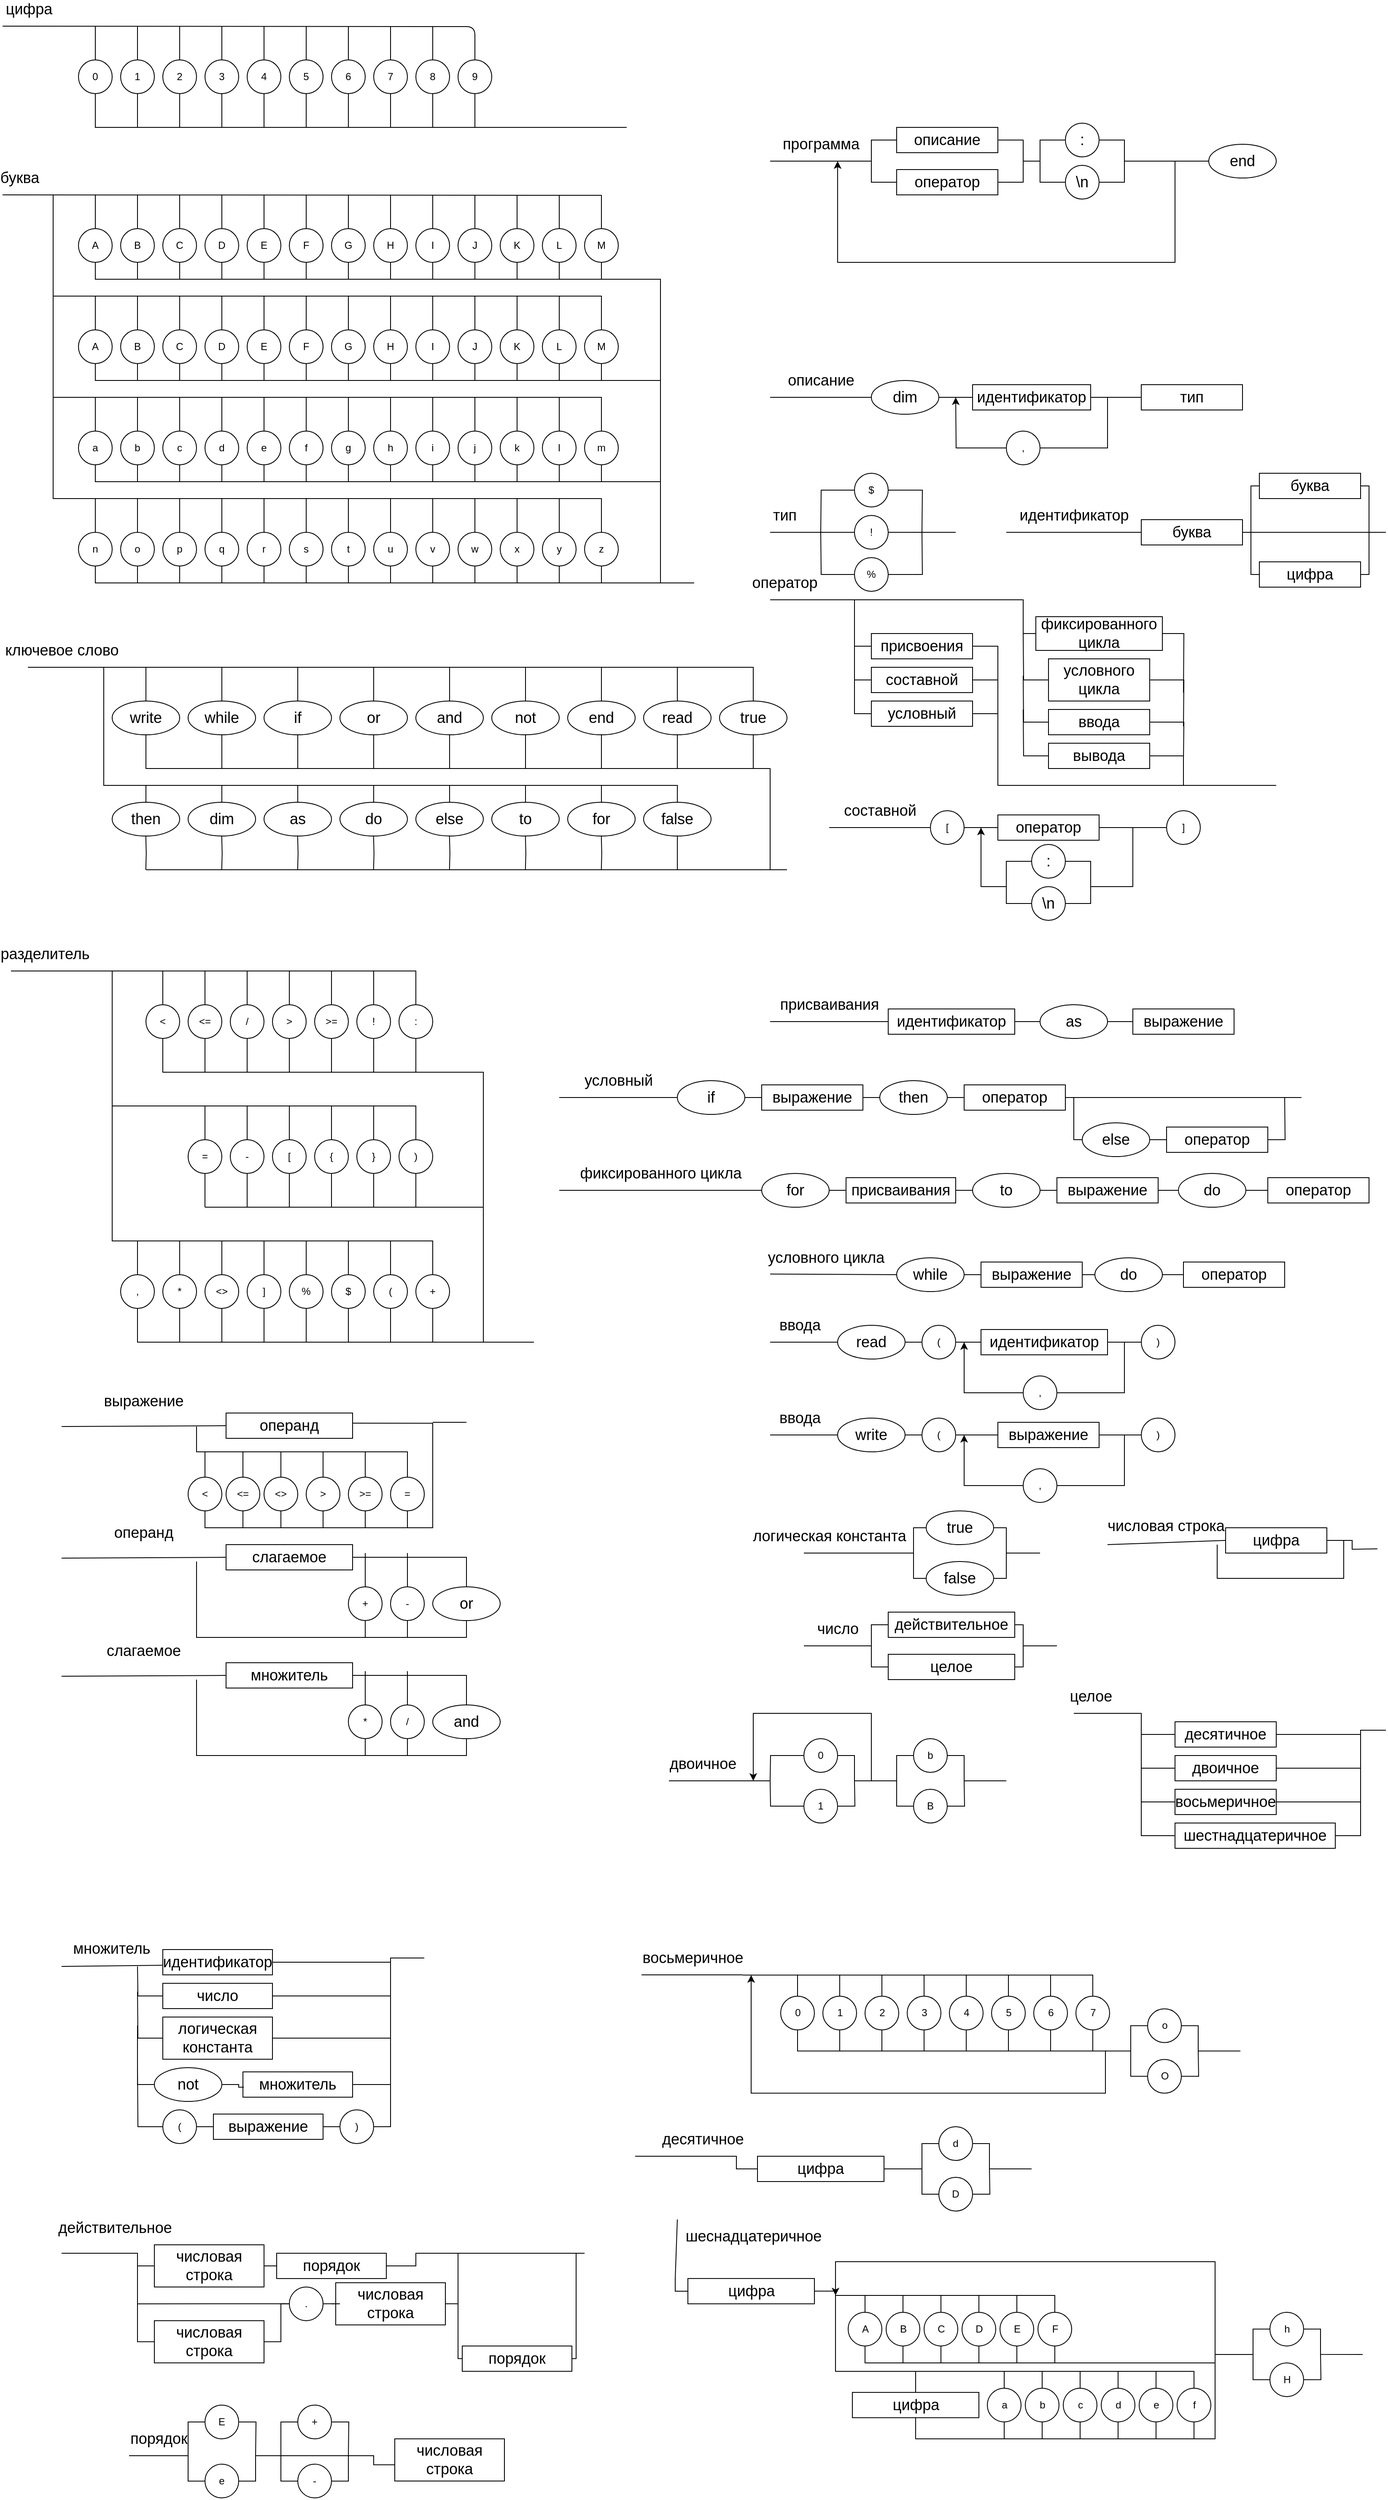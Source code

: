 <mxfile version="20.3.0" type="device"><diagram id="Lt92upab3LqJZEJwoKh5" name="Страница 1"><mxGraphModel dx="1038" dy="689" grid="1" gridSize="10" guides="1" tooltips="1" connect="1" arrows="1" fold="1" page="1" pageScale="1" pageWidth="1654" pageHeight="1169" math="0" shadow="0"><root><mxCell id="0"/><mxCell id="1" parent="0"/><mxCell id="-5GhDfz830_1tryOAHwt-31" style="edgeStyle=orthogonalEdgeStyle;rounded=0;orthogonalLoop=1;jettySize=auto;html=1;fontSize=18;endArrow=none;endFill=0;" parent="1" source="-5GhDfz830_1tryOAHwt-2" edge="1"><mxGeometry relative="1" as="geometry"><mxPoint x="170" y="80" as="targetPoint"/></mxGeometry></mxCell><mxCell id="-5GhDfz830_1tryOAHwt-34" style="edgeStyle=orthogonalEdgeStyle;rounded=0;orthogonalLoop=1;jettySize=auto;html=1;fontSize=18;endArrow=none;endFill=0;" parent="1" source="-5GhDfz830_1tryOAHwt-2" edge="1"><mxGeometry relative="1" as="geometry"><mxPoint x="170" y="200" as="targetPoint"/></mxGeometry></mxCell><mxCell id="-5GhDfz830_1tryOAHwt-2" value="1" style="ellipse;whiteSpace=wrap;html=1;aspect=fixed;" parent="1" vertex="1"><mxGeometry x="150" y="120" width="40" height="40" as="geometry"/></mxCell><mxCell id="-5GhDfz830_1tryOAHwt-30" style="edgeStyle=orthogonalEdgeStyle;rounded=0;orthogonalLoop=1;jettySize=auto;html=1;fontSize=18;endArrow=none;endFill=0;" parent="1" source="-5GhDfz830_1tryOAHwt-3" edge="1"><mxGeometry relative="1" as="geometry"><mxPoint x="220" y="80" as="targetPoint"/></mxGeometry></mxCell><mxCell id="-5GhDfz830_1tryOAHwt-35" style="edgeStyle=orthogonalEdgeStyle;rounded=0;orthogonalLoop=1;jettySize=auto;html=1;fontSize=18;endArrow=none;endFill=0;" parent="1" source="-5GhDfz830_1tryOAHwt-3" edge="1"><mxGeometry relative="1" as="geometry"><mxPoint x="220" y="200" as="targetPoint"/></mxGeometry></mxCell><mxCell id="-5GhDfz830_1tryOAHwt-3" value="2" style="ellipse;whiteSpace=wrap;html=1;aspect=fixed;" parent="1" vertex="1"><mxGeometry x="200" y="120" width="40" height="40" as="geometry"/></mxCell><mxCell id="-5GhDfz830_1tryOAHwt-29" style="edgeStyle=orthogonalEdgeStyle;rounded=0;orthogonalLoop=1;jettySize=auto;html=1;fontSize=18;endArrow=none;endFill=0;" parent="1" source="-5GhDfz830_1tryOAHwt-4" edge="1"><mxGeometry relative="1" as="geometry"><mxPoint x="270" y="80" as="targetPoint"/></mxGeometry></mxCell><mxCell id="-5GhDfz830_1tryOAHwt-36" style="edgeStyle=orthogonalEdgeStyle;rounded=0;orthogonalLoop=1;jettySize=auto;html=1;fontSize=18;endArrow=none;endFill=0;" parent="1" source="-5GhDfz830_1tryOAHwt-4" edge="1"><mxGeometry relative="1" as="geometry"><mxPoint x="270" y="200" as="targetPoint"/></mxGeometry></mxCell><mxCell id="-5GhDfz830_1tryOAHwt-4" value="3" style="ellipse;whiteSpace=wrap;html=1;aspect=fixed;" parent="1" vertex="1"><mxGeometry x="250" y="120" width="40" height="40" as="geometry"/></mxCell><mxCell id="-5GhDfz830_1tryOAHwt-28" style="edgeStyle=orthogonalEdgeStyle;rounded=0;orthogonalLoop=1;jettySize=auto;html=1;fontSize=18;endArrow=none;endFill=0;" parent="1" source="-5GhDfz830_1tryOAHwt-5" edge="1"><mxGeometry relative="1" as="geometry"><mxPoint x="320" y="80" as="targetPoint"/></mxGeometry></mxCell><mxCell id="-5GhDfz830_1tryOAHwt-37" style="edgeStyle=orthogonalEdgeStyle;rounded=0;orthogonalLoop=1;jettySize=auto;html=1;fontSize=18;endArrow=none;endFill=0;" parent="1" source="-5GhDfz830_1tryOAHwt-5" edge="1"><mxGeometry relative="1" as="geometry"><mxPoint x="320" y="200" as="targetPoint"/></mxGeometry></mxCell><mxCell id="-5GhDfz830_1tryOAHwt-5" value="4" style="ellipse;whiteSpace=wrap;html=1;aspect=fixed;" parent="1" vertex="1"><mxGeometry x="300" y="120" width="40" height="40" as="geometry"/></mxCell><mxCell id="-5GhDfz830_1tryOAHwt-27" style="edgeStyle=orthogonalEdgeStyle;rounded=0;orthogonalLoop=1;jettySize=auto;html=1;fontSize=18;endArrow=none;endFill=0;" parent="1" source="-5GhDfz830_1tryOAHwt-6" edge="1"><mxGeometry relative="1" as="geometry"><mxPoint x="370" y="80" as="targetPoint"/></mxGeometry></mxCell><mxCell id="-5GhDfz830_1tryOAHwt-38" style="edgeStyle=orthogonalEdgeStyle;rounded=0;orthogonalLoop=1;jettySize=auto;html=1;fontSize=18;endArrow=none;endFill=0;" parent="1" source="-5GhDfz830_1tryOAHwt-6" edge="1"><mxGeometry relative="1" as="geometry"><mxPoint x="370" y="200" as="targetPoint"/></mxGeometry></mxCell><mxCell id="-5GhDfz830_1tryOAHwt-6" value="5" style="ellipse;whiteSpace=wrap;html=1;aspect=fixed;" parent="1" vertex="1"><mxGeometry x="350" y="120" width="40" height="40" as="geometry"/></mxCell><mxCell id="-5GhDfz830_1tryOAHwt-26" style="edgeStyle=orthogonalEdgeStyle;rounded=0;orthogonalLoop=1;jettySize=auto;html=1;fontSize=18;endArrow=none;endFill=0;" parent="1" source="-5GhDfz830_1tryOAHwt-7" edge="1"><mxGeometry relative="1" as="geometry"><mxPoint x="420" y="80" as="targetPoint"/></mxGeometry></mxCell><mxCell id="-5GhDfz830_1tryOAHwt-39" style="edgeStyle=orthogonalEdgeStyle;rounded=0;orthogonalLoop=1;jettySize=auto;html=1;fontSize=18;endArrow=none;endFill=0;" parent="1" source="-5GhDfz830_1tryOAHwt-7" edge="1"><mxGeometry relative="1" as="geometry"><mxPoint x="420" y="200" as="targetPoint"/></mxGeometry></mxCell><mxCell id="-5GhDfz830_1tryOAHwt-7" value="6" style="ellipse;whiteSpace=wrap;html=1;aspect=fixed;" parent="1" vertex="1"><mxGeometry x="400" y="120" width="40" height="40" as="geometry"/></mxCell><mxCell id="-5GhDfz830_1tryOAHwt-40" style="edgeStyle=orthogonalEdgeStyle;rounded=0;orthogonalLoop=1;jettySize=auto;html=1;fontSize=18;endArrow=none;endFill=0;" parent="1" source="-5GhDfz830_1tryOAHwt-8" edge="1"><mxGeometry relative="1" as="geometry"><mxPoint x="470" y="200" as="targetPoint"/></mxGeometry></mxCell><mxCell id="-5GhDfz830_1tryOAHwt-8" value="7" style="ellipse;whiteSpace=wrap;html=1;aspect=fixed;" parent="1" vertex="1"><mxGeometry x="450" y="120" width="40" height="40" as="geometry"/></mxCell><mxCell id="-5GhDfz830_1tryOAHwt-41" style="edgeStyle=orthogonalEdgeStyle;rounded=0;orthogonalLoop=1;jettySize=auto;html=1;fontSize=18;endArrow=none;endFill=0;" parent="1" source="-5GhDfz830_1tryOAHwt-9" edge="1"><mxGeometry relative="1" as="geometry"><mxPoint x="520" y="200" as="targetPoint"/></mxGeometry></mxCell><mxCell id="-5GhDfz830_1tryOAHwt-9" value="8" style="ellipse;whiteSpace=wrap;html=1;aspect=fixed;" parent="1" vertex="1"><mxGeometry x="500" y="120" width="40" height="40" as="geometry"/></mxCell><mxCell id="-5GhDfz830_1tryOAHwt-42" style="edgeStyle=orthogonalEdgeStyle;rounded=0;orthogonalLoop=1;jettySize=auto;html=1;fontSize=18;endArrow=none;endFill=0;" parent="1" source="-5GhDfz830_1tryOAHwt-10" edge="1"><mxGeometry relative="1" as="geometry"><mxPoint x="570" y="200" as="targetPoint"/></mxGeometry></mxCell><mxCell id="-5GhDfz830_1tryOAHwt-10" value="9" style="ellipse;whiteSpace=wrap;html=1;aspect=fixed;" parent="1" vertex="1"><mxGeometry x="550" y="120" width="40" height="40" as="geometry"/></mxCell><mxCell id="-5GhDfz830_1tryOAHwt-11" value="&lt;font style=&quot;font-size: 18px;&quot;&gt;цифра&lt;/font&gt;" style="endArrow=none;html=1;entryX=0.5;entryY=0;entryDx=0;entryDy=0;endFill=0;edgeStyle=orthogonalEdgeStyle;rounded=1;" parent="1" target="-5GhDfz830_1tryOAHwt-10" edge="1"><mxGeometry x="-0.898" y="20" width="50" height="50" relative="1" as="geometry"><mxPoint x="10" y="80" as="sourcePoint"/><mxPoint x="580" y="330" as="targetPoint"/><mxPoint as="offset"/></mxGeometry></mxCell><mxCell id="-5GhDfz830_1tryOAHwt-32" style="edgeStyle=orthogonalEdgeStyle;orthogonalLoop=1;jettySize=auto;html=1;fontSize=18;endArrow=none;endFill=0;curved=1;" parent="1" source="-5GhDfz830_1tryOAHwt-20" edge="1"><mxGeometry relative="1" as="geometry"><mxPoint x="120" y="80" as="targetPoint"/></mxGeometry></mxCell><mxCell id="-5GhDfz830_1tryOAHwt-33" style="edgeStyle=orthogonalEdgeStyle;rounded=0;orthogonalLoop=1;jettySize=auto;html=1;fontSize=18;endArrow=none;endFill=0;" parent="1" source="-5GhDfz830_1tryOAHwt-20" edge="1"><mxGeometry relative="1" as="geometry"><mxPoint x="750" y="200" as="targetPoint"/><Array as="points"><mxPoint x="120" y="200"/></Array></mxGeometry></mxCell><mxCell id="-5GhDfz830_1tryOAHwt-20" value="0" style="ellipse;whiteSpace=wrap;html=1;aspect=fixed;" parent="1" vertex="1"><mxGeometry x="100" y="120" width="40" height="40" as="geometry"/></mxCell><mxCell id="-5GhDfz830_1tryOAHwt-23" value="" style="endArrow=none;html=1;rounded=0;fontSize=18;exitX=0.5;exitY=0;exitDx=0;exitDy=0;" parent="1" source="-5GhDfz830_1tryOAHwt-9" edge="1"><mxGeometry width="50" height="50" relative="1" as="geometry"><mxPoint x="430" y="380" as="sourcePoint"/><mxPoint x="520" y="80" as="targetPoint"/></mxGeometry></mxCell><mxCell id="-5GhDfz830_1tryOAHwt-24" value="" style="endArrow=none;html=1;rounded=0;fontSize=18;exitX=0.5;exitY=0;exitDx=0;exitDy=0;" parent="1" source="-5GhDfz830_1tryOAHwt-8" edge="1"><mxGeometry width="50" height="50" relative="1" as="geometry"><mxPoint x="530" y="130" as="sourcePoint"/><mxPoint x="470" y="80" as="targetPoint"/></mxGeometry></mxCell><mxCell id="-5GhDfz830_1tryOAHwt-43" value="буква" style="endArrow=none;html=1;rounded=0;fontSize=18;entryX=0.5;entryY=0;entryDx=0;entryDy=0;edgeStyle=orthogonalEdgeStyle;" parent="1" target="-5GhDfz830_1tryOAHwt-56" edge="1"><mxGeometry x="-0.947" y="20" width="50" height="50" relative="1" as="geometry"><mxPoint x="10" y="280" as="sourcePoint"/><mxPoint x="720" y="280" as="targetPoint"/><mxPoint as="offset"/></mxGeometry></mxCell><mxCell id="-5GhDfz830_1tryOAHwt-57" style="edgeStyle=orthogonalEdgeStyle;rounded=0;orthogonalLoop=1;jettySize=auto;html=1;fontSize=18;endArrow=none;endFill=0;" parent="1" source="-5GhDfz830_1tryOAHwt-44" edge="1"><mxGeometry relative="1" as="geometry"><mxPoint x="120" y="280" as="targetPoint"/></mxGeometry></mxCell><mxCell id="-5GhDfz830_1tryOAHwt-44" value="A" style="ellipse;whiteSpace=wrap;html=1;aspect=fixed;" parent="1" vertex="1"><mxGeometry x="100" y="320" width="40" height="40" as="geometry"/></mxCell><mxCell id="-5GhDfz830_1tryOAHwt-58" style="edgeStyle=orthogonalEdgeStyle;rounded=0;orthogonalLoop=1;jettySize=auto;html=1;fontSize=18;endArrow=none;endFill=0;" parent="1" source="-5GhDfz830_1tryOAHwt-45" edge="1"><mxGeometry relative="1" as="geometry"><mxPoint x="170" y="280" as="targetPoint"/></mxGeometry></mxCell><mxCell id="-5GhDfz830_1tryOAHwt-97" style="edgeStyle=orthogonalEdgeStyle;rounded=0;orthogonalLoop=1;jettySize=auto;html=1;fontSize=18;endArrow=none;endFill=0;" parent="1" source="-5GhDfz830_1tryOAHwt-45" edge="1"><mxGeometry relative="1" as="geometry"><mxPoint x="170" y="380" as="targetPoint"/></mxGeometry></mxCell><mxCell id="-5GhDfz830_1tryOAHwt-45" value="B" style="ellipse;whiteSpace=wrap;html=1;aspect=fixed;" parent="1" vertex="1"><mxGeometry x="150" y="320" width="40" height="40" as="geometry"/></mxCell><mxCell id="-5GhDfz830_1tryOAHwt-59" style="edgeStyle=orthogonalEdgeStyle;rounded=0;orthogonalLoop=1;jettySize=auto;html=1;fontSize=18;endArrow=none;endFill=0;" parent="1" source="-5GhDfz830_1tryOAHwt-46" edge="1"><mxGeometry relative="1" as="geometry"><mxPoint x="220" y="280" as="targetPoint"/></mxGeometry></mxCell><mxCell id="-5GhDfz830_1tryOAHwt-98" style="edgeStyle=orthogonalEdgeStyle;rounded=0;orthogonalLoop=1;jettySize=auto;html=1;fontSize=18;endArrow=none;endFill=0;" parent="1" source="-5GhDfz830_1tryOAHwt-46" edge="1"><mxGeometry relative="1" as="geometry"><mxPoint x="220" y="380" as="targetPoint"/></mxGeometry></mxCell><mxCell id="-5GhDfz830_1tryOAHwt-46" value="C" style="ellipse;whiteSpace=wrap;html=1;aspect=fixed;" parent="1" vertex="1"><mxGeometry x="200" y="320" width="40" height="40" as="geometry"/></mxCell><mxCell id="-5GhDfz830_1tryOAHwt-60" style="edgeStyle=orthogonalEdgeStyle;rounded=0;orthogonalLoop=1;jettySize=auto;html=1;fontSize=18;endArrow=none;endFill=0;" parent="1" source="-5GhDfz830_1tryOAHwt-47" edge="1"><mxGeometry relative="1" as="geometry"><mxPoint x="270" y="280" as="targetPoint"/></mxGeometry></mxCell><mxCell id="-5GhDfz830_1tryOAHwt-99" style="edgeStyle=orthogonalEdgeStyle;rounded=0;orthogonalLoop=1;jettySize=auto;html=1;fontSize=18;endArrow=none;endFill=0;" parent="1" source="-5GhDfz830_1tryOAHwt-47" edge="1"><mxGeometry relative="1" as="geometry"><mxPoint x="270" y="380" as="targetPoint"/></mxGeometry></mxCell><mxCell id="-5GhDfz830_1tryOAHwt-47" value="D" style="ellipse;whiteSpace=wrap;html=1;aspect=fixed;" parent="1" vertex="1"><mxGeometry x="250" y="320" width="40" height="40" as="geometry"/></mxCell><mxCell id="-5GhDfz830_1tryOAHwt-61" style="edgeStyle=orthogonalEdgeStyle;rounded=0;orthogonalLoop=1;jettySize=auto;html=1;fontSize=18;endArrow=none;endFill=0;" parent="1" source="-5GhDfz830_1tryOAHwt-48" edge="1"><mxGeometry relative="1" as="geometry"><mxPoint x="320" y="280" as="targetPoint"/></mxGeometry></mxCell><mxCell id="-5GhDfz830_1tryOAHwt-100" style="edgeStyle=orthogonalEdgeStyle;rounded=0;orthogonalLoop=1;jettySize=auto;html=1;fontSize=18;endArrow=none;endFill=0;" parent="1" source="-5GhDfz830_1tryOAHwt-48" edge="1"><mxGeometry relative="1" as="geometry"><mxPoint x="320" y="380" as="targetPoint"/></mxGeometry></mxCell><mxCell id="-5GhDfz830_1tryOAHwt-48" value="E" style="ellipse;whiteSpace=wrap;html=1;aspect=fixed;" parent="1" vertex="1"><mxGeometry x="300" y="320" width="40" height="40" as="geometry"/></mxCell><mxCell id="-5GhDfz830_1tryOAHwt-62" style="edgeStyle=orthogonalEdgeStyle;rounded=0;orthogonalLoop=1;jettySize=auto;html=1;fontSize=18;endArrow=none;endFill=0;" parent="1" source="-5GhDfz830_1tryOAHwt-49" edge="1"><mxGeometry relative="1" as="geometry"><mxPoint x="370" y="280" as="targetPoint"/></mxGeometry></mxCell><mxCell id="-5GhDfz830_1tryOAHwt-101" style="edgeStyle=orthogonalEdgeStyle;rounded=0;orthogonalLoop=1;jettySize=auto;html=1;fontSize=18;endArrow=none;endFill=0;" parent="1" source="-5GhDfz830_1tryOAHwt-49" edge="1"><mxGeometry relative="1" as="geometry"><mxPoint x="370" y="380" as="targetPoint"/></mxGeometry></mxCell><mxCell id="-5GhDfz830_1tryOAHwt-49" value="F" style="ellipse;whiteSpace=wrap;html=1;aspect=fixed;" parent="1" vertex="1"><mxGeometry x="350" y="320" width="40" height="40" as="geometry"/></mxCell><mxCell id="-5GhDfz830_1tryOAHwt-63" style="edgeStyle=orthogonalEdgeStyle;rounded=0;orthogonalLoop=1;jettySize=auto;html=1;fontSize=18;endArrow=none;endFill=0;" parent="1" source="-5GhDfz830_1tryOAHwt-50" edge="1"><mxGeometry relative="1" as="geometry"><mxPoint x="420" y="280" as="targetPoint"/></mxGeometry></mxCell><mxCell id="-5GhDfz830_1tryOAHwt-102" style="edgeStyle=orthogonalEdgeStyle;rounded=0;orthogonalLoop=1;jettySize=auto;html=1;fontSize=18;endArrow=none;endFill=0;" parent="1" source="-5GhDfz830_1tryOAHwt-50" edge="1"><mxGeometry relative="1" as="geometry"><mxPoint x="420" y="380" as="targetPoint"/></mxGeometry></mxCell><mxCell id="-5GhDfz830_1tryOAHwt-50" value="G" style="ellipse;whiteSpace=wrap;html=1;aspect=fixed;" parent="1" vertex="1"><mxGeometry x="400" y="320" width="40" height="40" as="geometry"/></mxCell><mxCell id="-5GhDfz830_1tryOAHwt-64" style="edgeStyle=orthogonalEdgeStyle;rounded=0;orthogonalLoop=1;jettySize=auto;html=1;fontSize=18;endArrow=none;endFill=0;" parent="1" source="-5GhDfz830_1tryOAHwt-51" edge="1"><mxGeometry relative="1" as="geometry"><mxPoint x="470" y="280" as="targetPoint"/></mxGeometry></mxCell><mxCell id="-5GhDfz830_1tryOAHwt-103" style="edgeStyle=orthogonalEdgeStyle;rounded=0;orthogonalLoop=1;jettySize=auto;html=1;fontSize=18;endArrow=none;endFill=0;" parent="1" source="-5GhDfz830_1tryOAHwt-51" edge="1"><mxGeometry relative="1" as="geometry"><mxPoint x="470" y="380" as="targetPoint"/></mxGeometry></mxCell><mxCell id="-5GhDfz830_1tryOAHwt-51" value="H" style="ellipse;whiteSpace=wrap;html=1;aspect=fixed;" parent="1" vertex="1"><mxGeometry x="450" y="320" width="40" height="40" as="geometry"/></mxCell><mxCell id="-5GhDfz830_1tryOAHwt-65" style="edgeStyle=orthogonalEdgeStyle;rounded=0;orthogonalLoop=1;jettySize=auto;html=1;fontSize=18;endArrow=none;endFill=0;" parent="1" source="-5GhDfz830_1tryOAHwt-52" edge="1"><mxGeometry relative="1" as="geometry"><mxPoint x="520" y="280" as="targetPoint"/></mxGeometry></mxCell><mxCell id="-5GhDfz830_1tryOAHwt-104" style="edgeStyle=orthogonalEdgeStyle;rounded=0;orthogonalLoop=1;jettySize=auto;html=1;fontSize=18;endArrow=none;endFill=0;" parent="1" source="-5GhDfz830_1tryOAHwt-52" edge="1"><mxGeometry relative="1" as="geometry"><mxPoint x="520" y="380" as="targetPoint"/></mxGeometry></mxCell><mxCell id="-5GhDfz830_1tryOAHwt-52" value="I" style="ellipse;whiteSpace=wrap;html=1;aspect=fixed;" parent="1" vertex="1"><mxGeometry x="500" y="320" width="40" height="40" as="geometry"/></mxCell><mxCell id="-5GhDfz830_1tryOAHwt-67" style="edgeStyle=orthogonalEdgeStyle;rounded=0;orthogonalLoop=1;jettySize=auto;html=1;fontSize=18;endArrow=none;endFill=0;" parent="1" source="-5GhDfz830_1tryOAHwt-53" edge="1"><mxGeometry relative="1" as="geometry"><mxPoint x="570" y="280" as="targetPoint"/></mxGeometry></mxCell><mxCell id="-5GhDfz830_1tryOAHwt-105" style="edgeStyle=orthogonalEdgeStyle;rounded=0;orthogonalLoop=1;jettySize=auto;html=1;fontSize=18;endArrow=none;endFill=0;" parent="1" source="-5GhDfz830_1tryOAHwt-53" edge="1"><mxGeometry relative="1" as="geometry"><mxPoint x="570" y="380" as="targetPoint"/></mxGeometry></mxCell><mxCell id="-5GhDfz830_1tryOAHwt-53" value="J" style="ellipse;whiteSpace=wrap;html=1;aspect=fixed;" parent="1" vertex="1"><mxGeometry x="550" y="320" width="40" height="40" as="geometry"/></mxCell><mxCell id="-5GhDfz830_1tryOAHwt-68" style="edgeStyle=orthogonalEdgeStyle;rounded=0;orthogonalLoop=1;jettySize=auto;html=1;fontSize=18;endArrow=none;endFill=0;" parent="1" source="-5GhDfz830_1tryOAHwt-54" edge="1"><mxGeometry relative="1" as="geometry"><mxPoint x="620" y="280" as="targetPoint"/></mxGeometry></mxCell><mxCell id="-5GhDfz830_1tryOAHwt-107" style="edgeStyle=orthogonalEdgeStyle;rounded=0;orthogonalLoop=1;jettySize=auto;html=1;fontSize=18;endArrow=none;endFill=0;" parent="1" source="-5GhDfz830_1tryOAHwt-54" edge="1"><mxGeometry relative="1" as="geometry"><mxPoint x="620" y="380" as="targetPoint"/></mxGeometry></mxCell><mxCell id="-5GhDfz830_1tryOAHwt-54" value="K" style="ellipse;whiteSpace=wrap;html=1;aspect=fixed;" parent="1" vertex="1"><mxGeometry x="600" y="320" width="40" height="40" as="geometry"/></mxCell><mxCell id="-5GhDfz830_1tryOAHwt-69" style="edgeStyle=orthogonalEdgeStyle;rounded=0;orthogonalLoop=1;jettySize=auto;html=1;fontSize=18;endArrow=none;endFill=0;" parent="1" source="-5GhDfz830_1tryOAHwt-55" edge="1"><mxGeometry relative="1" as="geometry"><mxPoint x="670" y="280" as="targetPoint"/></mxGeometry></mxCell><mxCell id="-5GhDfz830_1tryOAHwt-108" style="edgeStyle=orthogonalEdgeStyle;rounded=0;orthogonalLoop=1;jettySize=auto;html=1;fontSize=18;endArrow=none;endFill=0;" parent="1" source="-5GhDfz830_1tryOAHwt-55" edge="1"><mxGeometry relative="1" as="geometry"><mxPoint x="670" y="380" as="targetPoint"/></mxGeometry></mxCell><mxCell id="-5GhDfz830_1tryOAHwt-55" value="L" style="ellipse;whiteSpace=wrap;html=1;aspect=fixed;" parent="1" vertex="1"><mxGeometry x="650" y="320" width="40" height="40" as="geometry"/></mxCell><mxCell id="-5GhDfz830_1tryOAHwt-109" style="edgeStyle=orthogonalEdgeStyle;rounded=0;orthogonalLoop=1;jettySize=auto;html=1;fontSize=18;endArrow=none;endFill=0;" parent="1" source="-5GhDfz830_1tryOAHwt-56" edge="1"><mxGeometry relative="1" as="geometry"><mxPoint x="720" y="380" as="targetPoint"/></mxGeometry></mxCell><mxCell id="-5GhDfz830_1tryOAHwt-56" value="M" style="ellipse;whiteSpace=wrap;html=1;aspect=fixed;" parent="1" vertex="1"><mxGeometry x="700" y="320" width="40" height="40" as="geometry"/></mxCell><mxCell id="-5GhDfz830_1tryOAHwt-70" value="" style="endArrow=none;html=1;rounded=0;fontSize=18;exitX=0.5;exitY=0;exitDx=0;exitDy=0;" parent="1" edge="1"><mxGeometry width="50" height="50" relative="1" as="geometry"><mxPoint x="720" y="440" as="sourcePoint"/><mxPoint x="70" y="280" as="targetPoint"/><Array as="points"><mxPoint x="720" y="400"/><mxPoint x="70" y="400"/></Array></mxGeometry></mxCell><mxCell id="-5GhDfz830_1tryOAHwt-96" value="" style="endArrow=none;html=1;rounded=0;fontSize=18;exitX=0.5;exitY=1;exitDx=0;exitDy=0;" parent="1" source="-5GhDfz830_1tryOAHwt-44" edge="1"><mxGeometry width="50" height="50" relative="1" as="geometry"><mxPoint x="430" y="380" as="sourcePoint"/><mxPoint x="830" y="740" as="targetPoint"/><Array as="points"><mxPoint x="120" y="380"/><mxPoint x="790" y="380"/><mxPoint x="790" y="740"/></Array></mxGeometry></mxCell><mxCell id="-5GhDfz830_1tryOAHwt-122" style="edgeStyle=orthogonalEdgeStyle;rounded=0;orthogonalLoop=1;jettySize=auto;html=1;fontSize=18;endArrow=none;endFill=0;" parent="1" source="-5GhDfz830_1tryOAHwt-123" edge="1"><mxGeometry relative="1" as="geometry"><mxPoint x="120" y="400" as="targetPoint"/></mxGeometry></mxCell><mxCell id="-5GhDfz830_1tryOAHwt-123" value="A" style="ellipse;whiteSpace=wrap;html=1;aspect=fixed;" parent="1" vertex="1"><mxGeometry x="100" y="440" width="40" height="40" as="geometry"/></mxCell><mxCell id="-5GhDfz830_1tryOAHwt-124" style="edgeStyle=orthogonalEdgeStyle;rounded=0;orthogonalLoop=1;jettySize=auto;html=1;fontSize=18;endArrow=none;endFill=0;" parent="1" source="-5GhDfz830_1tryOAHwt-126" edge="1"><mxGeometry relative="1" as="geometry"><mxPoint x="170" y="400" as="targetPoint"/></mxGeometry></mxCell><mxCell id="-5GhDfz830_1tryOAHwt-125" style="edgeStyle=orthogonalEdgeStyle;rounded=0;orthogonalLoop=1;jettySize=auto;html=1;fontSize=18;endArrow=none;endFill=0;" parent="1" source="-5GhDfz830_1tryOAHwt-126" edge="1"><mxGeometry relative="1" as="geometry"><mxPoint x="170" y="500" as="targetPoint"/></mxGeometry></mxCell><mxCell id="-5GhDfz830_1tryOAHwt-126" value="B" style="ellipse;whiteSpace=wrap;html=1;aspect=fixed;" parent="1" vertex="1"><mxGeometry x="150" y="440" width="40" height="40" as="geometry"/></mxCell><mxCell id="-5GhDfz830_1tryOAHwt-127" style="edgeStyle=orthogonalEdgeStyle;rounded=0;orthogonalLoop=1;jettySize=auto;html=1;fontSize=18;endArrow=none;endFill=0;" parent="1" source="-5GhDfz830_1tryOAHwt-129" edge="1"><mxGeometry relative="1" as="geometry"><mxPoint x="220" y="400" as="targetPoint"/></mxGeometry></mxCell><mxCell id="-5GhDfz830_1tryOAHwt-128" style="edgeStyle=orthogonalEdgeStyle;rounded=0;orthogonalLoop=1;jettySize=auto;html=1;fontSize=18;endArrow=none;endFill=0;" parent="1" source="-5GhDfz830_1tryOAHwt-129" edge="1"><mxGeometry relative="1" as="geometry"><mxPoint x="220" y="500" as="targetPoint"/></mxGeometry></mxCell><mxCell id="-5GhDfz830_1tryOAHwt-129" value="C" style="ellipse;whiteSpace=wrap;html=1;aspect=fixed;" parent="1" vertex="1"><mxGeometry x="200" y="440" width="40" height="40" as="geometry"/></mxCell><mxCell id="-5GhDfz830_1tryOAHwt-130" style="edgeStyle=orthogonalEdgeStyle;rounded=0;orthogonalLoop=1;jettySize=auto;html=1;fontSize=18;endArrow=none;endFill=0;" parent="1" source="-5GhDfz830_1tryOAHwt-132" edge="1"><mxGeometry relative="1" as="geometry"><mxPoint x="270" y="400" as="targetPoint"/></mxGeometry></mxCell><mxCell id="-5GhDfz830_1tryOAHwt-131" style="edgeStyle=orthogonalEdgeStyle;rounded=0;orthogonalLoop=1;jettySize=auto;html=1;fontSize=18;endArrow=none;endFill=0;" parent="1" source="-5GhDfz830_1tryOAHwt-132" edge="1"><mxGeometry relative="1" as="geometry"><mxPoint x="270" y="500" as="targetPoint"/></mxGeometry></mxCell><mxCell id="-5GhDfz830_1tryOAHwt-132" value="D" style="ellipse;whiteSpace=wrap;html=1;aspect=fixed;" parent="1" vertex="1"><mxGeometry x="250" y="440" width="40" height="40" as="geometry"/></mxCell><mxCell id="-5GhDfz830_1tryOAHwt-133" style="edgeStyle=orthogonalEdgeStyle;rounded=0;orthogonalLoop=1;jettySize=auto;html=1;fontSize=18;endArrow=none;endFill=0;" parent="1" source="-5GhDfz830_1tryOAHwt-135" edge="1"><mxGeometry relative="1" as="geometry"><mxPoint x="320" y="400" as="targetPoint"/></mxGeometry></mxCell><mxCell id="-5GhDfz830_1tryOAHwt-134" style="edgeStyle=orthogonalEdgeStyle;rounded=0;orthogonalLoop=1;jettySize=auto;html=1;fontSize=18;endArrow=none;endFill=0;" parent="1" source="-5GhDfz830_1tryOAHwt-135" edge="1"><mxGeometry relative="1" as="geometry"><mxPoint x="320" y="500" as="targetPoint"/></mxGeometry></mxCell><mxCell id="-5GhDfz830_1tryOAHwt-135" value="E" style="ellipse;whiteSpace=wrap;html=1;aspect=fixed;" parent="1" vertex="1"><mxGeometry x="300" y="440" width="40" height="40" as="geometry"/></mxCell><mxCell id="-5GhDfz830_1tryOAHwt-136" style="edgeStyle=orthogonalEdgeStyle;rounded=0;orthogonalLoop=1;jettySize=auto;html=1;fontSize=18;endArrow=none;endFill=0;" parent="1" source="-5GhDfz830_1tryOAHwt-138" edge="1"><mxGeometry relative="1" as="geometry"><mxPoint x="370" y="400" as="targetPoint"/></mxGeometry></mxCell><mxCell id="-5GhDfz830_1tryOAHwt-137" style="edgeStyle=orthogonalEdgeStyle;rounded=0;orthogonalLoop=1;jettySize=auto;html=1;fontSize=18;endArrow=none;endFill=0;" parent="1" source="-5GhDfz830_1tryOAHwt-138" edge="1"><mxGeometry relative="1" as="geometry"><mxPoint x="370" y="500" as="targetPoint"/></mxGeometry></mxCell><mxCell id="-5GhDfz830_1tryOAHwt-138" value="F" style="ellipse;whiteSpace=wrap;html=1;aspect=fixed;" parent="1" vertex="1"><mxGeometry x="350" y="440" width="40" height="40" as="geometry"/></mxCell><mxCell id="-5GhDfz830_1tryOAHwt-139" style="edgeStyle=orthogonalEdgeStyle;rounded=0;orthogonalLoop=1;jettySize=auto;html=1;fontSize=18;endArrow=none;endFill=0;" parent="1" source="-5GhDfz830_1tryOAHwt-141" edge="1"><mxGeometry relative="1" as="geometry"><mxPoint x="420" y="400" as="targetPoint"/></mxGeometry></mxCell><mxCell id="-5GhDfz830_1tryOAHwt-140" style="edgeStyle=orthogonalEdgeStyle;rounded=0;orthogonalLoop=1;jettySize=auto;html=1;fontSize=18;endArrow=none;endFill=0;" parent="1" source="-5GhDfz830_1tryOAHwt-141" edge="1"><mxGeometry relative="1" as="geometry"><mxPoint x="420" y="500" as="targetPoint"/></mxGeometry></mxCell><mxCell id="-5GhDfz830_1tryOAHwt-141" value="G" style="ellipse;whiteSpace=wrap;html=1;aspect=fixed;" parent="1" vertex="1"><mxGeometry x="400" y="440" width="40" height="40" as="geometry"/></mxCell><mxCell id="-5GhDfz830_1tryOAHwt-142" style="edgeStyle=orthogonalEdgeStyle;rounded=0;orthogonalLoop=1;jettySize=auto;html=1;fontSize=18;endArrow=none;endFill=0;" parent="1" source="-5GhDfz830_1tryOAHwt-144" edge="1"><mxGeometry relative="1" as="geometry"><mxPoint x="470" y="400" as="targetPoint"/></mxGeometry></mxCell><mxCell id="-5GhDfz830_1tryOAHwt-143" style="edgeStyle=orthogonalEdgeStyle;rounded=0;orthogonalLoop=1;jettySize=auto;html=1;fontSize=18;endArrow=none;endFill=0;" parent="1" source="-5GhDfz830_1tryOAHwt-144" edge="1"><mxGeometry relative="1" as="geometry"><mxPoint x="470" y="500" as="targetPoint"/></mxGeometry></mxCell><mxCell id="-5GhDfz830_1tryOAHwt-144" value="H" style="ellipse;whiteSpace=wrap;html=1;aspect=fixed;" parent="1" vertex="1"><mxGeometry x="450" y="440" width="40" height="40" as="geometry"/></mxCell><mxCell id="-5GhDfz830_1tryOAHwt-145" style="edgeStyle=orthogonalEdgeStyle;rounded=0;orthogonalLoop=1;jettySize=auto;html=1;fontSize=18;endArrow=none;endFill=0;" parent="1" source="-5GhDfz830_1tryOAHwt-147" edge="1"><mxGeometry relative="1" as="geometry"><mxPoint x="520" y="400" as="targetPoint"/></mxGeometry></mxCell><mxCell id="-5GhDfz830_1tryOAHwt-146" style="edgeStyle=orthogonalEdgeStyle;rounded=0;orthogonalLoop=1;jettySize=auto;html=1;fontSize=18;endArrow=none;endFill=0;" parent="1" source="-5GhDfz830_1tryOAHwt-147" edge="1"><mxGeometry relative="1" as="geometry"><mxPoint x="520" y="500" as="targetPoint"/></mxGeometry></mxCell><mxCell id="-5GhDfz830_1tryOAHwt-147" value="I" style="ellipse;whiteSpace=wrap;html=1;aspect=fixed;" parent="1" vertex="1"><mxGeometry x="500" y="440" width="40" height="40" as="geometry"/></mxCell><mxCell id="-5GhDfz830_1tryOAHwt-148" style="edgeStyle=orthogonalEdgeStyle;rounded=0;orthogonalLoop=1;jettySize=auto;html=1;fontSize=18;endArrow=none;endFill=0;" parent="1" source="-5GhDfz830_1tryOAHwt-150" edge="1"><mxGeometry relative="1" as="geometry"><mxPoint x="570" y="400" as="targetPoint"/></mxGeometry></mxCell><mxCell id="-5GhDfz830_1tryOAHwt-149" style="edgeStyle=orthogonalEdgeStyle;rounded=0;orthogonalLoop=1;jettySize=auto;html=1;fontSize=18;endArrow=none;endFill=0;" parent="1" source="-5GhDfz830_1tryOAHwt-150" edge="1"><mxGeometry relative="1" as="geometry"><mxPoint x="570" y="500" as="targetPoint"/></mxGeometry></mxCell><mxCell id="-5GhDfz830_1tryOAHwt-150" value="J" style="ellipse;whiteSpace=wrap;html=1;aspect=fixed;" parent="1" vertex="1"><mxGeometry x="550" y="440" width="40" height="40" as="geometry"/></mxCell><mxCell id="-5GhDfz830_1tryOAHwt-151" style="edgeStyle=orthogonalEdgeStyle;rounded=0;orthogonalLoop=1;jettySize=auto;html=1;fontSize=18;endArrow=none;endFill=0;" parent="1" source="-5GhDfz830_1tryOAHwt-153" edge="1"><mxGeometry relative="1" as="geometry"><mxPoint x="620" y="400" as="targetPoint"/></mxGeometry></mxCell><mxCell id="-5GhDfz830_1tryOAHwt-152" style="edgeStyle=orthogonalEdgeStyle;rounded=0;orthogonalLoop=1;jettySize=auto;html=1;fontSize=18;endArrow=none;endFill=0;" parent="1" source="-5GhDfz830_1tryOAHwt-153" edge="1"><mxGeometry relative="1" as="geometry"><mxPoint x="620" y="500" as="targetPoint"/></mxGeometry></mxCell><mxCell id="-5GhDfz830_1tryOAHwt-153" value="K" style="ellipse;whiteSpace=wrap;html=1;aspect=fixed;" parent="1" vertex="1"><mxGeometry x="600" y="440" width="40" height="40" as="geometry"/></mxCell><mxCell id="-5GhDfz830_1tryOAHwt-154" style="edgeStyle=orthogonalEdgeStyle;rounded=0;orthogonalLoop=1;jettySize=auto;html=1;fontSize=18;endArrow=none;endFill=0;" parent="1" source="-5GhDfz830_1tryOAHwt-156" edge="1"><mxGeometry relative="1" as="geometry"><mxPoint x="670" y="400" as="targetPoint"/></mxGeometry></mxCell><mxCell id="-5GhDfz830_1tryOAHwt-155" style="edgeStyle=orthogonalEdgeStyle;rounded=0;orthogonalLoop=1;jettySize=auto;html=1;fontSize=18;endArrow=none;endFill=0;" parent="1" source="-5GhDfz830_1tryOAHwt-156" edge="1"><mxGeometry relative="1" as="geometry"><mxPoint x="670" y="500" as="targetPoint"/></mxGeometry></mxCell><mxCell id="-5GhDfz830_1tryOAHwt-156" value="L" style="ellipse;whiteSpace=wrap;html=1;aspect=fixed;" parent="1" vertex="1"><mxGeometry x="650" y="440" width="40" height="40" as="geometry"/></mxCell><mxCell id="-5GhDfz830_1tryOAHwt-157" style="edgeStyle=orthogonalEdgeStyle;rounded=0;orthogonalLoop=1;jettySize=auto;html=1;fontSize=18;endArrow=none;endFill=0;" parent="1" source="-5GhDfz830_1tryOAHwt-158" edge="1"><mxGeometry relative="1" as="geometry"><mxPoint x="720" y="500" as="targetPoint"/></mxGeometry></mxCell><mxCell id="-5GhDfz830_1tryOAHwt-158" value="M" style="ellipse;whiteSpace=wrap;html=1;aspect=fixed;" parent="1" vertex="1"><mxGeometry x="700" y="440" width="40" height="40" as="geometry"/></mxCell><mxCell id="-5GhDfz830_1tryOAHwt-159" value="" style="endArrow=none;html=1;rounded=0;fontSize=18;entryX=0.5;entryY=1;entryDx=0;entryDy=0;" parent="1" target="-5GhDfz830_1tryOAHwt-123" edge="1"><mxGeometry width="50" height="50" relative="1" as="geometry"><mxPoint x="790" y="500" as="sourcePoint"/><mxPoint x="480" y="430" as="targetPoint"/><Array as="points"><mxPoint x="120" y="500"/></Array></mxGeometry></mxCell><mxCell id="-5GhDfz830_1tryOAHwt-312" style="edgeStyle=orthogonalEdgeStyle;rounded=0;orthogonalLoop=1;jettySize=auto;html=1;fontSize=18;endArrow=none;endFill=0;" parent="1" source="-5GhDfz830_1tryOAHwt-313" edge="1"><mxGeometry relative="1" as="geometry"><mxPoint x="120" y="520" as="targetPoint"/></mxGeometry></mxCell><mxCell id="-5GhDfz830_1tryOAHwt-313" value="a" style="ellipse;whiteSpace=wrap;html=1;aspect=fixed;" parent="1" vertex="1"><mxGeometry x="100" y="560" width="40" height="40" as="geometry"/></mxCell><mxCell id="-5GhDfz830_1tryOAHwt-314" style="edgeStyle=orthogonalEdgeStyle;rounded=0;orthogonalLoop=1;jettySize=auto;html=1;fontSize=18;endArrow=none;endFill=0;" parent="1" source="-5GhDfz830_1tryOAHwt-316" edge="1"><mxGeometry relative="1" as="geometry"><mxPoint x="170" y="520" as="targetPoint"/></mxGeometry></mxCell><mxCell id="-5GhDfz830_1tryOAHwt-316" value="b" style="ellipse;whiteSpace=wrap;html=1;aspect=fixed;" parent="1" vertex="1"><mxGeometry x="150" y="560" width="40" height="40" as="geometry"/></mxCell><mxCell id="-5GhDfz830_1tryOAHwt-317" style="edgeStyle=orthogonalEdgeStyle;rounded=0;orthogonalLoop=1;jettySize=auto;html=1;fontSize=18;endArrow=none;endFill=0;" parent="1" source="-5GhDfz830_1tryOAHwt-319" edge="1"><mxGeometry relative="1" as="geometry"><mxPoint x="220" y="520" as="targetPoint"/></mxGeometry></mxCell><mxCell id="-5GhDfz830_1tryOAHwt-319" value="c" style="ellipse;whiteSpace=wrap;html=1;aspect=fixed;" parent="1" vertex="1"><mxGeometry x="200" y="560" width="40" height="40" as="geometry"/></mxCell><mxCell id="-5GhDfz830_1tryOAHwt-320" style="edgeStyle=orthogonalEdgeStyle;rounded=0;orthogonalLoop=1;jettySize=auto;html=1;fontSize=18;endArrow=none;endFill=0;" parent="1" source="-5GhDfz830_1tryOAHwt-322" edge="1"><mxGeometry relative="1" as="geometry"><mxPoint x="270" y="520" as="targetPoint"/></mxGeometry></mxCell><mxCell id="-5GhDfz830_1tryOAHwt-322" value="d" style="ellipse;whiteSpace=wrap;html=1;aspect=fixed;" parent="1" vertex="1"><mxGeometry x="250" y="560" width="40" height="40" as="geometry"/></mxCell><mxCell id="-5GhDfz830_1tryOAHwt-323" style="edgeStyle=orthogonalEdgeStyle;rounded=0;orthogonalLoop=1;jettySize=auto;html=1;fontSize=18;endArrow=none;endFill=0;" parent="1" source="-5GhDfz830_1tryOAHwt-325" edge="1"><mxGeometry relative="1" as="geometry"><mxPoint x="320" y="520" as="targetPoint"/></mxGeometry></mxCell><mxCell id="-5GhDfz830_1tryOAHwt-325" value="e" style="ellipse;whiteSpace=wrap;html=1;aspect=fixed;" parent="1" vertex="1"><mxGeometry x="300" y="560" width="40" height="40" as="geometry"/></mxCell><mxCell id="-5GhDfz830_1tryOAHwt-326" style="edgeStyle=orthogonalEdgeStyle;rounded=0;orthogonalLoop=1;jettySize=auto;html=1;fontSize=18;endArrow=none;endFill=0;" parent="1" source="-5GhDfz830_1tryOAHwt-328" edge="1"><mxGeometry relative="1" as="geometry"><mxPoint x="370" y="520" as="targetPoint"/></mxGeometry></mxCell><mxCell id="-5GhDfz830_1tryOAHwt-328" value="f" style="ellipse;whiteSpace=wrap;html=1;aspect=fixed;" parent="1" vertex="1"><mxGeometry x="350" y="560" width="40" height="40" as="geometry"/></mxCell><mxCell id="-5GhDfz830_1tryOAHwt-329" style="edgeStyle=orthogonalEdgeStyle;rounded=0;orthogonalLoop=1;jettySize=auto;html=1;fontSize=18;endArrow=none;endFill=0;" parent="1" source="-5GhDfz830_1tryOAHwt-331" edge="1"><mxGeometry relative="1" as="geometry"><mxPoint x="420" y="520" as="targetPoint"/></mxGeometry></mxCell><mxCell id="-5GhDfz830_1tryOAHwt-331" value="g" style="ellipse;whiteSpace=wrap;html=1;aspect=fixed;" parent="1" vertex="1"><mxGeometry x="400" y="560" width="40" height="40" as="geometry"/></mxCell><mxCell id="-5GhDfz830_1tryOAHwt-332" style="edgeStyle=orthogonalEdgeStyle;rounded=0;orthogonalLoop=1;jettySize=auto;html=1;fontSize=18;endArrow=none;endFill=0;" parent="1" source="-5GhDfz830_1tryOAHwt-334" edge="1"><mxGeometry relative="1" as="geometry"><mxPoint x="470" y="520" as="targetPoint"/></mxGeometry></mxCell><mxCell id="-5GhDfz830_1tryOAHwt-334" value="h" style="ellipse;whiteSpace=wrap;html=1;aspect=fixed;" parent="1" vertex="1"><mxGeometry x="450" y="560" width="40" height="40" as="geometry"/></mxCell><mxCell id="-5GhDfz830_1tryOAHwt-335" style="edgeStyle=orthogonalEdgeStyle;rounded=0;orthogonalLoop=1;jettySize=auto;html=1;fontSize=18;endArrow=none;endFill=0;" parent="1" source="-5GhDfz830_1tryOAHwt-337" edge="1"><mxGeometry relative="1" as="geometry"><mxPoint x="520" y="520" as="targetPoint"/></mxGeometry></mxCell><mxCell id="-5GhDfz830_1tryOAHwt-337" value="i" style="ellipse;whiteSpace=wrap;html=1;aspect=fixed;" parent="1" vertex="1"><mxGeometry x="500" y="560" width="40" height="40" as="geometry"/></mxCell><mxCell id="-5GhDfz830_1tryOAHwt-338" style="edgeStyle=orthogonalEdgeStyle;rounded=0;orthogonalLoop=1;jettySize=auto;html=1;fontSize=18;endArrow=none;endFill=0;" parent="1" source="-5GhDfz830_1tryOAHwt-340" edge="1"><mxGeometry relative="1" as="geometry"><mxPoint x="570" y="520" as="targetPoint"/></mxGeometry></mxCell><mxCell id="-5GhDfz830_1tryOAHwt-340" value="j" style="ellipse;whiteSpace=wrap;html=1;aspect=fixed;" parent="1" vertex="1"><mxGeometry x="550" y="560" width="40" height="40" as="geometry"/></mxCell><mxCell id="-5GhDfz830_1tryOAHwt-341" style="edgeStyle=orthogonalEdgeStyle;rounded=0;orthogonalLoop=1;jettySize=auto;html=1;fontSize=18;endArrow=none;endFill=0;" parent="1" source="-5GhDfz830_1tryOAHwt-343" edge="1"><mxGeometry relative="1" as="geometry"><mxPoint x="620" y="520" as="targetPoint"/></mxGeometry></mxCell><mxCell id="-5GhDfz830_1tryOAHwt-343" value="k" style="ellipse;whiteSpace=wrap;html=1;aspect=fixed;" parent="1" vertex="1"><mxGeometry x="600" y="560" width="40" height="40" as="geometry"/></mxCell><mxCell id="-5GhDfz830_1tryOAHwt-344" style="edgeStyle=orthogonalEdgeStyle;rounded=0;orthogonalLoop=1;jettySize=auto;html=1;fontSize=18;endArrow=none;endFill=0;" parent="1" source="-5GhDfz830_1tryOAHwt-346" edge="1"><mxGeometry relative="1" as="geometry"><mxPoint x="670" y="520" as="targetPoint"/></mxGeometry></mxCell><mxCell id="-5GhDfz830_1tryOAHwt-346" value="l" style="ellipse;whiteSpace=wrap;html=1;aspect=fixed;" parent="1" vertex="1"><mxGeometry x="650" y="560" width="40" height="40" as="geometry"/></mxCell><mxCell id="-5GhDfz830_1tryOAHwt-348" value="m" style="ellipse;whiteSpace=wrap;html=1;aspect=fixed;" parent="1" vertex="1"><mxGeometry x="700" y="560" width="40" height="40" as="geometry"/></mxCell><mxCell id="-5GhDfz830_1tryOAHwt-349" value="" style="endArrow=none;html=1;rounded=0;fontSize=18;exitX=0.5;exitY=0;exitDx=0;exitDy=0;" parent="1" edge="1"><mxGeometry width="50" height="50" relative="1" as="geometry"><mxPoint x="720" y="680" as="sourcePoint"/><mxPoint x="70" y="400" as="targetPoint"/><Array as="points"><mxPoint x="720" y="640"/><mxPoint x="70" y="640"/></Array></mxGeometry></mxCell><mxCell id="-5GhDfz830_1tryOAHwt-350" style="edgeStyle=orthogonalEdgeStyle;rounded=0;orthogonalLoop=1;jettySize=auto;html=1;fontSize=18;endArrow=none;endFill=0;" parent="1" source="-5GhDfz830_1tryOAHwt-351" edge="1"><mxGeometry relative="1" as="geometry"><mxPoint x="120" y="640" as="targetPoint"/></mxGeometry></mxCell><mxCell id="-5GhDfz830_1tryOAHwt-351" value="n" style="ellipse;whiteSpace=wrap;html=1;aspect=fixed;" parent="1" vertex="1"><mxGeometry x="100" y="680" width="40" height="40" as="geometry"/></mxCell><mxCell id="-5GhDfz830_1tryOAHwt-352" style="edgeStyle=orthogonalEdgeStyle;rounded=0;orthogonalLoop=1;jettySize=auto;html=1;fontSize=18;endArrow=none;endFill=0;" parent="1" source="-5GhDfz830_1tryOAHwt-354" edge="1"><mxGeometry relative="1" as="geometry"><mxPoint x="170" y="640" as="targetPoint"/></mxGeometry></mxCell><mxCell id="-5GhDfz830_1tryOAHwt-353" style="edgeStyle=orthogonalEdgeStyle;rounded=0;orthogonalLoop=1;jettySize=auto;html=1;fontSize=18;endArrow=none;endFill=0;" parent="1" source="-5GhDfz830_1tryOAHwt-354" edge="1"><mxGeometry relative="1" as="geometry"><mxPoint x="170" y="740" as="targetPoint"/></mxGeometry></mxCell><mxCell id="-5GhDfz830_1tryOAHwt-354" value="o" style="ellipse;whiteSpace=wrap;html=1;aspect=fixed;" parent="1" vertex="1"><mxGeometry x="150" y="680" width="40" height="40" as="geometry"/></mxCell><mxCell id="-5GhDfz830_1tryOAHwt-355" style="edgeStyle=orthogonalEdgeStyle;rounded=0;orthogonalLoop=1;jettySize=auto;html=1;fontSize=18;endArrow=none;endFill=0;" parent="1" source="-5GhDfz830_1tryOAHwt-357" edge="1"><mxGeometry relative="1" as="geometry"><mxPoint x="220" y="640" as="targetPoint"/></mxGeometry></mxCell><mxCell id="-5GhDfz830_1tryOAHwt-356" style="edgeStyle=orthogonalEdgeStyle;rounded=0;orthogonalLoop=1;jettySize=auto;html=1;fontSize=18;endArrow=none;endFill=0;" parent="1" source="-5GhDfz830_1tryOAHwt-357" edge="1"><mxGeometry relative="1" as="geometry"><mxPoint x="220" y="740" as="targetPoint"/></mxGeometry></mxCell><mxCell id="-5GhDfz830_1tryOAHwt-357" value="p" style="ellipse;whiteSpace=wrap;html=1;aspect=fixed;" parent="1" vertex="1"><mxGeometry x="200" y="680" width="40" height="40" as="geometry"/></mxCell><mxCell id="-5GhDfz830_1tryOAHwt-358" style="edgeStyle=orthogonalEdgeStyle;rounded=0;orthogonalLoop=1;jettySize=auto;html=1;fontSize=18;endArrow=none;endFill=0;" parent="1" source="-5GhDfz830_1tryOAHwt-360" edge="1"><mxGeometry relative="1" as="geometry"><mxPoint x="270" y="640" as="targetPoint"/></mxGeometry></mxCell><mxCell id="-5GhDfz830_1tryOAHwt-359" style="edgeStyle=orthogonalEdgeStyle;rounded=0;orthogonalLoop=1;jettySize=auto;html=1;fontSize=18;endArrow=none;endFill=0;" parent="1" source="-5GhDfz830_1tryOAHwt-360" edge="1"><mxGeometry relative="1" as="geometry"><mxPoint x="270" y="740" as="targetPoint"/></mxGeometry></mxCell><mxCell id="-5GhDfz830_1tryOAHwt-360" value="q" style="ellipse;whiteSpace=wrap;html=1;aspect=fixed;" parent="1" vertex="1"><mxGeometry x="250" y="680" width="40" height="40" as="geometry"/></mxCell><mxCell id="-5GhDfz830_1tryOAHwt-361" style="edgeStyle=orthogonalEdgeStyle;rounded=0;orthogonalLoop=1;jettySize=auto;html=1;fontSize=18;endArrow=none;endFill=0;" parent="1" source="-5GhDfz830_1tryOAHwt-363" edge="1"><mxGeometry relative="1" as="geometry"><mxPoint x="320" y="640" as="targetPoint"/></mxGeometry></mxCell><mxCell id="-5GhDfz830_1tryOAHwt-362" style="edgeStyle=orthogonalEdgeStyle;rounded=0;orthogonalLoop=1;jettySize=auto;html=1;fontSize=18;endArrow=none;endFill=0;" parent="1" source="-5GhDfz830_1tryOAHwt-363" edge="1"><mxGeometry relative="1" as="geometry"><mxPoint x="320" y="740" as="targetPoint"/></mxGeometry></mxCell><mxCell id="-5GhDfz830_1tryOAHwt-363" value="r" style="ellipse;whiteSpace=wrap;html=1;aspect=fixed;" parent="1" vertex="1"><mxGeometry x="300" y="680" width="40" height="40" as="geometry"/></mxCell><mxCell id="-5GhDfz830_1tryOAHwt-364" style="edgeStyle=orthogonalEdgeStyle;rounded=0;orthogonalLoop=1;jettySize=auto;html=1;fontSize=18;endArrow=none;endFill=0;" parent="1" source="-5GhDfz830_1tryOAHwt-366" edge="1"><mxGeometry relative="1" as="geometry"><mxPoint x="370" y="640" as="targetPoint"/></mxGeometry></mxCell><mxCell id="-5GhDfz830_1tryOAHwt-365" style="edgeStyle=orthogonalEdgeStyle;rounded=0;orthogonalLoop=1;jettySize=auto;html=1;fontSize=18;endArrow=none;endFill=0;" parent="1" source="-5GhDfz830_1tryOAHwt-366" edge="1"><mxGeometry relative="1" as="geometry"><mxPoint x="370" y="740" as="targetPoint"/></mxGeometry></mxCell><mxCell id="-5GhDfz830_1tryOAHwt-366" value="s" style="ellipse;whiteSpace=wrap;html=1;aspect=fixed;" parent="1" vertex="1"><mxGeometry x="350" y="680" width="40" height="40" as="geometry"/></mxCell><mxCell id="-5GhDfz830_1tryOAHwt-367" style="edgeStyle=orthogonalEdgeStyle;rounded=0;orthogonalLoop=1;jettySize=auto;html=1;fontSize=18;endArrow=none;endFill=0;" parent="1" source="-5GhDfz830_1tryOAHwt-369" edge="1"><mxGeometry relative="1" as="geometry"><mxPoint x="420" y="640" as="targetPoint"/></mxGeometry></mxCell><mxCell id="-5GhDfz830_1tryOAHwt-368" style="edgeStyle=orthogonalEdgeStyle;rounded=0;orthogonalLoop=1;jettySize=auto;html=1;fontSize=18;endArrow=none;endFill=0;" parent="1" source="-5GhDfz830_1tryOAHwt-369" edge="1"><mxGeometry relative="1" as="geometry"><mxPoint x="420" y="740" as="targetPoint"/></mxGeometry></mxCell><mxCell id="-5GhDfz830_1tryOAHwt-369" value="t" style="ellipse;whiteSpace=wrap;html=1;aspect=fixed;" parent="1" vertex="1"><mxGeometry x="400" y="680" width="40" height="40" as="geometry"/></mxCell><mxCell id="-5GhDfz830_1tryOAHwt-370" style="edgeStyle=orthogonalEdgeStyle;rounded=0;orthogonalLoop=1;jettySize=auto;html=1;fontSize=18;endArrow=none;endFill=0;" parent="1" source="-5GhDfz830_1tryOAHwt-372" edge="1"><mxGeometry relative="1" as="geometry"><mxPoint x="470" y="640" as="targetPoint"/></mxGeometry></mxCell><mxCell id="-5GhDfz830_1tryOAHwt-371" style="edgeStyle=orthogonalEdgeStyle;rounded=0;orthogonalLoop=1;jettySize=auto;html=1;fontSize=18;endArrow=none;endFill=0;" parent="1" source="-5GhDfz830_1tryOAHwt-372" edge="1"><mxGeometry relative="1" as="geometry"><mxPoint x="470" y="740" as="targetPoint"/></mxGeometry></mxCell><mxCell id="-5GhDfz830_1tryOAHwt-372" value="u" style="ellipse;whiteSpace=wrap;html=1;aspect=fixed;" parent="1" vertex="1"><mxGeometry x="450" y="680" width="40" height="40" as="geometry"/></mxCell><mxCell id="-5GhDfz830_1tryOAHwt-373" style="edgeStyle=orthogonalEdgeStyle;rounded=0;orthogonalLoop=1;jettySize=auto;html=1;fontSize=18;endArrow=none;endFill=0;" parent="1" source="-5GhDfz830_1tryOAHwt-375" edge="1"><mxGeometry relative="1" as="geometry"><mxPoint x="520" y="640" as="targetPoint"/></mxGeometry></mxCell><mxCell id="-5GhDfz830_1tryOAHwt-374" style="edgeStyle=orthogonalEdgeStyle;rounded=0;orthogonalLoop=1;jettySize=auto;html=1;fontSize=18;endArrow=none;endFill=0;" parent="1" source="-5GhDfz830_1tryOAHwt-375" edge="1"><mxGeometry relative="1" as="geometry"><mxPoint x="520" y="740" as="targetPoint"/></mxGeometry></mxCell><mxCell id="-5GhDfz830_1tryOAHwt-375" value="v" style="ellipse;whiteSpace=wrap;html=1;aspect=fixed;" parent="1" vertex="1"><mxGeometry x="500" y="680" width="40" height="40" as="geometry"/></mxCell><mxCell id="-5GhDfz830_1tryOAHwt-376" style="edgeStyle=orthogonalEdgeStyle;rounded=0;orthogonalLoop=1;jettySize=auto;html=1;fontSize=18;endArrow=none;endFill=0;" parent="1" source="-5GhDfz830_1tryOAHwt-378" edge="1"><mxGeometry relative="1" as="geometry"><mxPoint x="570" y="640" as="targetPoint"/></mxGeometry></mxCell><mxCell id="-5GhDfz830_1tryOAHwt-377" style="edgeStyle=orthogonalEdgeStyle;rounded=0;orthogonalLoop=1;jettySize=auto;html=1;fontSize=18;endArrow=none;endFill=0;" parent="1" source="-5GhDfz830_1tryOAHwt-378" edge="1"><mxGeometry relative="1" as="geometry"><mxPoint x="570" y="740" as="targetPoint"/></mxGeometry></mxCell><mxCell id="-5GhDfz830_1tryOAHwt-378" value="w" style="ellipse;whiteSpace=wrap;html=1;aspect=fixed;" parent="1" vertex="1"><mxGeometry x="550" y="680" width="40" height="40" as="geometry"/></mxCell><mxCell id="-5GhDfz830_1tryOAHwt-379" style="edgeStyle=orthogonalEdgeStyle;rounded=0;orthogonalLoop=1;jettySize=auto;html=1;fontSize=18;endArrow=none;endFill=0;" parent="1" source="-5GhDfz830_1tryOAHwt-381" edge="1"><mxGeometry relative="1" as="geometry"><mxPoint x="620" y="640" as="targetPoint"/></mxGeometry></mxCell><mxCell id="-5GhDfz830_1tryOAHwt-380" style="edgeStyle=orthogonalEdgeStyle;rounded=0;orthogonalLoop=1;jettySize=auto;html=1;fontSize=18;endArrow=none;endFill=0;" parent="1" source="-5GhDfz830_1tryOAHwt-381" edge="1"><mxGeometry relative="1" as="geometry"><mxPoint x="620" y="740" as="targetPoint"/></mxGeometry></mxCell><mxCell id="-5GhDfz830_1tryOAHwt-381" value="x" style="ellipse;whiteSpace=wrap;html=1;aspect=fixed;" parent="1" vertex="1"><mxGeometry x="600" y="680" width="40" height="40" as="geometry"/></mxCell><mxCell id="-5GhDfz830_1tryOAHwt-382" style="edgeStyle=orthogonalEdgeStyle;rounded=0;orthogonalLoop=1;jettySize=auto;html=1;fontSize=18;endArrow=none;endFill=0;" parent="1" source="-5GhDfz830_1tryOAHwt-384" edge="1"><mxGeometry relative="1" as="geometry"><mxPoint x="670" y="640" as="targetPoint"/></mxGeometry></mxCell><mxCell id="-5GhDfz830_1tryOAHwt-383" style="edgeStyle=orthogonalEdgeStyle;rounded=0;orthogonalLoop=1;jettySize=auto;html=1;fontSize=18;endArrow=none;endFill=0;" parent="1" source="-5GhDfz830_1tryOAHwt-384" edge="1"><mxGeometry relative="1" as="geometry"><mxPoint x="670" y="740" as="targetPoint"/></mxGeometry></mxCell><mxCell id="-5GhDfz830_1tryOAHwt-384" value="y" style="ellipse;whiteSpace=wrap;html=1;aspect=fixed;" parent="1" vertex="1"><mxGeometry x="650" y="680" width="40" height="40" as="geometry"/></mxCell><mxCell id="-5GhDfz830_1tryOAHwt-385" style="edgeStyle=orthogonalEdgeStyle;rounded=0;orthogonalLoop=1;jettySize=auto;html=1;fontSize=18;endArrow=none;endFill=0;" parent="1" source="-5GhDfz830_1tryOAHwt-386" edge="1"><mxGeometry relative="1" as="geometry"><mxPoint x="720" y="740" as="targetPoint"/></mxGeometry></mxCell><mxCell id="-5GhDfz830_1tryOAHwt-386" value="z" style="ellipse;whiteSpace=wrap;html=1;aspect=fixed;" parent="1" vertex="1"><mxGeometry x="700" y="680" width="40" height="40" as="geometry"/></mxCell><mxCell id="-5GhDfz830_1tryOAHwt-387" value="" style="endArrow=none;html=1;rounded=0;fontSize=18;entryX=0.5;entryY=1;entryDx=0;entryDy=0;" parent="1" target="-5GhDfz830_1tryOAHwt-351" edge="1"><mxGeometry width="50" height="50" relative="1" as="geometry"><mxPoint x="790" y="740" as="sourcePoint"/><mxPoint x="480" y="670" as="targetPoint"/><Array as="points"><mxPoint x="120" y="740"/></Array></mxGeometry></mxCell><mxCell id="-5GhDfz830_1tryOAHwt-388" value="" style="endArrow=none;html=1;rounded=0;fontSize=18;exitX=0.5;exitY=0;exitDx=0;exitDy=0;" parent="1" source="-5GhDfz830_1tryOAHwt-348" edge="1"><mxGeometry width="50" height="50" relative="1" as="geometry"><mxPoint x="430" y="480" as="sourcePoint"/><mxPoint x="70" y="520" as="targetPoint"/><Array as="points"><mxPoint x="720" y="520"/></Array></mxGeometry></mxCell><mxCell id="-5GhDfz830_1tryOAHwt-389" style="edgeStyle=orthogonalEdgeStyle;rounded=0;orthogonalLoop=1;jettySize=auto;html=1;fontSize=18;endArrow=none;endFill=0;" parent="1" edge="1"><mxGeometry relative="1" as="geometry"><mxPoint x="170" y="620" as="targetPoint"/><mxPoint x="170" y="600" as="sourcePoint"/></mxGeometry></mxCell><mxCell id="-5GhDfz830_1tryOAHwt-390" style="edgeStyle=orthogonalEdgeStyle;rounded=0;orthogonalLoop=1;jettySize=auto;html=1;fontSize=18;endArrow=none;endFill=0;" parent="1" edge="1"><mxGeometry relative="1" as="geometry"><mxPoint x="220" y="620" as="targetPoint"/><mxPoint x="220" y="600" as="sourcePoint"/></mxGeometry></mxCell><mxCell id="-5GhDfz830_1tryOAHwt-391" style="edgeStyle=orthogonalEdgeStyle;rounded=0;orthogonalLoop=1;jettySize=auto;html=1;fontSize=18;endArrow=none;endFill=0;" parent="1" edge="1"><mxGeometry relative="1" as="geometry"><mxPoint x="270" y="620" as="targetPoint"/><mxPoint x="270" y="600" as="sourcePoint"/></mxGeometry></mxCell><mxCell id="-5GhDfz830_1tryOAHwt-392" style="edgeStyle=orthogonalEdgeStyle;rounded=0;orthogonalLoop=1;jettySize=auto;html=1;fontSize=18;endArrow=none;endFill=0;" parent="1" edge="1"><mxGeometry relative="1" as="geometry"><mxPoint x="320" y="620" as="targetPoint"/><mxPoint x="320" y="600" as="sourcePoint"/></mxGeometry></mxCell><mxCell id="-5GhDfz830_1tryOAHwt-393" style="edgeStyle=orthogonalEdgeStyle;rounded=0;orthogonalLoop=1;jettySize=auto;html=1;fontSize=18;endArrow=none;endFill=0;" parent="1" edge="1"><mxGeometry relative="1" as="geometry"><mxPoint x="370" y="620" as="targetPoint"/><mxPoint x="370" y="600" as="sourcePoint"/></mxGeometry></mxCell><mxCell id="-5GhDfz830_1tryOAHwt-394" style="edgeStyle=orthogonalEdgeStyle;rounded=0;orthogonalLoop=1;jettySize=auto;html=1;fontSize=18;endArrow=none;endFill=0;" parent="1" edge="1"><mxGeometry relative="1" as="geometry"><mxPoint x="420" y="620" as="targetPoint"/><mxPoint x="420" y="600" as="sourcePoint"/></mxGeometry></mxCell><mxCell id="-5GhDfz830_1tryOAHwt-395" style="edgeStyle=orthogonalEdgeStyle;rounded=0;orthogonalLoop=1;jettySize=auto;html=1;fontSize=18;endArrow=none;endFill=0;" parent="1" edge="1"><mxGeometry relative="1" as="geometry"><mxPoint x="470" y="620" as="targetPoint"/><mxPoint x="470" y="600" as="sourcePoint"/></mxGeometry></mxCell><mxCell id="-5GhDfz830_1tryOAHwt-396" style="edgeStyle=orthogonalEdgeStyle;rounded=0;orthogonalLoop=1;jettySize=auto;html=1;fontSize=18;endArrow=none;endFill=0;" parent="1" edge="1"><mxGeometry relative="1" as="geometry"><mxPoint x="520" y="620" as="targetPoint"/><mxPoint x="520" y="600" as="sourcePoint"/></mxGeometry></mxCell><mxCell id="-5GhDfz830_1tryOAHwt-397" style="edgeStyle=orthogonalEdgeStyle;rounded=0;orthogonalLoop=1;jettySize=auto;html=1;fontSize=18;endArrow=none;endFill=0;" parent="1" edge="1"><mxGeometry relative="1" as="geometry"><mxPoint x="570" y="620" as="targetPoint"/><mxPoint x="570" y="600" as="sourcePoint"/></mxGeometry></mxCell><mxCell id="-5GhDfz830_1tryOAHwt-398" style="edgeStyle=orthogonalEdgeStyle;rounded=0;orthogonalLoop=1;jettySize=auto;html=1;fontSize=18;endArrow=none;endFill=0;" parent="1" edge="1"><mxGeometry relative="1" as="geometry"><mxPoint x="620" y="620" as="targetPoint"/><mxPoint x="620" y="600" as="sourcePoint"/></mxGeometry></mxCell><mxCell id="-5GhDfz830_1tryOAHwt-399" style="edgeStyle=orthogonalEdgeStyle;rounded=0;orthogonalLoop=1;jettySize=auto;html=1;fontSize=18;endArrow=none;endFill=0;" parent="1" edge="1"><mxGeometry relative="1" as="geometry"><mxPoint x="670" y="620" as="targetPoint"/><mxPoint x="670" y="600" as="sourcePoint"/></mxGeometry></mxCell><mxCell id="-5GhDfz830_1tryOAHwt-400" style="edgeStyle=orthogonalEdgeStyle;rounded=0;orthogonalLoop=1;jettySize=auto;html=1;fontSize=18;endArrow=none;endFill=0;" parent="1" edge="1"><mxGeometry relative="1" as="geometry"><mxPoint x="720" y="620" as="targetPoint"/><mxPoint x="720" y="600" as="sourcePoint"/></mxGeometry></mxCell><mxCell id="-5GhDfz830_1tryOAHwt-401" value="" style="endArrow=none;html=1;rounded=0;fontSize=18;entryX=0.5;entryY=1;entryDx=0;entryDy=0;" parent="1" edge="1"><mxGeometry width="50" height="50" relative="1" as="geometry"><mxPoint x="790" y="620" as="sourcePoint"/><mxPoint x="120" y="600" as="targetPoint"/><Array as="points"><mxPoint x="120" y="620"/></Array></mxGeometry></mxCell><mxCell id="-5GhDfz830_1tryOAHwt-402" value="ключевое слово" style="endArrow=none;html=1;rounded=0;fontSize=18;entryX=0.5;entryY=0;entryDx=0;entryDy=0;entryPerimeter=0;" parent="1" target="-5GhDfz830_1tryOAHwt-416" edge="1"><mxGeometry x="-0.901" y="20" width="50" height="50" relative="1" as="geometry"><mxPoint x="40" y="840" as="sourcePoint"/><mxPoint x="900" y="880" as="targetPoint"/><Array as="points"><mxPoint x="810" y="840"/></Array><mxPoint as="offset"/></mxGeometry></mxCell><mxCell id="-5GhDfz830_1tryOAHwt-422" style="edgeStyle=orthogonalEdgeStyle;rounded=0;orthogonalLoop=1;jettySize=auto;html=1;fontSize=18;endArrow=none;endFill=0;" parent="1" source="-5GhDfz830_1tryOAHwt-403" edge="1"><mxGeometry relative="1" as="geometry"><mxPoint x="450" y="840" as="targetPoint"/></mxGeometry></mxCell><mxCell id="-5GhDfz830_1tryOAHwt-429" style="edgeStyle=orthogonalEdgeStyle;rounded=0;orthogonalLoop=1;jettySize=auto;html=1;fontSize=18;endArrow=none;endFill=0;" parent="1" source="-5GhDfz830_1tryOAHwt-403" edge="1"><mxGeometry relative="1" as="geometry"><mxPoint x="450" y="960" as="targetPoint"/></mxGeometry></mxCell><mxCell id="-5GhDfz830_1tryOAHwt-403" value="or" style="ellipse;whiteSpace=wrap;html=1;fontSize=18;" parent="1" vertex="1"><mxGeometry x="410" y="880" width="80" height="40" as="geometry"/></mxCell><mxCell id="-5GhDfz830_1tryOAHwt-421" style="edgeStyle=orthogonalEdgeStyle;rounded=0;orthogonalLoop=1;jettySize=auto;html=1;fontSize=18;endArrow=none;endFill=0;" parent="1" source="-5GhDfz830_1tryOAHwt-404" edge="1"><mxGeometry relative="1" as="geometry"><mxPoint x="540" y="840" as="targetPoint"/></mxGeometry></mxCell><mxCell id="-5GhDfz830_1tryOAHwt-430" style="edgeStyle=orthogonalEdgeStyle;rounded=0;orthogonalLoop=1;jettySize=auto;html=1;fontSize=18;endArrow=none;endFill=0;" parent="1" source="-5GhDfz830_1tryOAHwt-404" edge="1"><mxGeometry relative="1" as="geometry"><mxPoint x="540" y="960" as="targetPoint"/></mxGeometry></mxCell><mxCell id="-5GhDfz830_1tryOAHwt-404" value="and&lt;span style=&quot;color: rgba(0, 0, 0, 0); font-family: monospace; font-size: 0px; text-align: start;&quot;&gt;%3CmxGraphModel%3E%3Croot%3E%3CmxCell%20id%3D%220%22%2F%3E%3CmxCell%20id%3D%221%22%20parent%3D%220%22%2F%3E%3CmxCell%20id%3D%222%22%20value%3D%22or%22%20style%3D%22ellipse%3BwhiteSpace%3Dwrap%3Bhtml%3D1%3BfontSize%3D18%3B%22%20vertex%3D%221%22%20parent%3D%221%22%3E%3CmxGeometry%20x%3D%2220%22%20y%3D%22860%22%20width%3D%2280%22%20height%3D%2240%22%20as%3D%22geometry%22%2F%3E%3C%2FmxCell%3E%3C%2Froot%3E%3C%2FmxGraphModel%3E&lt;/span&gt;" style="ellipse;whiteSpace=wrap;html=1;fontSize=18;" parent="1" vertex="1"><mxGeometry x="500" y="880" width="80" height="40" as="geometry"/></mxCell><mxCell id="-5GhDfz830_1tryOAHwt-420" style="edgeStyle=orthogonalEdgeStyle;rounded=0;orthogonalLoop=1;jettySize=auto;html=1;fontSize=18;endArrow=none;endFill=0;" parent="1" source="-5GhDfz830_1tryOAHwt-405" edge="1"><mxGeometry relative="1" as="geometry"><mxPoint x="630" y="840" as="targetPoint"/></mxGeometry></mxCell><mxCell id="-5GhDfz830_1tryOAHwt-431" style="edgeStyle=orthogonalEdgeStyle;rounded=0;orthogonalLoop=1;jettySize=auto;html=1;fontSize=18;endArrow=none;endFill=0;" parent="1" source="-5GhDfz830_1tryOAHwt-405" edge="1"><mxGeometry relative="1" as="geometry"><mxPoint x="630" y="960" as="targetPoint"/></mxGeometry></mxCell><mxCell id="-5GhDfz830_1tryOAHwt-405" value="not" style="ellipse;whiteSpace=wrap;html=1;fontSize=18;" parent="1" vertex="1"><mxGeometry x="590" y="880" width="80" height="40" as="geometry"/></mxCell><mxCell id="-5GhDfz830_1tryOAHwt-419" style="edgeStyle=orthogonalEdgeStyle;rounded=0;orthogonalLoop=1;jettySize=auto;html=1;fontSize=18;endArrow=none;endFill=0;" parent="1" source="-5GhDfz830_1tryOAHwt-406" edge="1"><mxGeometry relative="1" as="geometry"><mxPoint x="720" y="840" as="targetPoint"/></mxGeometry></mxCell><mxCell id="-5GhDfz830_1tryOAHwt-432" style="edgeStyle=orthogonalEdgeStyle;rounded=0;orthogonalLoop=1;jettySize=auto;html=1;fontSize=18;endArrow=none;endFill=0;" parent="1" source="-5GhDfz830_1tryOAHwt-406" edge="1"><mxGeometry relative="1" as="geometry"><mxPoint x="720" y="960" as="targetPoint"/></mxGeometry></mxCell><mxCell id="-5GhDfz830_1tryOAHwt-406" value="end" style="ellipse;whiteSpace=wrap;html=1;fontSize=18;" parent="1" vertex="1"><mxGeometry x="680" y="880" width="80" height="40" as="geometry"/></mxCell><mxCell id="-5GhDfz830_1tryOAHwt-436" style="edgeStyle=orthogonalEdgeStyle;rounded=0;orthogonalLoop=1;jettySize=auto;html=1;fontSize=18;endArrow=none;endFill=0;" parent="1" source="-5GhDfz830_1tryOAHwt-407" edge="1"><mxGeometry relative="1" as="geometry"><mxPoint x="270" y="980" as="targetPoint"/></mxGeometry></mxCell><mxCell id="-5GhDfz830_1tryOAHwt-407" value="dim" style="ellipse;whiteSpace=wrap;html=1;fontSize=18;" parent="1" vertex="1"><mxGeometry x="230" y="1000" width="80" height="40" as="geometry"/></mxCell><mxCell id="-5GhDfz830_1tryOAHwt-437" style="edgeStyle=orthogonalEdgeStyle;rounded=0;orthogonalLoop=1;jettySize=auto;html=1;fontSize=18;endArrow=none;endFill=0;" parent="1" source="-5GhDfz830_1tryOAHwt-408" edge="1"><mxGeometry relative="1" as="geometry"><mxPoint x="360" y="980" as="targetPoint"/></mxGeometry></mxCell><mxCell id="-5GhDfz830_1tryOAHwt-408" value="as" style="ellipse;whiteSpace=wrap;html=1;fontSize=18;" parent="1" vertex="1"><mxGeometry x="320" y="1000" width="80" height="40" as="geometry"/></mxCell><mxCell id="-5GhDfz830_1tryOAHwt-423" style="edgeStyle=orthogonalEdgeStyle;rounded=0;orthogonalLoop=1;jettySize=auto;html=1;fontSize=18;endArrow=none;endFill=0;" parent="1" source="-5GhDfz830_1tryOAHwt-409" edge="1"><mxGeometry relative="1" as="geometry"><mxPoint x="360" y="840" as="targetPoint"/></mxGeometry></mxCell><mxCell id="-5GhDfz830_1tryOAHwt-428" style="edgeStyle=orthogonalEdgeStyle;rounded=0;orthogonalLoop=1;jettySize=auto;html=1;fontSize=18;endArrow=none;endFill=0;" parent="1" source="-5GhDfz830_1tryOAHwt-409" edge="1"><mxGeometry relative="1" as="geometry"><mxPoint x="360" y="960" as="targetPoint"/></mxGeometry></mxCell><mxCell id="-5GhDfz830_1tryOAHwt-409" value="if" style="ellipse;whiteSpace=wrap;html=1;fontSize=18;" parent="1" vertex="1"><mxGeometry x="320" y="880" width="80" height="40" as="geometry"/></mxCell><mxCell id="-5GhDfz830_1tryOAHwt-435" style="edgeStyle=orthogonalEdgeStyle;rounded=0;orthogonalLoop=1;jettySize=auto;html=1;fontSize=18;endArrow=none;endFill=0;" parent="1" source="-5GhDfz830_1tryOAHwt-410" edge="1"><mxGeometry relative="1" as="geometry"><mxPoint x="180" y="980" as="targetPoint"/></mxGeometry></mxCell><mxCell id="-5GhDfz830_1tryOAHwt-410" value="then" style="ellipse;whiteSpace=wrap;html=1;fontSize=18;" parent="1" vertex="1"><mxGeometry x="140" y="1000" width="80" height="40" as="geometry"/></mxCell><mxCell id="-5GhDfz830_1tryOAHwt-439" style="edgeStyle=orthogonalEdgeStyle;rounded=0;orthogonalLoop=1;jettySize=auto;html=1;fontSize=18;endArrow=none;endFill=0;" parent="1" source="-5GhDfz830_1tryOAHwt-411" edge="1"><mxGeometry relative="1" as="geometry"><mxPoint x="540" y="980" as="targetPoint"/></mxGeometry></mxCell><mxCell id="-5GhDfz830_1tryOAHwt-411" value="else" style="ellipse;whiteSpace=wrap;html=1;fontSize=18;" parent="1" vertex="1"><mxGeometry x="500" y="1000" width="80" height="40" as="geometry"/></mxCell><mxCell id="-5GhDfz830_1tryOAHwt-412" value="for" style="ellipse;whiteSpace=wrap;html=1;fontSize=18;" parent="1" vertex="1"><mxGeometry x="680" y="1000" width="80" height="40" as="geometry"/></mxCell><mxCell id="-5GhDfz830_1tryOAHwt-440" style="edgeStyle=orthogonalEdgeStyle;rounded=0;orthogonalLoop=1;jettySize=auto;html=1;fontSize=18;endArrow=none;endFill=0;" parent="1" source="-5GhDfz830_1tryOAHwt-413" edge="1"><mxGeometry relative="1" as="geometry"><mxPoint x="630" y="980" as="targetPoint"/></mxGeometry></mxCell><mxCell id="-5GhDfz830_1tryOAHwt-413" value="to" style="ellipse;whiteSpace=wrap;html=1;fontSize=18;" parent="1" vertex="1"><mxGeometry x="590" y="1000" width="80" height="40" as="geometry"/></mxCell><mxCell id="-5GhDfz830_1tryOAHwt-438" style="edgeStyle=orthogonalEdgeStyle;rounded=0;orthogonalLoop=1;jettySize=auto;html=1;fontSize=18;endArrow=none;endFill=0;" parent="1" source="-5GhDfz830_1tryOAHwt-414" edge="1"><mxGeometry relative="1" as="geometry"><mxPoint x="450" y="980" as="targetPoint"/></mxGeometry></mxCell><mxCell id="-5GhDfz830_1tryOAHwt-414" value="do" style="ellipse;whiteSpace=wrap;html=1;fontSize=18;" parent="1" vertex="1"><mxGeometry x="410" y="1000" width="80" height="40" as="geometry"/></mxCell><mxCell id="-5GhDfz830_1tryOAHwt-424" style="edgeStyle=orthogonalEdgeStyle;rounded=0;orthogonalLoop=1;jettySize=auto;html=1;fontSize=18;endArrow=none;endFill=0;" parent="1" source="-5GhDfz830_1tryOAHwt-415" edge="1"><mxGeometry relative="1" as="geometry"><mxPoint x="270" y="840" as="targetPoint"/></mxGeometry></mxCell><mxCell id="-5GhDfz830_1tryOAHwt-427" style="edgeStyle=orthogonalEdgeStyle;rounded=0;orthogonalLoop=1;jettySize=auto;html=1;fontSize=18;endArrow=none;endFill=0;" parent="1" source="-5GhDfz830_1tryOAHwt-415" edge="1"><mxGeometry relative="1" as="geometry"><mxPoint x="270" y="960" as="targetPoint"/></mxGeometry></mxCell><mxCell id="-5GhDfz830_1tryOAHwt-415" value="while" style="ellipse;whiteSpace=wrap;html=1;fontSize=18;" parent="1" vertex="1"><mxGeometry x="230" y="880" width="80" height="40" as="geometry"/></mxCell><mxCell id="-5GhDfz830_1tryOAHwt-433" style="edgeStyle=orthogonalEdgeStyle;rounded=0;orthogonalLoop=1;jettySize=auto;html=1;fontSize=18;endArrow=none;endFill=0;" parent="1" source="-5GhDfz830_1tryOAHwt-416" edge="1"><mxGeometry relative="1" as="geometry"><mxPoint x="810" y="960" as="targetPoint"/></mxGeometry></mxCell><mxCell id="-5GhDfz830_1tryOAHwt-416" value="read" style="ellipse;whiteSpace=wrap;html=1;fontSize=18;" parent="1" vertex="1"><mxGeometry x="770" y="880" width="80" height="40" as="geometry"/></mxCell><mxCell id="-5GhDfz830_1tryOAHwt-425" style="edgeStyle=orthogonalEdgeStyle;rounded=0;orthogonalLoop=1;jettySize=auto;html=1;fontSize=18;endArrow=none;endFill=0;" parent="1" source="-5GhDfz830_1tryOAHwt-417" edge="1"><mxGeometry relative="1" as="geometry"><mxPoint x="180" y="840" as="targetPoint"/></mxGeometry></mxCell><mxCell id="-5GhDfz830_1tryOAHwt-417" value="write" style="ellipse;whiteSpace=wrap;html=1;fontSize=18;" parent="1" vertex="1"><mxGeometry x="140" y="880" width="80" height="40" as="geometry"/></mxCell><mxCell id="-5GhDfz830_1tryOAHwt-426" value="" style="endArrow=none;html=1;rounded=0;fontSize=18;exitX=0.5;exitY=1;exitDx=0;exitDy=0;" parent="1" source="-5GhDfz830_1tryOAHwt-417" edge="1"><mxGeometry width="50" height="50" relative="1" as="geometry"><mxPoint x="460" y="920" as="sourcePoint"/><mxPoint x="940" y="1080" as="targetPoint"/><Array as="points"><mxPoint x="180" y="960"/><mxPoint x="920" y="960"/><mxPoint x="920" y="1020"/><mxPoint x="920" y="1080"/></Array></mxGeometry></mxCell><mxCell id="-5GhDfz830_1tryOAHwt-434" value="" style="endArrow=none;html=1;rounded=0;fontSize=18;exitX=0.5;exitY=0;exitDx=0;exitDy=0;" parent="1" source="-5GhDfz830_1tryOAHwt-412" edge="1"><mxGeometry width="50" height="50" relative="1" as="geometry"><mxPoint x="460" y="1020" as="sourcePoint"/><mxPoint x="130" y="840" as="targetPoint"/><Array as="points"><mxPoint x="720" y="980"/><mxPoint x="130" y="980"/></Array></mxGeometry></mxCell><mxCell id="-5GhDfz830_1tryOAHwt-441" style="edgeStyle=orthogonalEdgeStyle;rounded=0;orthogonalLoop=1;jettySize=auto;html=1;fontSize=18;endArrow=none;endFill=0;" parent="1" edge="1"><mxGeometry relative="1" as="geometry"><mxPoint x="359.87" y="1080" as="targetPoint"/><mxPoint x="359.87" y="1040" as="sourcePoint"/></mxGeometry></mxCell><mxCell id="-5GhDfz830_1tryOAHwt-442" style="edgeStyle=orthogonalEdgeStyle;rounded=0;orthogonalLoop=1;jettySize=auto;html=1;fontSize=18;endArrow=none;endFill=0;" parent="1" edge="1"><mxGeometry relative="1" as="geometry"><mxPoint x="449.87" y="1080" as="targetPoint"/><mxPoint x="449.87" y="1040" as="sourcePoint"/></mxGeometry></mxCell><mxCell id="-5GhDfz830_1tryOAHwt-443" style="edgeStyle=orthogonalEdgeStyle;rounded=0;orthogonalLoop=1;jettySize=auto;html=1;fontSize=18;endArrow=none;endFill=0;" parent="1" edge="1"><mxGeometry relative="1" as="geometry"><mxPoint x="539.87" y="1080" as="targetPoint"/><mxPoint x="539.87" y="1040" as="sourcePoint"/></mxGeometry></mxCell><mxCell id="-5GhDfz830_1tryOAHwt-444" style="edgeStyle=orthogonalEdgeStyle;rounded=0;orthogonalLoop=1;jettySize=auto;html=1;fontSize=18;endArrow=none;endFill=0;" parent="1" edge="1"><mxGeometry relative="1" as="geometry"><mxPoint x="629.87" y="1080" as="targetPoint"/><mxPoint x="629.87" y="1040" as="sourcePoint"/></mxGeometry></mxCell><mxCell id="-5GhDfz830_1tryOAHwt-445" style="edgeStyle=orthogonalEdgeStyle;rounded=0;orthogonalLoop=1;jettySize=auto;html=1;fontSize=18;endArrow=none;endFill=0;" parent="1" edge="1"><mxGeometry relative="1" as="geometry"><mxPoint x="269.87" y="1080" as="targetPoint"/><mxPoint x="269.87" y="1040" as="sourcePoint"/></mxGeometry></mxCell><mxCell id="-5GhDfz830_1tryOAHwt-446" style="edgeStyle=orthogonalEdgeStyle;rounded=0;orthogonalLoop=1;jettySize=auto;html=1;fontSize=18;endArrow=none;endFill=0;" parent="1" edge="1"><mxGeometry relative="1" as="geometry"><mxPoint x="179.87" y="1080" as="targetPoint"/><mxPoint x="179.87" y="1040" as="sourcePoint"/></mxGeometry></mxCell><mxCell id="-5GhDfz830_1tryOAHwt-447" style="edgeStyle=orthogonalEdgeStyle;rounded=0;orthogonalLoop=1;jettySize=auto;html=1;fontSize=18;endArrow=none;endFill=0;" parent="1" edge="1"><mxGeometry relative="1" as="geometry"><mxPoint x="719.87" y="1080" as="targetPoint"/><mxPoint x="719.87" y="1040" as="sourcePoint"/></mxGeometry></mxCell><mxCell id="-5GhDfz830_1tryOAHwt-448" value="" style="endArrow=none;html=1;rounded=0;fontSize=18;" parent="1" edge="1"><mxGeometry width="50" height="50" relative="1" as="geometry"><mxPoint x="180" y="1080" as="sourcePoint"/><mxPoint x="920" y="1080" as="targetPoint"/></mxGeometry></mxCell><mxCell id="-5GhDfz830_1tryOAHwt-449" value="разделитель" style="endArrow=none;html=1;rounded=0;fontSize=18;entryX=0.5;entryY=0;entryDx=0;entryDy=0;" parent="1" target="-5GhDfz830_1tryOAHwt-461" edge="1"><mxGeometry x="-0.846" y="20" width="50" height="50" relative="1" as="geometry"><mxPoint x="20" y="1200" as="sourcePoint"/><mxPoint x="860" y="1240" as="targetPoint"/><Array as="points"><mxPoint x="500" y="1200"/></Array><mxPoint as="offset"/></mxGeometry></mxCell><mxCell id="-5GhDfz830_1tryOAHwt-473" style="edgeStyle=orthogonalEdgeStyle;rounded=0;orthogonalLoop=1;jettySize=auto;html=1;fontSize=18;endArrow=none;endFill=0;" parent="1" edge="1"><mxGeometry relative="1" as="geometry"><mxPoint x="580" y="1480" as="targetPoint"/><mxPoint x="250" y="1480" as="sourcePoint"/><Array as="points"><mxPoint x="330" y="1480"/><mxPoint x="330" y="1480"/></Array></mxGeometry></mxCell><mxCell id="-5GhDfz830_1tryOAHwt-489" style="edgeStyle=orthogonalEdgeStyle;rounded=0;orthogonalLoop=1;jettySize=auto;html=1;fontSize=18;endArrow=none;endFill=0;" parent="1" source="-5GhDfz830_1tryOAHwt-451" edge="1"><mxGeometry relative="1" as="geometry"><mxPoint x="250" y="1480" as="targetPoint"/></mxGeometry></mxCell><mxCell id="-5GhDfz830_1tryOAHwt-504" style="edgeStyle=orthogonalEdgeStyle;rounded=0;orthogonalLoop=1;jettySize=auto;html=1;fontSize=18;endArrow=none;endFill=0;" parent="1" source="-5GhDfz830_1tryOAHwt-451" edge="1"><mxGeometry relative="1" as="geometry"><mxPoint x="250" y="1360" as="targetPoint"/></mxGeometry></mxCell><mxCell id="-5GhDfz830_1tryOAHwt-451" value="=" style="ellipse;whiteSpace=wrap;html=1;aspect=fixed;" parent="1" vertex="1"><mxGeometry x="230" y="1400" width="40" height="40" as="geometry"/></mxCell><mxCell id="-5GhDfz830_1tryOAHwt-471" style="edgeStyle=orthogonalEdgeStyle;rounded=0;orthogonalLoop=1;jettySize=auto;html=1;fontSize=18;endArrow=none;endFill=0;" parent="1" source="-5GhDfz830_1tryOAHwt-452" edge="1"><mxGeometry relative="1" as="geometry"><mxPoint x="640" y="1640" as="targetPoint"/><Array as="points"><mxPoint x="200" y="1320"/><mxPoint x="580" y="1320"/><mxPoint x="580" y="1640"/></Array></mxGeometry></mxCell><mxCell id="-5GhDfz830_1tryOAHwt-511" style="edgeStyle=orthogonalEdgeStyle;rounded=0;orthogonalLoop=1;jettySize=auto;html=1;fontSize=18;endArrow=none;endFill=0;" parent="1" source="-5GhDfz830_1tryOAHwt-452" edge="1"><mxGeometry relative="1" as="geometry"><mxPoint x="200" y="1200" as="targetPoint"/></mxGeometry></mxCell><mxCell id="-5GhDfz830_1tryOAHwt-452" value="&amp;lt;" style="ellipse;whiteSpace=wrap;html=1;aspect=fixed;" parent="1" vertex="1"><mxGeometry x="180" y="1240" width="40" height="40" as="geometry"/></mxCell><mxCell id="-5GhDfz830_1tryOAHwt-488" style="edgeStyle=orthogonalEdgeStyle;rounded=0;orthogonalLoop=1;jettySize=auto;html=1;fontSize=18;endArrow=none;endFill=0;" parent="1" source="-5GhDfz830_1tryOAHwt-453" edge="1"><mxGeometry relative="1" as="geometry"><mxPoint x="250" y="1320" as="targetPoint"/></mxGeometry></mxCell><mxCell id="-5GhDfz830_1tryOAHwt-510" style="edgeStyle=orthogonalEdgeStyle;rounded=0;orthogonalLoop=1;jettySize=auto;html=1;fontSize=18;endArrow=none;endFill=0;" parent="1" source="-5GhDfz830_1tryOAHwt-453" edge="1"><mxGeometry relative="1" as="geometry"><mxPoint x="250" y="1200" as="targetPoint"/></mxGeometry></mxCell><mxCell id="-5GhDfz830_1tryOAHwt-453" value="&amp;lt;=" style="ellipse;whiteSpace=wrap;html=1;aspect=fixed;" parent="1" vertex="1"><mxGeometry x="230" y="1240" width="40" height="40" as="geometry"/></mxCell><mxCell id="-5GhDfz830_1tryOAHwt-486" style="edgeStyle=orthogonalEdgeStyle;rounded=0;orthogonalLoop=1;jettySize=auto;html=1;fontSize=18;endArrow=none;endFill=0;" parent="1" source="-5GhDfz830_1tryOAHwt-454" edge="1"><mxGeometry relative="1" as="geometry"><mxPoint x="350" y="1320" as="targetPoint"/></mxGeometry></mxCell><mxCell id="-5GhDfz830_1tryOAHwt-508" style="edgeStyle=orthogonalEdgeStyle;rounded=0;orthogonalLoop=1;jettySize=auto;html=1;fontSize=18;endArrow=none;endFill=0;" parent="1" source="-5GhDfz830_1tryOAHwt-454" edge="1"><mxGeometry relative="1" as="geometry"><mxPoint x="350" y="1200" as="targetPoint"/></mxGeometry></mxCell><mxCell id="-5GhDfz830_1tryOAHwt-454" value="&amp;gt;" style="ellipse;whiteSpace=wrap;html=1;aspect=fixed;" parent="1" vertex="1"><mxGeometry x="330" y="1240" width="40" height="40" as="geometry"/></mxCell><mxCell id="-5GhDfz830_1tryOAHwt-485" style="edgeStyle=orthogonalEdgeStyle;rounded=0;orthogonalLoop=1;jettySize=auto;html=1;fontSize=18;endArrow=none;endFill=0;" parent="1" source="-5GhDfz830_1tryOAHwt-455" edge="1"><mxGeometry relative="1" as="geometry"><mxPoint x="400" y="1320" as="targetPoint"/></mxGeometry></mxCell><mxCell id="-5GhDfz830_1tryOAHwt-507" style="edgeStyle=orthogonalEdgeStyle;rounded=0;orthogonalLoop=1;jettySize=auto;html=1;fontSize=18;endArrow=none;endFill=0;" parent="1" source="-5GhDfz830_1tryOAHwt-455" edge="1"><mxGeometry relative="1" as="geometry"><mxPoint x="400" y="1200" as="targetPoint"/></mxGeometry></mxCell><mxCell id="-5GhDfz830_1tryOAHwt-455" value="&amp;gt;=" style="ellipse;whiteSpace=wrap;html=1;aspect=fixed;" parent="1" vertex="1"><mxGeometry x="380" y="1240" width="40" height="40" as="geometry"/></mxCell><mxCell id="-5GhDfz830_1tryOAHwt-481" style="edgeStyle=orthogonalEdgeStyle;rounded=0;orthogonalLoop=1;jettySize=auto;html=1;fontSize=18;endArrow=none;endFill=0;" parent="1" source="-5GhDfz830_1tryOAHwt-456" edge="1"><mxGeometry relative="1" as="geometry"><mxPoint x="500" y="1640" as="targetPoint"/><Array as="points"><mxPoint x="520" y="1640"/></Array></mxGeometry></mxCell><mxCell id="-5GhDfz830_1tryOAHwt-456" value="+" style="ellipse;whiteSpace=wrap;html=1;aspect=fixed;" parent="1" vertex="1"><mxGeometry x="500" y="1560" width="40" height="40" as="geometry"/></mxCell><mxCell id="-5GhDfz830_1tryOAHwt-490" style="edgeStyle=orthogonalEdgeStyle;rounded=0;orthogonalLoop=1;jettySize=auto;html=1;fontSize=18;endArrow=none;endFill=0;" parent="1" source="-5GhDfz830_1tryOAHwt-457" edge="1"><mxGeometry relative="1" as="geometry"><mxPoint x="300" y="1480" as="targetPoint"/></mxGeometry></mxCell><mxCell id="-5GhDfz830_1tryOAHwt-503" style="edgeStyle=orthogonalEdgeStyle;rounded=0;orthogonalLoop=1;jettySize=auto;html=1;fontSize=18;endArrow=none;endFill=0;" parent="1" source="-5GhDfz830_1tryOAHwt-457" edge="1"><mxGeometry relative="1" as="geometry"><mxPoint x="300" y="1360" as="targetPoint"/></mxGeometry></mxCell><mxCell id="-5GhDfz830_1tryOAHwt-457" value="-" style="ellipse;whiteSpace=wrap;html=1;aspect=fixed;" parent="1" vertex="1"><mxGeometry x="280" y="1400" width="40" height="40" as="geometry"/></mxCell><mxCell id="-5GhDfz830_1tryOAHwt-499" style="edgeStyle=orthogonalEdgeStyle;rounded=0;orthogonalLoop=1;jettySize=auto;html=1;fontSize=18;endArrow=none;endFill=0;" parent="1" source="-5GhDfz830_1tryOAHwt-458" edge="1"><mxGeometry relative="1" as="geometry"><mxPoint x="220" y="1520" as="targetPoint"/></mxGeometry></mxCell><mxCell id="-5GhDfz830_1tryOAHwt-458" value="*" style="ellipse;whiteSpace=wrap;html=1;aspect=fixed;" parent="1" vertex="1"><mxGeometry x="200" y="1560" width="40" height="40" as="geometry"/></mxCell><mxCell id="-5GhDfz830_1tryOAHwt-487" style="edgeStyle=orthogonalEdgeStyle;rounded=0;orthogonalLoop=1;jettySize=auto;html=1;fontSize=18;endArrow=none;endFill=0;" parent="1" source="-5GhDfz830_1tryOAHwt-459" edge="1"><mxGeometry relative="1" as="geometry"><mxPoint x="300" y="1320" as="targetPoint"/></mxGeometry></mxCell><mxCell id="-5GhDfz830_1tryOAHwt-509" style="edgeStyle=orthogonalEdgeStyle;rounded=0;orthogonalLoop=1;jettySize=auto;html=1;fontSize=18;endArrow=none;endFill=0;" parent="1" source="-5GhDfz830_1tryOAHwt-459" edge="1"><mxGeometry relative="1" as="geometry"><mxPoint x="300" y="1200" as="targetPoint"/></mxGeometry></mxCell><mxCell id="-5GhDfz830_1tryOAHwt-459" value="/" style="ellipse;whiteSpace=wrap;html=1;aspect=fixed;" parent="1" vertex="1"><mxGeometry x="280" y="1240" width="40" height="40" as="geometry"/></mxCell><mxCell id="-5GhDfz830_1tryOAHwt-476" style="edgeStyle=orthogonalEdgeStyle;rounded=0;orthogonalLoop=1;jettySize=auto;html=1;fontSize=18;endArrow=none;endFill=0;" parent="1" source="-5GhDfz830_1tryOAHwt-460" edge="1"><mxGeometry relative="1" as="geometry"><mxPoint x="270" y="1640" as="targetPoint"/></mxGeometry></mxCell><mxCell id="-5GhDfz830_1tryOAHwt-498" style="edgeStyle=orthogonalEdgeStyle;rounded=0;orthogonalLoop=1;jettySize=auto;html=1;fontSize=18;endArrow=none;endFill=0;" parent="1" source="-5GhDfz830_1tryOAHwt-460" edge="1"><mxGeometry relative="1" as="geometry"><mxPoint x="270" y="1520" as="targetPoint"/></mxGeometry></mxCell><mxCell id="-5GhDfz830_1tryOAHwt-460" value="&amp;lt;&amp;gt;" style="ellipse;whiteSpace=wrap;html=1;aspect=fixed;" parent="1" vertex="1"><mxGeometry x="250" y="1560" width="40" height="40" as="geometry"/></mxCell><mxCell id="-5GhDfz830_1tryOAHwt-483" style="edgeStyle=orthogonalEdgeStyle;rounded=0;orthogonalLoop=1;jettySize=auto;html=1;fontSize=18;endArrow=none;endFill=0;" parent="1" source="-5GhDfz830_1tryOAHwt-461" edge="1"><mxGeometry relative="1" as="geometry"><mxPoint x="500" y="1320" as="targetPoint"/></mxGeometry></mxCell><mxCell id="-5GhDfz830_1tryOAHwt-461" value=":" style="ellipse;whiteSpace=wrap;html=1;aspect=fixed;" parent="1" vertex="1"><mxGeometry x="480" y="1240" width="40" height="40" as="geometry"/></mxCell><mxCell id="-5GhDfz830_1tryOAHwt-478" style="edgeStyle=orthogonalEdgeStyle;rounded=0;orthogonalLoop=1;jettySize=auto;html=1;fontSize=18;endArrow=none;endFill=0;" parent="1" source="-5GhDfz830_1tryOAHwt-462" edge="1"><mxGeometry relative="1" as="geometry"><mxPoint x="370" y="1640" as="targetPoint"/></mxGeometry></mxCell><mxCell id="-5GhDfz830_1tryOAHwt-496" style="edgeStyle=orthogonalEdgeStyle;rounded=0;orthogonalLoop=1;jettySize=auto;html=1;fontSize=18;endArrow=none;endFill=0;" parent="1" source="-5GhDfz830_1tryOAHwt-462" edge="1"><mxGeometry relative="1" as="geometry"><mxPoint x="370" y="1520" as="targetPoint"/></mxGeometry></mxCell><mxCell id="-5GhDfz830_1tryOAHwt-462" value="%" style="ellipse;whiteSpace=wrap;html=1;aspect=fixed;" parent="1" vertex="1"><mxGeometry x="350" y="1560" width="40" height="40" as="geometry"/></mxCell><mxCell id="-5GhDfz830_1tryOAHwt-484" style="edgeStyle=orthogonalEdgeStyle;rounded=0;orthogonalLoop=1;jettySize=auto;html=1;fontSize=18;endArrow=none;endFill=0;" parent="1" source="-5GhDfz830_1tryOAHwt-463" edge="1"><mxGeometry relative="1" as="geometry"><mxPoint x="450" y="1320" as="targetPoint"/></mxGeometry></mxCell><mxCell id="-5GhDfz830_1tryOAHwt-506" style="edgeStyle=orthogonalEdgeStyle;rounded=0;orthogonalLoop=1;jettySize=auto;html=1;fontSize=18;endArrow=none;endFill=0;" parent="1" source="-5GhDfz830_1tryOAHwt-463" edge="1"><mxGeometry relative="1" as="geometry"><mxPoint x="450" y="1200" as="targetPoint"/></mxGeometry></mxCell><mxCell id="-5GhDfz830_1tryOAHwt-463" value="!" style="ellipse;whiteSpace=wrap;html=1;aspect=fixed;" parent="1" vertex="1"><mxGeometry x="430" y="1240" width="40" height="40" as="geometry"/></mxCell><mxCell id="-5GhDfz830_1tryOAHwt-479" style="edgeStyle=orthogonalEdgeStyle;rounded=0;orthogonalLoop=1;jettySize=auto;html=1;fontSize=18;endArrow=none;endFill=0;" parent="1" source="-5GhDfz830_1tryOAHwt-464" edge="1"><mxGeometry relative="1" as="geometry"><mxPoint x="420" y="1640" as="targetPoint"/></mxGeometry></mxCell><mxCell id="-5GhDfz830_1tryOAHwt-495" style="edgeStyle=orthogonalEdgeStyle;rounded=0;orthogonalLoop=1;jettySize=auto;html=1;fontSize=18;endArrow=none;endFill=0;" parent="1" source="-5GhDfz830_1tryOAHwt-464" edge="1"><mxGeometry relative="1" as="geometry"><mxPoint x="420" y="1520" as="targetPoint"/></mxGeometry></mxCell><mxCell id="-5GhDfz830_1tryOAHwt-464" value="$" style="ellipse;whiteSpace=wrap;html=1;aspect=fixed;" parent="1" vertex="1"><mxGeometry x="400" y="1560" width="40" height="40" as="geometry"/></mxCell><mxCell id="-5GhDfz830_1tryOAHwt-491" style="edgeStyle=orthogonalEdgeStyle;rounded=0;orthogonalLoop=1;jettySize=auto;html=1;fontSize=18;endArrow=none;endFill=0;" parent="1" source="-5GhDfz830_1tryOAHwt-465" edge="1"><mxGeometry relative="1" as="geometry"><mxPoint x="350" y="1480" as="targetPoint"/></mxGeometry></mxCell><mxCell id="-5GhDfz830_1tryOAHwt-502" style="edgeStyle=orthogonalEdgeStyle;rounded=0;orthogonalLoop=1;jettySize=auto;html=1;fontSize=18;endArrow=none;endFill=0;" parent="1" source="-5GhDfz830_1tryOAHwt-465" edge="1"><mxGeometry relative="1" as="geometry"><mxPoint x="350" y="1360" as="targetPoint"/></mxGeometry></mxCell><mxCell id="-5GhDfz830_1tryOAHwt-465" value="[" style="ellipse;whiteSpace=wrap;html=1;aspect=fixed;" parent="1" vertex="1"><mxGeometry x="330" y="1400" width="40" height="40" as="geometry"/></mxCell><mxCell id="-5GhDfz830_1tryOAHwt-477" style="edgeStyle=orthogonalEdgeStyle;rounded=0;orthogonalLoop=1;jettySize=auto;html=1;fontSize=18;endArrow=none;endFill=0;" parent="1" source="-5GhDfz830_1tryOAHwt-466" edge="1"><mxGeometry relative="1" as="geometry"><mxPoint x="320" y="1640" as="targetPoint"/></mxGeometry></mxCell><mxCell id="-5GhDfz830_1tryOAHwt-497" style="edgeStyle=orthogonalEdgeStyle;rounded=0;orthogonalLoop=1;jettySize=auto;html=1;fontSize=18;endArrow=none;endFill=0;" parent="1" source="-5GhDfz830_1tryOAHwt-466" edge="1"><mxGeometry relative="1" as="geometry"><mxPoint x="320" y="1520" as="targetPoint"/></mxGeometry></mxCell><mxCell id="-5GhDfz830_1tryOAHwt-466" value="]" style="ellipse;whiteSpace=wrap;html=1;aspect=fixed;" parent="1" vertex="1"><mxGeometry x="300" y="1560" width="40" height="40" as="geometry"/></mxCell><mxCell id="-5GhDfz830_1tryOAHwt-480" style="edgeStyle=orthogonalEdgeStyle;rounded=0;orthogonalLoop=1;jettySize=auto;html=1;fontSize=18;endArrow=none;endFill=0;" parent="1" source="-5GhDfz830_1tryOAHwt-467" edge="1"><mxGeometry relative="1" as="geometry"><mxPoint x="470" y="1640" as="targetPoint"/></mxGeometry></mxCell><mxCell id="-5GhDfz830_1tryOAHwt-494" style="edgeStyle=orthogonalEdgeStyle;rounded=0;orthogonalLoop=1;jettySize=auto;html=1;fontSize=18;endArrow=none;endFill=0;" parent="1" source="-5GhDfz830_1tryOAHwt-467" edge="1"><mxGeometry relative="1" as="geometry"><mxPoint x="470" y="1520" as="targetPoint"/></mxGeometry></mxCell><mxCell id="-5GhDfz830_1tryOAHwt-467" value="(" style="ellipse;whiteSpace=wrap;html=1;aspect=fixed;" parent="1" vertex="1"><mxGeometry x="450" y="1560" width="40" height="40" as="geometry"/></mxCell><mxCell id="-5GhDfz830_1tryOAHwt-482" style="edgeStyle=orthogonalEdgeStyle;rounded=0;orthogonalLoop=1;jettySize=auto;html=1;fontSize=18;endArrow=none;endFill=0;" parent="1" source="-5GhDfz830_1tryOAHwt-468" edge="1"><mxGeometry relative="1" as="geometry"><mxPoint x="500" y="1480" as="targetPoint"/></mxGeometry></mxCell><mxCell id="-5GhDfz830_1tryOAHwt-468" value=")" style="ellipse;whiteSpace=wrap;html=1;aspect=fixed;" parent="1" vertex="1"><mxGeometry x="480" y="1400" width="40" height="40" as="geometry"/></mxCell><mxCell id="-5GhDfz830_1tryOAHwt-492" style="edgeStyle=orthogonalEdgeStyle;rounded=0;orthogonalLoop=1;jettySize=auto;html=1;fontSize=18;endArrow=none;endFill=0;" parent="1" source="-5GhDfz830_1tryOAHwt-469" edge="1"><mxGeometry relative="1" as="geometry"><mxPoint x="400" y="1480" as="targetPoint"/></mxGeometry></mxCell><mxCell id="-5GhDfz830_1tryOAHwt-501" style="edgeStyle=orthogonalEdgeStyle;rounded=0;orthogonalLoop=1;jettySize=auto;html=1;fontSize=18;endArrow=none;endFill=0;" parent="1" source="-5GhDfz830_1tryOAHwt-469" edge="1"><mxGeometry relative="1" as="geometry"><mxPoint x="400" y="1360" as="targetPoint"/></mxGeometry></mxCell><mxCell id="-5GhDfz830_1tryOAHwt-469" value="{" style="ellipse;whiteSpace=wrap;html=1;aspect=fixed;" parent="1" vertex="1"><mxGeometry x="380" y="1400" width="40" height="40" as="geometry"/></mxCell><mxCell id="-5GhDfz830_1tryOAHwt-493" style="edgeStyle=orthogonalEdgeStyle;rounded=0;orthogonalLoop=1;jettySize=auto;html=1;fontSize=18;endArrow=none;endFill=0;" parent="1" source="-5GhDfz830_1tryOAHwt-470" edge="1"><mxGeometry relative="1" as="geometry"><mxPoint x="450" y="1480" as="targetPoint"/></mxGeometry></mxCell><mxCell id="-5GhDfz830_1tryOAHwt-500" style="edgeStyle=orthogonalEdgeStyle;rounded=0;orthogonalLoop=1;jettySize=auto;html=1;fontSize=18;endArrow=none;endFill=0;" parent="1" source="-5GhDfz830_1tryOAHwt-470" edge="1"><mxGeometry relative="1" as="geometry"><mxPoint x="450" y="1360" as="targetPoint"/></mxGeometry></mxCell><mxCell id="-5GhDfz830_1tryOAHwt-470" value="}" style="ellipse;whiteSpace=wrap;html=1;aspect=fixed;" parent="1" vertex="1"><mxGeometry x="430" y="1400" width="40" height="40" as="geometry"/></mxCell><mxCell id="-5GhDfz830_1tryOAHwt-472" value="" style="endArrow=none;html=1;rounded=0;fontSize=18;exitX=0.5;exitY=0;exitDx=0;exitDy=0;" parent="1" source="-5GhDfz830_1tryOAHwt-468" edge="1"><mxGeometry width="50" height="50" relative="1" as="geometry"><mxPoint x="500" y="1360" as="sourcePoint"/><mxPoint x="140" y="1200" as="targetPoint"/><Array as="points"><mxPoint x="500" y="1360"/><mxPoint x="140" y="1360"/></Array></mxGeometry></mxCell><mxCell id="-5GhDfz830_1tryOAHwt-474" value="" style="endArrow=none;html=1;rounded=0;fontSize=18;exitX=0.5;exitY=0;exitDx=0;exitDy=0;" parent="1" source="-5GhDfz830_1tryOAHwt-456" edge="1"><mxGeometry width="50" height="50" relative="1" as="geometry"><mxPoint x="500" y="1550" as="sourcePoint"/><mxPoint x="140" y="1360" as="targetPoint"/><Array as="points"><mxPoint x="520" y="1520"/><mxPoint x="140" y="1520"/></Array></mxGeometry></mxCell><mxCell id="-5GhDfz830_1tryOAHwt-475" style="edgeStyle=orthogonalEdgeStyle;rounded=0;orthogonalLoop=1;jettySize=auto;html=1;fontSize=18;endArrow=none;endFill=0;exitX=0.5;exitY=1;exitDx=0;exitDy=0;" parent="1" source="-5GhDfz830_1tryOAHwt-458" edge="1"><mxGeometry relative="1" as="geometry"><mxPoint x="580" y="1640" as="targetPoint"/><mxPoint x="200" y="1610" as="sourcePoint"/><Array as="points"><mxPoint x="220" y="1640"/></Array></mxGeometry></mxCell><mxCell id="-5GhDfz830_1tryOAHwt-512" value="программа" style="endArrow=none;html=1;rounded=0;fontSize=18;" parent="1" edge="1"><mxGeometry y="20" width="50" height="50" relative="1" as="geometry"><mxPoint x="920" y="240" as="sourcePoint"/><mxPoint x="1040" y="240" as="targetPoint"/><mxPoint as="offset"/></mxGeometry></mxCell><mxCell id="-5GhDfz830_1tryOAHwt-513" value="описание" style="rounded=0;whiteSpace=wrap;html=1;fontSize=18;" parent="1" vertex="1"><mxGeometry x="1070" y="200" width="120" height="30" as="geometry"/></mxCell><mxCell id="-5GhDfz830_1tryOAHwt-514" value="оператор" style="rounded=0;whiteSpace=wrap;html=1;fontSize=18;" parent="1" vertex="1"><mxGeometry x="1070" y="250" width="120" height="30" as="geometry"/></mxCell><mxCell id="-5GhDfz830_1tryOAHwt-515" value="" style="endArrow=none;html=1;rounded=0;fontSize=18;entryX=0;entryY=0.5;entryDx=0;entryDy=0;" parent="1" target="-5GhDfz830_1tryOAHwt-513" edge="1"><mxGeometry width="50" height="50" relative="1" as="geometry"><mxPoint x="1040" y="240" as="sourcePoint"/><mxPoint x="1240" y="390" as="targetPoint"/><Array as="points"><mxPoint x="1040" y="215"/></Array></mxGeometry></mxCell><mxCell id="-5GhDfz830_1tryOAHwt-516" value="" style="endArrow=none;html=1;rounded=0;fontSize=18;entryX=0;entryY=0.5;entryDx=0;entryDy=0;" parent="1" target="-5GhDfz830_1tryOAHwt-514" edge="1"><mxGeometry width="50" height="50" relative="1" as="geometry"><mxPoint x="1040" y="240" as="sourcePoint"/><mxPoint x="1080" y="225" as="targetPoint"/><Array as="points"><mxPoint x="1040" y="265"/></Array></mxGeometry></mxCell><mxCell id="-5GhDfz830_1tryOAHwt-517" value="" style="endArrow=none;html=1;rounded=0;fontSize=18;entryX=1;entryY=0.5;entryDx=0;entryDy=0;" parent="1" target="-5GhDfz830_1tryOAHwt-513" edge="1"><mxGeometry width="50" height="50" relative="1" as="geometry"><mxPoint x="1220" y="240" as="sourcePoint"/><mxPoint x="1240" y="390" as="targetPoint"/><Array as="points"><mxPoint x="1220" y="215"/></Array></mxGeometry></mxCell><mxCell id="-5GhDfz830_1tryOAHwt-518" value="" style="endArrow=none;html=1;rounded=0;fontSize=18;entryX=1;entryY=0.5;entryDx=0;entryDy=0;" parent="1" target="-5GhDfz830_1tryOAHwt-514" edge="1"><mxGeometry width="50" height="50" relative="1" as="geometry"><mxPoint x="1220" y="240" as="sourcePoint"/><mxPoint x="1200" y="225" as="targetPoint"/><Array as="points"><mxPoint x="1220" y="265"/></Array></mxGeometry></mxCell><mxCell id="-5GhDfz830_1tryOAHwt-519" value="" style="endArrow=none;html=1;rounded=0;fontSize=18;" parent="1" edge="1"><mxGeometry width="50" height="50" relative="1" as="geometry"><mxPoint x="1240" y="240" as="sourcePoint"/><mxPoint x="1220" y="240" as="targetPoint"/></mxGeometry></mxCell><mxCell id="-5GhDfz830_1tryOAHwt-522" value="" style="endArrow=none;html=1;rounded=0;fontSize=18;entryX=0;entryY=0.5;entryDx=0;entryDy=0;" parent="1" target="-5GhDfz830_1tryOAHwt-526" edge="1"><mxGeometry width="50" height="50" relative="1" as="geometry"><mxPoint x="1240" y="240" as="sourcePoint"/><mxPoint x="1270" y="215" as="targetPoint"/><Array as="points"><mxPoint x="1240" y="215"/></Array></mxGeometry></mxCell><mxCell id="-5GhDfz830_1tryOAHwt-523" value="" style="endArrow=none;html=1;rounded=0;fontSize=18;entryX=0;entryY=0.5;entryDx=0;entryDy=0;" parent="1" target="-5GhDfz830_1tryOAHwt-533" edge="1"><mxGeometry width="50" height="50" relative="1" as="geometry"><mxPoint x="1240" y="240" as="sourcePoint"/><mxPoint x="1270" y="265" as="targetPoint"/><Array as="points"><mxPoint x="1240" y="265"/></Array></mxGeometry></mxCell><mxCell id="-5GhDfz830_1tryOAHwt-524" value="" style="endArrow=none;html=1;rounded=0;fontSize=18;entryX=1;entryY=0.5;entryDx=0;entryDy=0;" parent="1" target="-5GhDfz830_1tryOAHwt-526" edge="1"><mxGeometry width="50" height="50" relative="1" as="geometry"><mxPoint x="1340" y="240" as="sourcePoint"/><mxPoint x="1390" y="215" as="targetPoint"/><Array as="points"><mxPoint x="1340" y="215"/></Array></mxGeometry></mxCell><mxCell id="-5GhDfz830_1tryOAHwt-525" value="" style="endArrow=none;html=1;rounded=0;fontSize=18;entryX=1;entryY=0.5;entryDx=0;entryDy=0;" parent="1" target="-5GhDfz830_1tryOAHwt-533" edge="1"><mxGeometry width="50" height="50" relative="1" as="geometry"><mxPoint x="1340" y="240" as="sourcePoint"/><mxPoint x="1390" y="265" as="targetPoint"/><Array as="points"><mxPoint x="1340" y="265"/></Array></mxGeometry></mxCell><mxCell id="-5GhDfz830_1tryOAHwt-526" value=":" style="ellipse;whiteSpace=wrap;html=1;aspect=fixed;fontSize=18;" parent="1" vertex="1"><mxGeometry x="1270" y="195" width="40" height="40" as="geometry"/></mxCell><mxCell id="-5GhDfz830_1tryOAHwt-533" value="\n" style="ellipse;whiteSpace=wrap;html=1;aspect=fixed;fontSize=18;" parent="1" vertex="1"><mxGeometry x="1270" y="245" width="40" height="40" as="geometry"/></mxCell><mxCell id="-5GhDfz830_1tryOAHwt-534" value="" style="endArrow=none;html=1;rounded=0;fontSize=18;endFill=0;startArrow=classic;startFill=1;" parent="1" edge="1"><mxGeometry width="50" height="50" relative="1" as="geometry"><mxPoint x="1000" y="240" as="sourcePoint"/><mxPoint x="1340" y="240" as="targetPoint"/><Array as="points"><mxPoint x="1000" y="360"/><mxPoint x="1400" y="360"/><mxPoint x="1400" y="240"/></Array></mxGeometry></mxCell><mxCell id="-5GhDfz830_1tryOAHwt-535" value="" style="endArrow=none;html=1;rounded=0;fontSize=18;exitX=0;exitY=0.5;exitDx=0;exitDy=0;" parent="1" source="-5GhDfz830_1tryOAHwt-536" edge="1"><mxGeometry width="50" height="50" relative="1" as="geometry"><mxPoint x="1440" y="240" as="sourcePoint"/><mxPoint x="1400" y="240" as="targetPoint"/></mxGeometry></mxCell><mxCell id="-5GhDfz830_1tryOAHwt-536" value="end" style="ellipse;whiteSpace=wrap;html=1;fontSize=18;" parent="1" vertex="1"><mxGeometry x="1440" y="220" width="80" height="40" as="geometry"/></mxCell><mxCell id="-5GhDfz830_1tryOAHwt-537" value="описание" style="endArrow=none;html=1;rounded=0;fontSize=18;entryX=0;entryY=0.5;entryDx=0;entryDy=0;" parent="1" target="-5GhDfz830_1tryOAHwt-538" edge="1"><mxGeometry y="20" width="50" height="50" relative="1" as="geometry"><mxPoint x="920" y="520" as="sourcePoint"/><mxPoint x="1040" y="520" as="targetPoint"/><mxPoint as="offset"/></mxGeometry></mxCell><mxCell id="-5GhDfz830_1tryOAHwt-540" value="" style="edgeStyle=orthogonalEdgeStyle;rounded=0;orthogonalLoop=1;jettySize=auto;html=1;fontSize=18;startArrow=none;startFill=0;endArrow=none;endFill=0;" parent="1" source="-5GhDfz830_1tryOAHwt-538" target="-5GhDfz830_1tryOAHwt-539" edge="1"><mxGeometry relative="1" as="geometry"/></mxCell><mxCell id="-5GhDfz830_1tryOAHwt-538" value="dim" style="ellipse;whiteSpace=wrap;html=1;fontSize=18;" parent="1" vertex="1"><mxGeometry x="1040" y="500" width="80" height="40" as="geometry"/></mxCell><mxCell id="-5GhDfz830_1tryOAHwt-546" style="edgeStyle=orthogonalEdgeStyle;rounded=0;orthogonalLoop=1;jettySize=auto;html=1;entryX=1;entryY=0.5;entryDx=0;entryDy=0;fontSize=18;startArrow=none;startFill=0;endArrow=none;endFill=0;" parent="1" source="-5GhDfz830_1tryOAHwt-539" target="-5GhDfz830_1tryOAHwt-545" edge="1"><mxGeometry relative="1" as="geometry"><Array as="points"><mxPoint x="1320" y="520"/><mxPoint x="1320" y="580"/></Array></mxGeometry></mxCell><mxCell id="-5GhDfz830_1tryOAHwt-539" value="идентификатор" style="whiteSpace=wrap;html=1;fontSize=18;" parent="1" vertex="1"><mxGeometry x="1160" y="505" width="140" height="30" as="geometry"/></mxCell><mxCell id="-5GhDfz830_1tryOAHwt-543" style="edgeStyle=orthogonalEdgeStyle;rounded=0;orthogonalLoop=1;jettySize=auto;html=1;fontSize=18;startArrow=none;startFill=0;endArrow=none;endFill=0;" parent="1" source="-5GhDfz830_1tryOAHwt-542" edge="1"><mxGeometry relative="1" as="geometry"><mxPoint x="170" y="1520" as="targetPoint"/></mxGeometry></mxCell><mxCell id="-5GhDfz830_1tryOAHwt-544" style="edgeStyle=orthogonalEdgeStyle;rounded=0;orthogonalLoop=1;jettySize=auto;html=1;fontSize=18;startArrow=none;startFill=0;endArrow=none;endFill=0;" parent="1" source="-5GhDfz830_1tryOAHwt-542" edge="1"><mxGeometry relative="1" as="geometry"><mxPoint x="220" y="1640" as="targetPoint"/><Array as="points"><mxPoint x="170" y="1640"/></Array></mxGeometry></mxCell><mxCell id="-5GhDfz830_1tryOAHwt-542" value="," style="ellipse;whiteSpace=wrap;html=1;aspect=fixed;" parent="1" vertex="1"><mxGeometry x="150" y="1560" width="40" height="40" as="geometry"/></mxCell><mxCell id="-5GhDfz830_1tryOAHwt-547" style="edgeStyle=orthogonalEdgeStyle;rounded=0;orthogonalLoop=1;jettySize=auto;html=1;fontSize=18;startArrow=none;startFill=0;endArrow=classic;endFill=1;" parent="1" source="-5GhDfz830_1tryOAHwt-545" edge="1"><mxGeometry relative="1" as="geometry"><mxPoint x="1140" y="520" as="targetPoint"/></mxGeometry></mxCell><mxCell id="-5GhDfz830_1tryOAHwt-545" value="," style="ellipse;whiteSpace=wrap;html=1;aspect=fixed;" parent="1" vertex="1"><mxGeometry x="1200" y="560" width="40" height="40" as="geometry"/></mxCell><mxCell id="-5GhDfz830_1tryOAHwt-548" value="" style="endArrow=none;html=1;rounded=0;fontSize=18;exitX=0;exitY=0.5;exitDx=0;exitDy=0;" parent="1" source="-5GhDfz830_1tryOAHwt-549" edge="1"><mxGeometry width="50" height="50" relative="1" as="geometry"><mxPoint x="1360" y="520" as="sourcePoint"/><mxPoint x="1320" y="520" as="targetPoint"/></mxGeometry></mxCell><mxCell id="-5GhDfz830_1tryOAHwt-549" value="тип" style="rounded=0;whiteSpace=wrap;html=1;fontSize=18;" parent="1" vertex="1"><mxGeometry x="1360" y="505" width="120" height="30" as="geometry"/></mxCell><mxCell id="-5GhDfz830_1tryOAHwt-550" value="тип" style="endArrow=none;html=1;rounded=0;fontSize=18;entryX=0;entryY=0.5;entryDx=0;entryDy=0;" parent="1" target="-5GhDfz830_1tryOAHwt-552" edge="1"><mxGeometry x="-0.667" y="20" width="50" height="50" relative="1" as="geometry"><mxPoint x="920" y="680" as="sourcePoint"/><mxPoint x="1040" y="680" as="targetPoint"/><mxPoint as="offset"/></mxGeometry></mxCell><mxCell id="-5GhDfz830_1tryOAHwt-555" style="edgeStyle=orthogonalEdgeStyle;rounded=0;orthogonalLoop=1;jettySize=auto;html=1;fontSize=18;startArrow=none;startFill=0;endArrow=none;endFill=0;" parent="1" source="-5GhDfz830_1tryOAHwt-551" edge="1"><mxGeometry relative="1" as="geometry"><mxPoint x="980" y="680" as="targetPoint"/></mxGeometry></mxCell><mxCell id="-5GhDfz830_1tryOAHwt-559" style="edgeStyle=orthogonalEdgeStyle;rounded=0;orthogonalLoop=1;jettySize=auto;html=1;fontSize=18;startArrow=none;startFill=0;endArrow=none;endFill=0;" parent="1" source="-5GhDfz830_1tryOAHwt-551" edge="1"><mxGeometry relative="1" as="geometry"><mxPoint x="1100" y="680" as="targetPoint"/></mxGeometry></mxCell><mxCell id="-5GhDfz830_1tryOAHwt-551" value="$" style="ellipse;whiteSpace=wrap;html=1;aspect=fixed;" parent="1" vertex="1"><mxGeometry x="1020" y="610" width="40" height="40" as="geometry"/></mxCell><mxCell id="-5GhDfz830_1tryOAHwt-556" style="edgeStyle=orthogonalEdgeStyle;rounded=0;orthogonalLoop=1;jettySize=auto;html=1;fontSize=18;startArrow=none;startFill=0;endArrow=none;endFill=0;" parent="1" source="-5GhDfz830_1tryOAHwt-552" edge="1"><mxGeometry relative="1" as="geometry"><mxPoint x="980" y="680" as="targetPoint"/></mxGeometry></mxCell><mxCell id="-5GhDfz830_1tryOAHwt-560" style="edgeStyle=orthogonalEdgeStyle;rounded=0;orthogonalLoop=1;jettySize=auto;html=1;fontSize=18;startArrow=none;startFill=0;endArrow=none;endFill=0;" parent="1" source="-5GhDfz830_1tryOAHwt-552" edge="1"><mxGeometry relative="1" as="geometry"><mxPoint x="1100" y="680" as="targetPoint"/></mxGeometry></mxCell><mxCell id="-5GhDfz830_1tryOAHwt-552" value="!" style="ellipse;whiteSpace=wrap;html=1;aspect=fixed;" parent="1" vertex="1"><mxGeometry x="1020" y="660" width="40" height="40" as="geometry"/></mxCell><mxCell id="-5GhDfz830_1tryOAHwt-557" style="edgeStyle=orthogonalEdgeStyle;rounded=0;orthogonalLoop=1;jettySize=auto;html=1;fontSize=18;startArrow=none;startFill=0;endArrow=none;endFill=0;" parent="1" source="-5GhDfz830_1tryOAHwt-554" edge="1"><mxGeometry relative="1" as="geometry"><mxPoint x="980" y="680" as="targetPoint"/></mxGeometry></mxCell><mxCell id="-5GhDfz830_1tryOAHwt-561" style="edgeStyle=orthogonalEdgeStyle;rounded=0;orthogonalLoop=1;jettySize=auto;html=1;fontSize=18;startArrow=none;startFill=0;endArrow=none;endFill=0;" parent="1" source="-5GhDfz830_1tryOAHwt-554" edge="1"><mxGeometry relative="1" as="geometry"><mxPoint x="1100" y="680" as="targetPoint"/></mxGeometry></mxCell><mxCell id="-5GhDfz830_1tryOAHwt-554" value="%" style="ellipse;whiteSpace=wrap;html=1;aspect=fixed;" parent="1" vertex="1"><mxGeometry x="1020" y="710" width="40" height="40" as="geometry"/></mxCell><mxCell id="-5GhDfz830_1tryOAHwt-558" value="" style="endArrow=none;html=1;rounded=0;fontSize=18;" parent="1" edge="1"><mxGeometry width="50" height="50" relative="1" as="geometry"><mxPoint x="1100" y="680" as="sourcePoint"/><mxPoint x="1140" y="680" as="targetPoint"/></mxGeometry></mxCell><mxCell id="-5GhDfz830_1tryOAHwt-562" value="идентификатор" style="endArrow=none;html=1;rounded=0;fontSize=18;entryX=0;entryY=0.5;entryDx=0;entryDy=0;" parent="1" target="-5GhDfz830_1tryOAHwt-563" edge="1"><mxGeometry y="20" width="50" height="50" relative="1" as="geometry"><mxPoint x="1200" y="680" as="sourcePoint"/><mxPoint x="1360" y="680" as="targetPoint"/><mxPoint as="offset"/></mxGeometry></mxCell><mxCell id="-5GhDfz830_1tryOAHwt-563" value="буква" style="rounded=0;whiteSpace=wrap;html=1;fontSize=18;" parent="1" vertex="1"><mxGeometry x="1360" y="665" width="120" height="30" as="geometry"/></mxCell><mxCell id="-5GhDfz830_1tryOAHwt-566" style="edgeStyle=orthogonalEdgeStyle;rounded=0;orthogonalLoop=1;jettySize=auto;html=1;entryX=1;entryY=0.5;entryDx=0;entryDy=0;fontSize=18;startArrow=none;startFill=0;endArrow=none;endFill=0;" parent="1" source="-5GhDfz830_1tryOAHwt-564" target="-5GhDfz830_1tryOAHwt-563" edge="1"><mxGeometry relative="1" as="geometry"><Array as="points"><mxPoint x="1490" y="625"/><mxPoint x="1490" y="680"/></Array></mxGeometry></mxCell><mxCell id="-5GhDfz830_1tryOAHwt-569" style="edgeStyle=orthogonalEdgeStyle;rounded=0;orthogonalLoop=1;jettySize=auto;html=1;fontSize=18;startArrow=none;startFill=0;endArrow=none;endFill=0;" parent="1" source="-5GhDfz830_1tryOAHwt-564" edge="1"><mxGeometry relative="1" as="geometry"><mxPoint x="1640" y="680" as="targetPoint"/><Array as="points"><mxPoint x="1630" y="625"/><mxPoint x="1630" y="680"/></Array></mxGeometry></mxCell><mxCell id="-5GhDfz830_1tryOAHwt-564" value="буква" style="rounded=0;whiteSpace=wrap;html=1;fontSize=18;" parent="1" vertex="1"><mxGeometry x="1500" y="610" width="120" height="30" as="geometry"/></mxCell><mxCell id="-5GhDfz830_1tryOAHwt-567" style="edgeStyle=orthogonalEdgeStyle;rounded=0;orthogonalLoop=1;jettySize=auto;html=1;fontSize=18;startArrow=none;startFill=0;endArrow=none;endFill=0;" parent="1" source="-5GhDfz830_1tryOAHwt-565" edge="1"><mxGeometry relative="1" as="geometry"><mxPoint x="1480" y="680" as="targetPoint"/><Array as="points"><mxPoint x="1490" y="730"/><mxPoint x="1490" y="680"/></Array></mxGeometry></mxCell><mxCell id="-5GhDfz830_1tryOAHwt-570" style="edgeStyle=orthogonalEdgeStyle;rounded=0;orthogonalLoop=1;jettySize=auto;html=1;fontSize=18;startArrow=none;startFill=0;endArrow=none;endFill=0;" parent="1" source="-5GhDfz830_1tryOAHwt-565" edge="1"><mxGeometry relative="1" as="geometry"><mxPoint x="1640" y="680" as="targetPoint"/><Array as="points"><mxPoint x="1630" y="730"/><mxPoint x="1630" y="680"/></Array></mxGeometry></mxCell><mxCell id="-5GhDfz830_1tryOAHwt-565" value="цифра" style="rounded=0;whiteSpace=wrap;html=1;fontSize=18;" parent="1" vertex="1"><mxGeometry x="1500" y="715" width="120" height="30" as="geometry"/></mxCell><mxCell id="-5GhDfz830_1tryOAHwt-568" value="" style="endArrow=none;html=1;rounded=0;fontSize=18;" parent="1" edge="1"><mxGeometry width="50" height="50" relative="1" as="geometry"><mxPoint x="1480" y="680" as="sourcePoint"/><mxPoint x="1650" y="680" as="targetPoint"/></mxGeometry></mxCell><mxCell id="-5GhDfz830_1tryOAHwt-571" value="оператор" style="endArrow=none;html=1;rounded=0;fontSize=18;entryX=0;entryY=0.5;entryDx=0;entryDy=0;" parent="1" edge="1"><mxGeometry x="-0.667" y="20" width="50" height="50" relative="1" as="geometry"><mxPoint x="920" y="760" as="sourcePoint"/><mxPoint x="1020" y="760" as="targetPoint"/><mxPoint as="offset"/></mxGeometry></mxCell><mxCell id="-5GhDfz830_1tryOAHwt-579" style="edgeStyle=orthogonalEdgeStyle;rounded=0;orthogonalLoop=1;jettySize=auto;html=1;fontSize=18;startArrow=none;startFill=0;endArrow=none;endFill=0;" parent="1" source="-5GhDfz830_1tryOAHwt-572" edge="1"><mxGeometry relative="1" as="geometry"><mxPoint x="1020" y="760" as="targetPoint"/></mxGeometry></mxCell><mxCell id="-5GhDfz830_1tryOAHwt-590" style="edgeStyle=orthogonalEdgeStyle;rounded=0;orthogonalLoop=1;jettySize=auto;html=1;fontSize=18;startArrow=none;startFill=0;endArrow=none;endFill=0;" parent="1" source="-5GhDfz830_1tryOAHwt-572" edge="1"><mxGeometry relative="1" as="geometry"><mxPoint x="1410" y="980" as="targetPoint"/><Array as="points"><mxPoint x="1190" y="815"/><mxPoint x="1190" y="980"/></Array></mxGeometry></mxCell><mxCell id="-5GhDfz830_1tryOAHwt-572" value="присвоения" style="rounded=0;whiteSpace=wrap;html=1;fontSize=18;" parent="1" vertex="1"><mxGeometry x="1040" y="800" width="120" height="30" as="geometry"/></mxCell><mxCell id="-5GhDfz830_1tryOAHwt-581" style="edgeStyle=orthogonalEdgeStyle;rounded=0;orthogonalLoop=1;jettySize=auto;html=1;fontSize=18;startArrow=none;startFill=0;endArrow=none;endFill=0;" parent="1" source="-5GhDfz830_1tryOAHwt-573" edge="1"><mxGeometry relative="1" as="geometry"><mxPoint x="1020" y="850" as="targetPoint"/></mxGeometry></mxCell><mxCell id="-5GhDfz830_1tryOAHwt-592" style="edgeStyle=orthogonalEdgeStyle;rounded=0;orthogonalLoop=1;jettySize=auto;html=1;fontSize=18;startArrow=none;startFill=0;endArrow=none;endFill=0;" parent="1" source="-5GhDfz830_1tryOAHwt-573" edge="1"><mxGeometry relative="1" as="geometry"><mxPoint x="1190" y="895" as="targetPoint"/></mxGeometry></mxCell><mxCell id="-5GhDfz830_1tryOAHwt-573" value="условный" style="rounded=0;whiteSpace=wrap;html=1;fontSize=18;" parent="1" vertex="1"><mxGeometry x="1040" y="880" width="120" height="30" as="geometry"/></mxCell><mxCell id="-5GhDfz830_1tryOAHwt-583" style="edgeStyle=orthogonalEdgeStyle;rounded=0;orthogonalLoop=1;jettySize=auto;html=1;fontSize=18;startArrow=none;startFill=0;endArrow=none;endFill=0;" parent="1" source="-5GhDfz830_1tryOAHwt-574" edge="1"><mxGeometry relative="1" as="geometry"><mxPoint x="1220" y="800" as="targetPoint"/></mxGeometry></mxCell><mxCell id="-5GhDfz830_1tryOAHwt-588" style="edgeStyle=orthogonalEdgeStyle;rounded=0;orthogonalLoop=1;jettySize=auto;html=1;fontSize=18;startArrow=none;startFill=0;endArrow=none;endFill=0;" parent="1" source="-5GhDfz830_1tryOAHwt-574" edge="1"><mxGeometry relative="1" as="geometry"><mxPoint x="1410" y="910" as="targetPoint"/></mxGeometry></mxCell><mxCell id="-5GhDfz830_1tryOAHwt-574" value="условного цикла" style="rounded=0;whiteSpace=wrap;html=1;fontSize=18;" parent="1" vertex="1"><mxGeometry x="1250" y="830" width="120" height="50" as="geometry"/></mxCell><mxCell id="-5GhDfz830_1tryOAHwt-584" style="edgeStyle=orthogonalEdgeStyle;rounded=0;orthogonalLoop=1;jettySize=auto;html=1;fontSize=18;startArrow=none;startFill=0;endArrow=none;endFill=0;" parent="1" source="-5GhDfz830_1tryOAHwt-575" edge="1"><mxGeometry relative="1" as="geometry"><mxPoint x="1220" y="850" as="targetPoint"/></mxGeometry></mxCell><mxCell id="-5GhDfz830_1tryOAHwt-587" style="edgeStyle=orthogonalEdgeStyle;rounded=0;orthogonalLoop=1;jettySize=auto;html=1;fontSize=18;startArrow=none;startFill=0;endArrow=none;endFill=0;" parent="1" source="-5GhDfz830_1tryOAHwt-575" edge="1"><mxGeometry relative="1" as="geometry"><mxPoint x="1410" y="950" as="targetPoint"/></mxGeometry></mxCell><mxCell id="-5GhDfz830_1tryOAHwt-575" value="ввода" style="rounded=0;whiteSpace=wrap;html=1;fontSize=18;" parent="1" vertex="1"><mxGeometry x="1250" y="890" width="120" height="30" as="geometry"/></mxCell><mxCell id="-5GhDfz830_1tryOAHwt-582" style="edgeStyle=orthogonalEdgeStyle;rounded=0;orthogonalLoop=1;jettySize=auto;html=1;fontSize=18;startArrow=none;startFill=0;endArrow=none;endFill=0;" parent="1" source="-5GhDfz830_1tryOAHwt-576" edge="1"><mxGeometry relative="1" as="geometry"><mxPoint x="1020" y="760" as="targetPoint"/><Array as="points"><mxPoint x="1220" y="800"/><mxPoint x="1220" y="760"/></Array></mxGeometry></mxCell><mxCell id="-5GhDfz830_1tryOAHwt-589" style="edgeStyle=orthogonalEdgeStyle;rounded=0;orthogonalLoop=1;jettySize=auto;html=1;fontSize=18;startArrow=none;startFill=0;endArrow=none;endFill=0;" parent="1" source="-5GhDfz830_1tryOAHwt-576" edge="1"><mxGeometry relative="1" as="geometry"><mxPoint x="1410" y="870" as="targetPoint"/></mxGeometry></mxCell><mxCell id="-5GhDfz830_1tryOAHwt-576" value="фиксированного цикла" style="rounded=0;whiteSpace=wrap;html=1;fontSize=18;" parent="1" vertex="1"><mxGeometry x="1235" y="780" width="150" height="40" as="geometry"/></mxCell><mxCell id="-5GhDfz830_1tryOAHwt-585" style="edgeStyle=orthogonalEdgeStyle;rounded=0;orthogonalLoop=1;jettySize=auto;html=1;fontSize=18;startArrow=none;startFill=0;endArrow=none;endFill=0;" parent="1" source="-5GhDfz830_1tryOAHwt-577" edge="1"><mxGeometry relative="1" as="geometry"><mxPoint x="1220" y="890" as="targetPoint"/></mxGeometry></mxCell><mxCell id="-5GhDfz830_1tryOAHwt-586" style="edgeStyle=orthogonalEdgeStyle;rounded=0;orthogonalLoop=1;jettySize=auto;html=1;fontSize=18;startArrow=none;startFill=0;endArrow=none;endFill=0;exitX=1;exitY=0.5;exitDx=0;exitDy=0;" parent="1" source="-5GhDfz830_1tryOAHwt-577" edge="1"><mxGeometry relative="1" as="geometry"><mxPoint x="1520" y="980" as="targetPoint"/><Array as="points"><mxPoint x="1410" y="945"/><mxPoint x="1410" y="980"/></Array></mxGeometry></mxCell><mxCell id="-5GhDfz830_1tryOAHwt-577" value="вывода" style="rounded=0;whiteSpace=wrap;html=1;fontSize=18;" parent="1" vertex="1"><mxGeometry x="1250" y="930" width="120" height="30" as="geometry"/></mxCell><mxCell id="-5GhDfz830_1tryOAHwt-580" style="edgeStyle=orthogonalEdgeStyle;rounded=0;orthogonalLoop=1;jettySize=auto;html=1;fontSize=18;startArrow=none;startFill=0;endArrow=none;endFill=0;" parent="1" source="-5GhDfz830_1tryOAHwt-578" edge="1"><mxGeometry relative="1" as="geometry"><mxPoint x="1020" y="810" as="targetPoint"/></mxGeometry></mxCell><mxCell id="-5GhDfz830_1tryOAHwt-591" style="edgeStyle=orthogonalEdgeStyle;rounded=0;orthogonalLoop=1;jettySize=auto;html=1;fontSize=18;startArrow=none;startFill=0;endArrow=none;endFill=0;" parent="1" source="-5GhDfz830_1tryOAHwt-578" edge="1"><mxGeometry relative="1" as="geometry"><mxPoint x="1190" y="855" as="targetPoint"/></mxGeometry></mxCell><mxCell id="-5GhDfz830_1tryOAHwt-578" value="составной" style="rounded=0;whiteSpace=wrap;html=1;fontSize=18;" parent="1" vertex="1"><mxGeometry x="1040" y="840" width="120" height="30" as="geometry"/></mxCell><mxCell id="-5GhDfz830_1tryOAHwt-593" value="составной" style="endArrow=none;html=1;rounded=0;fontSize=18;entryX=0;entryY=0.5;entryDx=0;entryDy=0;" parent="1" target="-5GhDfz830_1tryOAHwt-594" edge="1"><mxGeometry y="20" width="50" height="50" relative="1" as="geometry"><mxPoint x="990" y="1030" as="sourcePoint"/><mxPoint x="1110" y="1030" as="targetPoint"/><mxPoint as="offset"/></mxGeometry></mxCell><mxCell id="-5GhDfz830_1tryOAHwt-596" style="edgeStyle=orthogonalEdgeStyle;rounded=0;orthogonalLoop=1;jettySize=auto;html=1;entryX=0;entryY=0.5;entryDx=0;entryDy=0;fontSize=18;startArrow=none;startFill=0;endArrow=none;endFill=0;" parent="1" source="-5GhDfz830_1tryOAHwt-594" target="-5GhDfz830_1tryOAHwt-595" edge="1"><mxGeometry relative="1" as="geometry"/></mxCell><mxCell id="-5GhDfz830_1tryOAHwt-594" value="[" style="ellipse;whiteSpace=wrap;html=1;aspect=fixed;" parent="1" vertex="1"><mxGeometry x="1110" y="1010" width="40" height="40" as="geometry"/></mxCell><mxCell id="-5GhDfz830_1tryOAHwt-595" value="оператор" style="rounded=0;whiteSpace=wrap;html=1;fontSize=18;" parent="1" vertex="1"><mxGeometry x="1190" y="1015" width="120" height="30" as="geometry"/></mxCell><mxCell id="-5GhDfz830_1tryOAHwt-597" value="" style="endArrow=none;html=1;rounded=0;fontSize=18;" parent="1" edge="1"><mxGeometry width="50" height="50" relative="1" as="geometry"><mxPoint x="1300" y="1100" as="sourcePoint"/><mxPoint x="1310" y="1030" as="targetPoint"/><Array as="points"><mxPoint x="1350" y="1100"/><mxPoint x="1350" y="1030"/></Array></mxGeometry></mxCell><mxCell id="-5GhDfz830_1tryOAHwt-598" value="" style="endArrow=none;html=1;rounded=0;fontSize=18;entryX=0;entryY=0.5;entryDx=0;entryDy=0;" parent="1" target="-5GhDfz830_1tryOAHwt-602" edge="1"><mxGeometry width="50" height="50" relative="1" as="geometry"><mxPoint x="1200" y="1095" as="sourcePoint"/><mxPoint x="1230" y="1070" as="targetPoint"/><Array as="points"><mxPoint x="1200" y="1070"/></Array></mxGeometry></mxCell><mxCell id="-5GhDfz830_1tryOAHwt-599" value="" style="endArrow=none;html=1;rounded=0;fontSize=18;entryX=0;entryY=0.5;entryDx=0;entryDy=0;" parent="1" target="-5GhDfz830_1tryOAHwt-603" edge="1"><mxGeometry width="50" height="50" relative="1" as="geometry"><mxPoint x="1200" y="1095" as="sourcePoint"/><mxPoint x="1230" y="1120" as="targetPoint"/><Array as="points"><mxPoint x="1200" y="1120"/></Array></mxGeometry></mxCell><mxCell id="-5GhDfz830_1tryOAHwt-600" value="" style="endArrow=none;html=1;rounded=0;fontSize=18;entryX=1;entryY=0.5;entryDx=0;entryDy=0;" parent="1" target="-5GhDfz830_1tryOAHwt-602" edge="1"><mxGeometry width="50" height="50" relative="1" as="geometry"><mxPoint x="1300" y="1095" as="sourcePoint"/><mxPoint x="1350" y="1070" as="targetPoint"/><Array as="points"><mxPoint x="1300" y="1070"/></Array></mxGeometry></mxCell><mxCell id="-5GhDfz830_1tryOAHwt-601" value="" style="endArrow=none;html=1;rounded=0;fontSize=18;entryX=1;entryY=0.5;entryDx=0;entryDy=0;" parent="1" target="-5GhDfz830_1tryOAHwt-603" edge="1"><mxGeometry width="50" height="50" relative="1" as="geometry"><mxPoint x="1300" y="1095" as="sourcePoint"/><mxPoint x="1350" y="1120" as="targetPoint"/><Array as="points"><mxPoint x="1300" y="1120"/></Array></mxGeometry></mxCell><mxCell id="-5GhDfz830_1tryOAHwt-602" value=":" style="ellipse;whiteSpace=wrap;html=1;aspect=fixed;fontSize=18;" parent="1" vertex="1"><mxGeometry x="1230" y="1050" width="40" height="40" as="geometry"/></mxCell><mxCell id="-5GhDfz830_1tryOAHwt-603" value="\n" style="ellipse;whiteSpace=wrap;html=1;aspect=fixed;fontSize=18;" parent="1" vertex="1"><mxGeometry x="1230" y="1100" width="40" height="40" as="geometry"/></mxCell><mxCell id="-5GhDfz830_1tryOAHwt-606" value="" style="endArrow=classic;html=1;rounded=0;fontSize=18;" parent="1" edge="1"><mxGeometry width="50" height="50" relative="1" as="geometry"><mxPoint x="1200" y="1100" as="sourcePoint"/><mxPoint x="1170" y="1030" as="targetPoint"/><Array as="points"><mxPoint x="1170" y="1100"/></Array></mxGeometry></mxCell><mxCell id="-5GhDfz830_1tryOAHwt-608" style="edgeStyle=orthogonalEdgeStyle;rounded=0;orthogonalLoop=1;jettySize=auto;html=1;fontSize=18;startArrow=none;startFill=0;endArrow=none;endFill=0;" parent="1" source="-5GhDfz830_1tryOAHwt-607" edge="1"><mxGeometry relative="1" as="geometry"><mxPoint x="1350" y="1030.0" as="targetPoint"/></mxGeometry></mxCell><mxCell id="-5GhDfz830_1tryOAHwt-607" value="]" style="ellipse;whiteSpace=wrap;html=1;aspect=fixed;" parent="1" vertex="1"><mxGeometry x="1390" y="1010" width="40" height="40" as="geometry"/></mxCell><mxCell id="-5GhDfz830_1tryOAHwt-609" value="присваивания" style="endArrow=none;html=1;rounded=0;fontSize=18;entryX=0;entryY=0.5;entryDx=0;entryDy=0;" parent="1" target="-5GhDfz830_1tryOAHwt-612" edge="1"><mxGeometry y="20" width="50" height="50" relative="1" as="geometry"><mxPoint x="920" y="1260.0" as="sourcePoint"/><mxPoint x="1040" y="1260.0" as="targetPoint"/><mxPoint as="offset"/></mxGeometry></mxCell><mxCell id="-5GhDfz830_1tryOAHwt-626" style="edgeStyle=orthogonalEdgeStyle;rounded=0;orthogonalLoop=1;jettySize=auto;html=1;entryX=0;entryY=0.5;entryDx=0;entryDy=0;fontSize=18;startArrow=none;startFill=0;endArrow=none;endFill=0;" parent="1" source="-5GhDfz830_1tryOAHwt-612" target="-5GhDfz830_1tryOAHwt-623" edge="1"><mxGeometry relative="1" as="geometry"/></mxCell><mxCell id="-5GhDfz830_1tryOAHwt-612" value="идентификатор" style="rounded=0;whiteSpace=wrap;html=1;fontSize=18;" parent="1" vertex="1"><mxGeometry x="1060" y="1245" width="150" height="30" as="geometry"/></mxCell><mxCell id="-5GhDfz830_1tryOAHwt-627" style="edgeStyle=orthogonalEdgeStyle;rounded=0;orthogonalLoop=1;jettySize=auto;html=1;entryX=0;entryY=0.5;entryDx=0;entryDy=0;fontSize=18;startArrow=none;startFill=0;endArrow=none;endFill=0;" parent="1" source="-5GhDfz830_1tryOAHwt-623" target="-5GhDfz830_1tryOAHwt-625" edge="1"><mxGeometry relative="1" as="geometry"/></mxCell><mxCell id="-5GhDfz830_1tryOAHwt-623" value="as" style="ellipse;whiteSpace=wrap;html=1;fontSize=18;" parent="1" vertex="1"><mxGeometry x="1240" y="1240" width="80" height="40" as="geometry"/></mxCell><mxCell id="-5GhDfz830_1tryOAHwt-625" value="выражение" style="rounded=0;whiteSpace=wrap;html=1;fontSize=18;" parent="1" vertex="1"><mxGeometry x="1350" y="1245" width="120" height="30" as="geometry"/></mxCell><mxCell id="-5GhDfz830_1tryOAHwt-628" value="условный" style="endArrow=none;html=1;rounded=0;fontSize=18;entryX=0;entryY=0.5;entryDx=0;entryDy=0;" parent="1" target="-5GhDfz830_1tryOAHwt-634" edge="1"><mxGeometry y="20" width="50" height="50" relative="1" as="geometry"><mxPoint x="670" y="1350.0" as="sourcePoint"/><mxPoint x="810" y="1350" as="targetPoint"/><mxPoint as="offset"/></mxGeometry></mxCell><mxCell id="-5GhDfz830_1tryOAHwt-640" style="edgeStyle=orthogonalEdgeStyle;rounded=0;orthogonalLoop=1;jettySize=auto;html=1;entryX=0;entryY=0.5;entryDx=0;entryDy=0;fontSize=18;startArrow=none;startFill=0;endArrow=none;endFill=0;" parent="1" source="-5GhDfz830_1tryOAHwt-634" target="-5GhDfz830_1tryOAHwt-637" edge="1"><mxGeometry relative="1" as="geometry"/></mxCell><mxCell id="-5GhDfz830_1tryOAHwt-634" value="if" style="ellipse;whiteSpace=wrap;html=1;fontSize=18;" parent="1" vertex="1"><mxGeometry x="810" y="1330" width="80" height="40" as="geometry"/></mxCell><mxCell id="-5GhDfz830_1tryOAHwt-642" style="edgeStyle=orthogonalEdgeStyle;rounded=0;orthogonalLoop=1;jettySize=auto;html=1;entryX=0;entryY=0.5;entryDx=0;entryDy=0;fontSize=18;startArrow=none;startFill=0;endArrow=none;endFill=0;" parent="1" source="-5GhDfz830_1tryOAHwt-635" target="-5GhDfz830_1tryOAHwt-638" edge="1"><mxGeometry relative="1" as="geometry"/></mxCell><mxCell id="-5GhDfz830_1tryOAHwt-635" value="then" style="ellipse;whiteSpace=wrap;html=1;fontSize=18;" parent="1" vertex="1"><mxGeometry x="1050" y="1330" width="80" height="40" as="geometry"/></mxCell><mxCell id="-5GhDfz830_1tryOAHwt-644" style="edgeStyle=orthogonalEdgeStyle;rounded=0;orthogonalLoop=1;jettySize=auto;html=1;entryX=0;entryY=0.5;entryDx=0;entryDy=0;fontSize=18;startArrow=none;startFill=0;endArrow=none;endFill=0;" parent="1" source="-5GhDfz830_1tryOAHwt-636" target="-5GhDfz830_1tryOAHwt-639" edge="1"><mxGeometry relative="1" as="geometry"/></mxCell><mxCell id="-5GhDfz830_1tryOAHwt-636" value="else" style="ellipse;whiteSpace=wrap;html=1;fontSize=18;" parent="1" vertex="1"><mxGeometry x="1290" y="1380" width="80" height="40" as="geometry"/></mxCell><mxCell id="-5GhDfz830_1tryOAHwt-641" style="edgeStyle=orthogonalEdgeStyle;rounded=0;orthogonalLoop=1;jettySize=auto;html=1;entryX=0;entryY=0.5;entryDx=0;entryDy=0;fontSize=18;startArrow=none;startFill=0;endArrow=none;endFill=0;" parent="1" source="-5GhDfz830_1tryOAHwt-637" target="-5GhDfz830_1tryOAHwt-635" edge="1"><mxGeometry relative="1" as="geometry"/></mxCell><mxCell id="-5GhDfz830_1tryOAHwt-637" value="выражение" style="rounded=0;whiteSpace=wrap;html=1;fontSize=18;" parent="1" vertex="1"><mxGeometry x="910" y="1335" width="120" height="30" as="geometry"/></mxCell><mxCell id="-5GhDfz830_1tryOAHwt-643" style="edgeStyle=orthogonalEdgeStyle;rounded=0;orthogonalLoop=1;jettySize=auto;html=1;entryX=0;entryY=0.5;entryDx=0;entryDy=0;fontSize=18;startArrow=none;startFill=0;endArrow=none;endFill=0;" parent="1" source="-5GhDfz830_1tryOAHwt-638" target="-5GhDfz830_1tryOAHwt-636" edge="1"><mxGeometry relative="1" as="geometry"><Array as="points"><mxPoint x="1280" y="1350"/><mxPoint x="1280" y="1400"/></Array></mxGeometry></mxCell><mxCell id="-5GhDfz830_1tryOAHwt-645" style="edgeStyle=orthogonalEdgeStyle;rounded=0;orthogonalLoop=1;jettySize=auto;html=1;fontSize=18;startArrow=none;startFill=0;endArrow=none;endFill=0;" parent="1" source="-5GhDfz830_1tryOAHwt-638" edge="1"><mxGeometry relative="1" as="geometry"><mxPoint x="1550.0" y="1350" as="targetPoint"/></mxGeometry></mxCell><mxCell id="-5GhDfz830_1tryOAHwt-638" value="оператор" style="rounded=0;whiteSpace=wrap;html=1;fontSize=18;" parent="1" vertex="1"><mxGeometry x="1150" y="1335" width="120" height="30" as="geometry"/></mxCell><mxCell id="-5GhDfz830_1tryOAHwt-646" style="edgeStyle=orthogonalEdgeStyle;rounded=0;orthogonalLoop=1;jettySize=auto;html=1;fontSize=18;startArrow=none;startFill=0;endArrow=none;endFill=0;" parent="1" source="-5GhDfz830_1tryOAHwt-639" edge="1"><mxGeometry relative="1" as="geometry"><mxPoint x="1530.0" y="1350" as="targetPoint"/></mxGeometry></mxCell><mxCell id="-5GhDfz830_1tryOAHwt-639" value="оператор" style="rounded=0;whiteSpace=wrap;html=1;fontSize=18;" parent="1" vertex="1"><mxGeometry x="1390" y="1385" width="120" height="30" as="geometry"/></mxCell><mxCell id="-5GhDfz830_1tryOAHwt-647" value="фиксированного цикла" style="endArrow=none;html=1;rounded=0;fontSize=18;entryX=0;entryY=0.5;entryDx=0;entryDy=0;" parent="1" target="-5GhDfz830_1tryOAHwt-648" edge="1"><mxGeometry y="20" width="50" height="50" relative="1" as="geometry"><mxPoint x="670" y="1460" as="sourcePoint"/><mxPoint x="870" y="1440" as="targetPoint"/><mxPoint as="offset"/></mxGeometry></mxCell><mxCell id="-5GhDfz830_1tryOAHwt-650" style="edgeStyle=orthogonalEdgeStyle;rounded=0;orthogonalLoop=1;jettySize=auto;html=1;entryX=0;entryY=0.5;entryDx=0;entryDy=0;fontSize=18;startArrow=none;startFill=0;endArrow=none;endFill=0;" parent="1" source="-5GhDfz830_1tryOAHwt-648" target="-5GhDfz830_1tryOAHwt-649" edge="1"><mxGeometry relative="1" as="geometry"/></mxCell><mxCell id="-5GhDfz830_1tryOAHwt-648" value="for" style="ellipse;whiteSpace=wrap;html=1;fontSize=18;" parent="1" vertex="1"><mxGeometry x="910" y="1440" width="80" height="40" as="geometry"/></mxCell><mxCell id="-5GhDfz830_1tryOAHwt-655" style="edgeStyle=orthogonalEdgeStyle;rounded=0;orthogonalLoop=1;jettySize=auto;html=1;entryX=0;entryY=0.5;entryDx=0;entryDy=0;fontSize=18;startArrow=none;startFill=0;endArrow=none;endFill=0;" parent="1" source="-5GhDfz830_1tryOAHwt-649" target="-5GhDfz830_1tryOAHwt-651" edge="1"><mxGeometry relative="1" as="geometry"/></mxCell><mxCell id="-5GhDfz830_1tryOAHwt-649" value="присваивания" style="rounded=0;whiteSpace=wrap;html=1;fontSize=18;" parent="1" vertex="1"><mxGeometry x="1010" y="1445" width="130" height="30" as="geometry"/></mxCell><mxCell id="-5GhDfz830_1tryOAHwt-656" style="edgeStyle=orthogonalEdgeStyle;rounded=0;orthogonalLoop=1;jettySize=auto;html=1;entryX=0;entryY=0.5;entryDx=0;entryDy=0;fontSize=18;startArrow=none;startFill=0;endArrow=none;endFill=0;" parent="1" source="-5GhDfz830_1tryOAHwt-651" target="-5GhDfz830_1tryOAHwt-652" edge="1"><mxGeometry relative="1" as="geometry"/></mxCell><mxCell id="-5GhDfz830_1tryOAHwt-651" value="to" style="ellipse;whiteSpace=wrap;html=1;fontSize=18;" parent="1" vertex="1"><mxGeometry x="1160" y="1440" width="80" height="40" as="geometry"/></mxCell><mxCell id="-5GhDfz830_1tryOAHwt-657" style="edgeStyle=orthogonalEdgeStyle;rounded=0;orthogonalLoop=1;jettySize=auto;html=1;entryX=0;entryY=0.5;entryDx=0;entryDy=0;fontSize=18;startArrow=none;startFill=0;endArrow=none;endFill=0;" parent="1" source="-5GhDfz830_1tryOAHwt-652" target="-5GhDfz830_1tryOAHwt-653" edge="1"><mxGeometry relative="1" as="geometry"/></mxCell><mxCell id="-5GhDfz830_1tryOAHwt-652" value="выражение" style="rounded=0;whiteSpace=wrap;html=1;fontSize=18;" parent="1" vertex="1"><mxGeometry x="1260" y="1445" width="120" height="30" as="geometry"/></mxCell><mxCell id="-5GhDfz830_1tryOAHwt-658" style="edgeStyle=orthogonalEdgeStyle;rounded=0;orthogonalLoop=1;jettySize=auto;html=1;entryX=0;entryY=0.5;entryDx=0;entryDy=0;fontSize=18;startArrow=none;startFill=0;endArrow=none;endFill=0;" parent="1" source="-5GhDfz830_1tryOAHwt-653" target="-5GhDfz830_1tryOAHwt-654" edge="1"><mxGeometry relative="1" as="geometry"/></mxCell><mxCell id="-5GhDfz830_1tryOAHwt-653" value="do" style="ellipse;whiteSpace=wrap;html=1;fontSize=18;" parent="1" vertex="1"><mxGeometry x="1404" y="1440" width="80" height="40" as="geometry"/></mxCell><mxCell id="-5GhDfz830_1tryOAHwt-654" value="оператор" style="rounded=0;whiteSpace=wrap;html=1;fontSize=18;" parent="1" vertex="1"><mxGeometry x="1510" y="1445" width="120" height="30" as="geometry"/></mxCell><mxCell id="-5GhDfz830_1tryOAHwt-659" value="условного цикла" style="endArrow=none;html=1;rounded=0;fontSize=18;entryX=0;entryY=0.5;entryDx=0;entryDy=0;" parent="1" target="-5GhDfz830_1tryOAHwt-661" edge="1"><mxGeometry x="-0.126" y="20" width="50" height="50" relative="1" as="geometry"><mxPoint x="920" y="1559.31" as="sourcePoint"/><mxPoint x="1080" y="1560" as="targetPoint"/><mxPoint as="offset"/></mxGeometry></mxCell><mxCell id="-5GhDfz830_1tryOAHwt-666" style="edgeStyle=orthogonalEdgeStyle;rounded=0;orthogonalLoop=1;jettySize=auto;html=1;entryX=0;entryY=0.5;entryDx=0;entryDy=0;fontSize=18;startArrow=none;startFill=0;endArrow=none;endFill=0;" parent="1" source="-5GhDfz830_1tryOAHwt-660" target="-5GhDfz830_1tryOAHwt-663" edge="1"><mxGeometry relative="1" as="geometry"/></mxCell><mxCell id="-5GhDfz830_1tryOAHwt-660" value="do" style="ellipse;whiteSpace=wrap;html=1;fontSize=18;" parent="1" vertex="1"><mxGeometry x="1305" y="1540" width="80" height="40" as="geometry"/></mxCell><mxCell id="-5GhDfz830_1tryOAHwt-664" style="edgeStyle=orthogonalEdgeStyle;rounded=0;orthogonalLoop=1;jettySize=auto;html=1;exitX=1;exitY=0.5;exitDx=0;exitDy=0;entryX=0;entryY=0.5;entryDx=0;entryDy=0;fontSize=18;startArrow=none;startFill=0;endArrow=none;endFill=0;" parent="1" source="-5GhDfz830_1tryOAHwt-661" target="-5GhDfz830_1tryOAHwt-662" edge="1"><mxGeometry relative="1" as="geometry"/></mxCell><mxCell id="-5GhDfz830_1tryOAHwt-661" value="while" style="ellipse;whiteSpace=wrap;html=1;fontSize=18;" parent="1" vertex="1"><mxGeometry x="1070" y="1540" width="80" height="40" as="geometry"/></mxCell><mxCell id="-5GhDfz830_1tryOAHwt-665" style="edgeStyle=orthogonalEdgeStyle;rounded=0;orthogonalLoop=1;jettySize=auto;html=1;exitX=1;exitY=0.5;exitDx=0;exitDy=0;entryX=0;entryY=0.5;entryDx=0;entryDy=0;fontSize=18;startArrow=none;startFill=0;endArrow=none;endFill=0;" parent="1" source="-5GhDfz830_1tryOAHwt-662" target="-5GhDfz830_1tryOAHwt-660" edge="1"><mxGeometry relative="1" as="geometry"/></mxCell><mxCell id="-5GhDfz830_1tryOAHwt-662" value="выражение" style="rounded=0;whiteSpace=wrap;html=1;fontSize=18;" parent="1" vertex="1"><mxGeometry x="1170" y="1545" width="120" height="30" as="geometry"/></mxCell><mxCell id="-5GhDfz830_1tryOAHwt-663" value="оператор" style="rounded=0;whiteSpace=wrap;html=1;fontSize=18;" parent="1" vertex="1"><mxGeometry x="1410" y="1545" width="120" height="30" as="geometry"/></mxCell><mxCell id="-5GhDfz830_1tryOAHwt-667" value="ввода" style="endArrow=none;html=1;rounded=0;fontSize=18;entryX=0;entryY=0.5;entryDx=0;entryDy=0;" parent="1" target="-5GhDfz830_1tryOAHwt-668" edge="1"><mxGeometry x="-0.126" y="20" width="50" height="50" relative="1" as="geometry"><mxPoint x="920" y="1640" as="sourcePoint"/><mxPoint x="1000" y="1641" as="targetPoint"/><mxPoint as="offset"/></mxGeometry></mxCell><mxCell id="-5GhDfz830_1tryOAHwt-675" value="" style="edgeStyle=orthogonalEdgeStyle;rounded=0;orthogonalLoop=1;jettySize=auto;html=1;fontSize=18;startArrow=none;startFill=0;endArrow=none;endFill=0;" parent="1" source="-5GhDfz830_1tryOAHwt-668" target="-5GhDfz830_1tryOAHwt-673" edge="1"><mxGeometry relative="1" as="geometry"/></mxCell><mxCell id="-5GhDfz830_1tryOAHwt-668" value="read" style="ellipse;whiteSpace=wrap;html=1;fontSize=18;" parent="1" vertex="1"><mxGeometry x="1000" y="1620" width="80" height="40" as="geometry"/></mxCell><mxCell id="-5GhDfz830_1tryOAHwt-669" value="write" style="ellipse;whiteSpace=wrap;html=1;fontSize=18;" parent="1" vertex="1"><mxGeometry x="1000" y="1730" width="80" height="40" as="geometry"/></mxCell><mxCell id="-5GhDfz830_1tryOAHwt-670" value="," style="ellipse;whiteSpace=wrap;html=1;aspect=fixed;" parent="1" vertex="1"><mxGeometry x="1220" y="1680" width="40" height="40" as="geometry"/></mxCell><mxCell id="-5GhDfz830_1tryOAHwt-677" value="" style="edgeStyle=orthogonalEdgeStyle;rounded=0;orthogonalLoop=1;jettySize=auto;html=1;fontSize=18;startArrow=none;startFill=0;endArrow=none;endFill=0;" parent="1" source="-5GhDfz830_1tryOAHwt-673" target="-5GhDfz830_1tryOAHwt-676" edge="1"><mxGeometry relative="1" as="geometry"/></mxCell><mxCell id="-5GhDfz830_1tryOAHwt-673" value="(" style="ellipse;whiteSpace=wrap;html=1;aspect=fixed;" parent="1" vertex="1"><mxGeometry x="1100" y="1620" width="40" height="40" as="geometry"/></mxCell><mxCell id="-5GhDfz830_1tryOAHwt-674" value=")" style="ellipse;whiteSpace=wrap;html=1;aspect=fixed;" parent="1" vertex="1"><mxGeometry x="1360" y="1620" width="40" height="40" as="geometry"/></mxCell><mxCell id="-5GhDfz830_1tryOAHwt-678" value="" style="edgeStyle=orthogonalEdgeStyle;rounded=0;orthogonalLoop=1;jettySize=auto;html=1;fontSize=18;startArrow=none;startFill=0;endArrow=none;endFill=0;" parent="1" source="-5GhDfz830_1tryOAHwt-676" target="-5GhDfz830_1tryOAHwt-674" edge="1"><mxGeometry relative="1" as="geometry"/></mxCell><mxCell id="-5GhDfz830_1tryOAHwt-676" value="идентификатор" style="rounded=0;whiteSpace=wrap;html=1;fontSize=18;" parent="1" vertex="1"><mxGeometry x="1170" y="1625" width="150" height="30" as="geometry"/></mxCell><mxCell id="-5GhDfz830_1tryOAHwt-680" value="" style="endArrow=none;html=1;rounded=0;fontSize=18;entryX=1;entryY=0.5;entryDx=0;entryDy=0;" parent="1" target="-5GhDfz830_1tryOAHwt-670" edge="1"><mxGeometry width="50" height="50" relative="1" as="geometry"><mxPoint x="1340" y="1640" as="sourcePoint"/><mxPoint x="1300" y="1540" as="targetPoint"/><Array as="points"><mxPoint x="1340" y="1700"/></Array></mxGeometry></mxCell><mxCell id="-5GhDfz830_1tryOAHwt-681" value="" style="endArrow=classic;html=1;rounded=0;fontSize=18;exitX=0;exitY=0.5;exitDx=0;exitDy=0;" parent="1" source="-5GhDfz830_1tryOAHwt-670" edge="1"><mxGeometry width="50" height="50" relative="1" as="geometry"><mxPoint x="1250" y="1590" as="sourcePoint"/><mxPoint x="1150" y="1640" as="targetPoint"/><Array as="points"><mxPoint x="1150" y="1700"/></Array></mxGeometry></mxCell><mxCell id="-5GhDfz830_1tryOAHwt-682" value="ввода" style="endArrow=none;html=1;rounded=0;fontSize=18;entryX=0;entryY=0.5;entryDx=0;entryDy=0;" parent="1" target="-5GhDfz830_1tryOAHwt-669" edge="1"><mxGeometry x="-0.126" y="20" width="50" height="50" relative="1" as="geometry"><mxPoint x="920" y="1750" as="sourcePoint"/><mxPoint x="1000" y="1750" as="targetPoint"/><mxPoint as="offset"/></mxGeometry></mxCell><mxCell id="-5GhDfz830_1tryOAHwt-683" value="" style="edgeStyle=orthogonalEdgeStyle;rounded=0;orthogonalLoop=1;jettySize=auto;html=1;fontSize=18;startArrow=none;startFill=0;endArrow=none;endFill=0;exitX=1;exitY=0.5;exitDx=0;exitDy=0;" parent="1" source="-5GhDfz830_1tryOAHwt-669" target="-5GhDfz830_1tryOAHwt-687" edge="1"><mxGeometry relative="1" as="geometry"><mxPoint x="1080" y="1750" as="sourcePoint"/></mxGeometry></mxCell><mxCell id="-5GhDfz830_1tryOAHwt-685" value="," style="ellipse;whiteSpace=wrap;html=1;aspect=fixed;" parent="1" vertex="1"><mxGeometry x="1220" y="1790" width="40" height="40" as="geometry"/></mxCell><mxCell id="-5GhDfz830_1tryOAHwt-686" value="" style="edgeStyle=orthogonalEdgeStyle;rounded=0;orthogonalLoop=1;jettySize=auto;html=1;fontSize=18;startArrow=none;startFill=0;endArrow=none;endFill=0;entryX=0;entryY=0.5;entryDx=0;entryDy=0;" parent="1" source="-5GhDfz830_1tryOAHwt-687" target="-5GhDfz830_1tryOAHwt-693" edge="1"><mxGeometry relative="1" as="geometry"><mxPoint x="1170" y="1750" as="targetPoint"/></mxGeometry></mxCell><mxCell id="-5GhDfz830_1tryOAHwt-687" value="(" style="ellipse;whiteSpace=wrap;html=1;aspect=fixed;" parent="1" vertex="1"><mxGeometry x="1100" y="1730" width="40" height="40" as="geometry"/></mxCell><mxCell id="-5GhDfz830_1tryOAHwt-688" value=")" style="ellipse;whiteSpace=wrap;html=1;aspect=fixed;" parent="1" vertex="1"><mxGeometry x="1360" y="1730" width="40" height="40" as="geometry"/></mxCell><mxCell id="-5GhDfz830_1tryOAHwt-689" value="" style="edgeStyle=orthogonalEdgeStyle;rounded=0;orthogonalLoop=1;jettySize=auto;html=1;fontSize=18;startArrow=none;startFill=0;endArrow=none;endFill=0;exitX=1;exitY=0.5;exitDx=0;exitDy=0;" parent="1" source="-5GhDfz830_1tryOAHwt-693" target="-5GhDfz830_1tryOAHwt-688" edge="1"><mxGeometry relative="1" as="geometry"><mxPoint x="1320" y="1750" as="sourcePoint"/></mxGeometry></mxCell><mxCell id="-5GhDfz830_1tryOAHwt-691" value="" style="endArrow=none;html=1;rounded=0;fontSize=18;entryX=1;entryY=0.5;entryDx=0;entryDy=0;" parent="1" target="-5GhDfz830_1tryOAHwt-685" edge="1"><mxGeometry width="50" height="50" relative="1" as="geometry"><mxPoint x="1340" y="1750" as="sourcePoint"/><mxPoint x="1300" y="1650" as="targetPoint"/><Array as="points"><mxPoint x="1340" y="1810"/></Array></mxGeometry></mxCell><mxCell id="-5GhDfz830_1tryOAHwt-692" value="" style="endArrow=classic;html=1;rounded=0;fontSize=18;exitX=0;exitY=0.5;exitDx=0;exitDy=0;" parent="1" source="-5GhDfz830_1tryOAHwt-685" edge="1"><mxGeometry width="50" height="50" relative="1" as="geometry"><mxPoint x="1250" y="1700" as="sourcePoint"/><mxPoint x="1150" y="1750" as="targetPoint"/><Array as="points"><mxPoint x="1150" y="1810"/></Array></mxGeometry></mxCell><mxCell id="-5GhDfz830_1tryOAHwt-693" value="выражение" style="rounded=0;whiteSpace=wrap;html=1;fontSize=18;" parent="1" vertex="1"><mxGeometry x="1190" y="1735" width="120" height="30" as="geometry"/></mxCell><mxCell id="-5GhDfz830_1tryOAHwt-696" style="edgeStyle=orthogonalEdgeStyle;rounded=0;orthogonalLoop=1;jettySize=auto;html=1;fontSize=18;startArrow=none;startFill=0;endArrow=none;endFill=0;" parent="1" source="-5GhDfz830_1tryOAHwt-694" edge="1"><mxGeometry relative="1" as="geometry"><mxPoint x="810" y="840" as="targetPoint"/><Array as="points"><mxPoint x="900" y="840"/></Array></mxGeometry></mxCell><mxCell id="-5GhDfz830_1tryOAHwt-697" style="edgeStyle=orthogonalEdgeStyle;rounded=0;orthogonalLoop=1;jettySize=auto;html=1;fontSize=18;startArrow=none;startFill=0;endArrow=none;endFill=0;" parent="1" source="-5GhDfz830_1tryOAHwt-694" edge="1"><mxGeometry relative="1" as="geometry"><mxPoint x="900" y="960" as="targetPoint"/></mxGeometry></mxCell><mxCell id="-5GhDfz830_1tryOAHwt-694" value="true" style="ellipse;whiteSpace=wrap;html=1;fontSize=18;" parent="1" vertex="1"><mxGeometry x="860" y="880" width="80" height="40" as="geometry"/></mxCell><mxCell id="-5GhDfz830_1tryOAHwt-698" style="edgeStyle=orthogonalEdgeStyle;rounded=0;orthogonalLoop=1;jettySize=auto;html=1;fontSize=18;startArrow=none;startFill=0;endArrow=none;endFill=0;" parent="1" source="-5GhDfz830_1tryOAHwt-695" edge="1"><mxGeometry relative="1" as="geometry"><mxPoint x="720" y="980" as="targetPoint"/><Array as="points"><mxPoint x="810" y="980"/></Array></mxGeometry></mxCell><mxCell id="-5GhDfz830_1tryOAHwt-699" style="edgeStyle=orthogonalEdgeStyle;rounded=0;orthogonalLoop=1;jettySize=auto;html=1;fontSize=18;startArrow=none;startFill=0;endArrow=none;endFill=0;" parent="1" source="-5GhDfz830_1tryOAHwt-695" edge="1"><mxGeometry relative="1" as="geometry"><mxPoint x="810" y="1080" as="targetPoint"/></mxGeometry></mxCell><mxCell id="-5GhDfz830_1tryOAHwt-695" value="false" style="ellipse;whiteSpace=wrap;html=1;fontSize=18;" parent="1" vertex="1"><mxGeometry x="770" y="1000" width="80" height="40" as="geometry"/></mxCell><mxCell id="-5GhDfz830_1tryOAHwt-700" value="выражение" style="endArrow=none;html=1;rounded=0;fontSize=18;entryX=0;entryY=0.5;entryDx=0;entryDy=0;" parent="1" target="-5GhDfz830_1tryOAHwt-701" edge="1"><mxGeometry y="30" width="50" height="50" relative="1" as="geometry"><mxPoint x="80" y="1740" as="sourcePoint"/><mxPoint x="200" y="1760" as="targetPoint"/><mxPoint as="offset"/></mxGeometry></mxCell><mxCell id="-5GhDfz830_1tryOAHwt-708" style="edgeStyle=orthogonalEdgeStyle;rounded=0;orthogonalLoop=1;jettySize=auto;html=1;entryX=0.5;entryY=1;entryDx=0;entryDy=0;fontSize=18;startArrow=none;startFill=0;endArrow=none;endFill=0;exitX=0.998;exitY=0.402;exitDx=0;exitDy=0;exitPerimeter=0;" parent="1" source="-5GhDfz830_1tryOAHwt-701" target="-5GhDfz830_1tryOAHwt-703" edge="1"><mxGeometry relative="1" as="geometry"><Array as="points"><mxPoint x="520" y="1736"/><mxPoint x="520" y="1860"/><mxPoint x="250" y="1860"/></Array></mxGeometry></mxCell><mxCell id="-5GhDfz830_1tryOAHwt-701" value="операнд" style="rounded=0;whiteSpace=wrap;html=1;fontSize=18;" parent="1" vertex="1"><mxGeometry x="275" y="1724" width="150" height="30" as="geometry"/></mxCell><mxCell id="-5GhDfz830_1tryOAHwt-713" style="edgeStyle=orthogonalEdgeStyle;rounded=0;orthogonalLoop=1;jettySize=auto;html=1;fontSize=18;startArrow=none;startFill=0;endArrow=none;endFill=0;" parent="1" source="-5GhDfz830_1tryOAHwt-702" edge="1"><mxGeometry relative="1" as="geometry"><mxPoint x="340" y="1860" as="targetPoint"/></mxGeometry></mxCell><mxCell id="-5GhDfz830_1tryOAHwt-717" style="edgeStyle=orthogonalEdgeStyle;rounded=0;orthogonalLoop=1;jettySize=auto;html=1;fontSize=18;startArrow=none;startFill=0;endArrow=none;endFill=0;" parent="1" source="-5GhDfz830_1tryOAHwt-702" edge="1"><mxGeometry relative="1" as="geometry"><mxPoint x="340" y="1770" as="targetPoint"/></mxGeometry></mxCell><mxCell id="-5GhDfz830_1tryOAHwt-702" value="&amp;lt;&amp;gt;" style="ellipse;whiteSpace=wrap;html=1;aspect=fixed;" parent="1" vertex="1"><mxGeometry x="320" y="1800" width="40" height="40" as="geometry"/></mxCell><mxCell id="-5GhDfz830_1tryOAHwt-719" style="edgeStyle=orthogonalEdgeStyle;rounded=0;orthogonalLoop=1;jettySize=auto;html=1;fontSize=18;startArrow=none;startFill=0;endArrow=none;endFill=0;" parent="1" source="-5GhDfz830_1tryOAHwt-703" edge="1"><mxGeometry relative="1" as="geometry"><mxPoint x="250" y="1770" as="targetPoint"/></mxGeometry></mxCell><mxCell id="-5GhDfz830_1tryOAHwt-703" value="&amp;lt;" style="ellipse;whiteSpace=wrap;html=1;aspect=fixed;" parent="1" vertex="1"><mxGeometry x="230" y="1800" width="40" height="40" as="geometry"/></mxCell><mxCell id="-5GhDfz830_1tryOAHwt-714" style="edgeStyle=orthogonalEdgeStyle;rounded=0;orthogonalLoop=1;jettySize=auto;html=1;fontSize=18;startArrow=none;startFill=0;endArrow=none;endFill=0;" parent="1" source="-5GhDfz830_1tryOAHwt-704" edge="1"><mxGeometry relative="1" as="geometry"><mxPoint x="295" y="1860" as="targetPoint"/></mxGeometry></mxCell><mxCell id="-5GhDfz830_1tryOAHwt-718" style="edgeStyle=orthogonalEdgeStyle;rounded=0;orthogonalLoop=1;jettySize=auto;html=1;fontSize=18;startArrow=none;startFill=0;endArrow=none;endFill=0;" parent="1" source="-5GhDfz830_1tryOAHwt-704" edge="1"><mxGeometry relative="1" as="geometry"><mxPoint x="295" y="1770" as="targetPoint"/></mxGeometry></mxCell><mxCell id="-5GhDfz830_1tryOAHwt-704" value="&amp;lt;=" style="ellipse;whiteSpace=wrap;html=1;aspect=fixed;" parent="1" vertex="1"><mxGeometry x="275" y="1800" width="40" height="40" as="geometry"/></mxCell><mxCell id="-5GhDfz830_1tryOAHwt-712" style="edgeStyle=orthogonalEdgeStyle;rounded=0;orthogonalLoop=1;jettySize=auto;html=1;fontSize=18;startArrow=none;startFill=0;endArrow=none;endFill=0;" parent="1" source="-5GhDfz830_1tryOAHwt-705" edge="1"><mxGeometry relative="1" as="geometry"><mxPoint x="390" y="1860" as="targetPoint"/></mxGeometry></mxCell><mxCell id="-5GhDfz830_1tryOAHwt-716" style="edgeStyle=orthogonalEdgeStyle;rounded=0;orthogonalLoop=1;jettySize=auto;html=1;fontSize=18;startArrow=none;startFill=0;endArrow=none;endFill=0;" parent="1" source="-5GhDfz830_1tryOAHwt-705" edge="1"><mxGeometry relative="1" as="geometry"><mxPoint x="390" y="1770" as="targetPoint"/></mxGeometry></mxCell><mxCell id="-5GhDfz830_1tryOAHwt-705" value="&amp;gt;" style="ellipse;whiteSpace=wrap;html=1;aspect=fixed;" parent="1" vertex="1"><mxGeometry x="370" y="1800" width="40" height="40" as="geometry"/></mxCell><mxCell id="-5GhDfz830_1tryOAHwt-711" style="edgeStyle=orthogonalEdgeStyle;rounded=0;orthogonalLoop=1;jettySize=auto;html=1;fontSize=18;startArrow=none;startFill=0;endArrow=none;endFill=0;" parent="1" source="-5GhDfz830_1tryOAHwt-706" edge="1"><mxGeometry relative="1" as="geometry"><mxPoint x="440" y="1860" as="targetPoint"/></mxGeometry></mxCell><mxCell id="-5GhDfz830_1tryOAHwt-715" style="edgeStyle=orthogonalEdgeStyle;rounded=0;orthogonalLoop=1;jettySize=auto;html=1;fontSize=18;startArrow=none;startFill=0;endArrow=none;endFill=0;" parent="1" source="-5GhDfz830_1tryOAHwt-706" edge="1"><mxGeometry relative="1" as="geometry"><mxPoint x="440" y="1770" as="targetPoint"/></mxGeometry></mxCell><mxCell id="-5GhDfz830_1tryOAHwt-706" value="&amp;gt;=" style="ellipse;whiteSpace=wrap;html=1;aspect=fixed;" parent="1" vertex="1"><mxGeometry x="420" y="1800" width="40" height="40" as="geometry"/></mxCell><mxCell id="-5GhDfz830_1tryOAHwt-709" style="edgeStyle=orthogonalEdgeStyle;rounded=0;orthogonalLoop=1;jettySize=auto;html=1;fontSize=18;startArrow=none;startFill=0;endArrow=none;endFill=0;" parent="1" source="-5GhDfz830_1tryOAHwt-707" edge="1"><mxGeometry relative="1" as="geometry"><mxPoint x="240" y="1740" as="targetPoint"/><Array as="points"><mxPoint x="490" y="1770"/><mxPoint x="240" y="1770"/></Array></mxGeometry></mxCell><mxCell id="-5GhDfz830_1tryOAHwt-710" style="edgeStyle=orthogonalEdgeStyle;rounded=0;orthogonalLoop=1;jettySize=auto;html=1;fontSize=18;startArrow=none;startFill=0;endArrow=none;endFill=0;" parent="1" source="-5GhDfz830_1tryOAHwt-707" edge="1"><mxGeometry relative="1" as="geometry"><mxPoint x="490" y="1860" as="targetPoint"/></mxGeometry></mxCell><mxCell id="-5GhDfz830_1tryOAHwt-707" value="=" style="ellipse;whiteSpace=wrap;html=1;aspect=fixed;" parent="1" vertex="1"><mxGeometry x="470" y="1800" width="40" height="40" as="geometry"/></mxCell><mxCell id="-5GhDfz830_1tryOAHwt-720" value="" style="endArrow=none;html=1;rounded=0;fontSize=18;" parent="1" edge="1"><mxGeometry width="50" height="50" relative="1" as="geometry"><mxPoint x="560" y="1735" as="sourcePoint"/><mxPoint x="520" y="1735" as="targetPoint"/></mxGeometry></mxCell><mxCell id="-5GhDfz830_1tryOAHwt-722" value="операнд" style="endArrow=none;html=1;rounded=0;fontSize=18;entryX=0;entryY=0.5;entryDx=0;entryDy=0;" parent="1" target="-5GhDfz830_1tryOAHwt-724" edge="1"><mxGeometry y="30" width="50" height="50" relative="1" as="geometry"><mxPoint x="80" y="1896" as="sourcePoint"/><mxPoint x="200" y="1916" as="targetPoint"/><mxPoint as="offset"/></mxGeometry></mxCell><mxCell id="-5GhDfz830_1tryOAHwt-745" style="edgeStyle=orthogonalEdgeStyle;rounded=0;orthogonalLoop=1;jettySize=auto;html=1;entryX=0.5;entryY=0;entryDx=0;entryDy=0;fontSize=18;startArrow=none;startFill=0;endArrow=none;endFill=0;" parent="1" source="-5GhDfz830_1tryOAHwt-724" target="-5GhDfz830_1tryOAHwt-743" edge="1"><mxGeometry relative="1" as="geometry"/></mxCell><mxCell id="-5GhDfz830_1tryOAHwt-724" value="слагаемое" style="rounded=0;whiteSpace=wrap;html=1;fontSize=18;" parent="1" vertex="1"><mxGeometry x="275" y="1880" width="150" height="30" as="geometry"/></mxCell><mxCell id="-5GhDfz830_1tryOAHwt-747" style="edgeStyle=orthogonalEdgeStyle;rounded=0;orthogonalLoop=1;jettySize=auto;html=1;fontSize=18;startArrow=none;startFill=0;endArrow=none;endFill=0;" parent="1" source="-5GhDfz830_1tryOAHwt-738" edge="1"><mxGeometry relative="1" as="geometry"><mxPoint x="440" y="1890" as="targetPoint"/></mxGeometry></mxCell><mxCell id="-5GhDfz830_1tryOAHwt-750" style="edgeStyle=orthogonalEdgeStyle;rounded=0;orthogonalLoop=1;jettySize=auto;html=1;fontSize=18;startArrow=none;startFill=0;endArrow=none;endFill=0;" parent="1" source="-5GhDfz830_1tryOAHwt-738" edge="1"><mxGeometry relative="1" as="geometry"><mxPoint x="440" y="1990" as="targetPoint"/></mxGeometry></mxCell><mxCell id="-5GhDfz830_1tryOAHwt-738" value="+" style="ellipse;whiteSpace=wrap;html=1;aspect=fixed;" parent="1" vertex="1"><mxGeometry x="420" y="1930" width="40" height="40" as="geometry"/></mxCell><mxCell id="-5GhDfz830_1tryOAHwt-746" style="edgeStyle=orthogonalEdgeStyle;rounded=0;orthogonalLoop=1;jettySize=auto;html=1;fontSize=18;startArrow=none;startFill=0;endArrow=none;endFill=0;" parent="1" source="-5GhDfz830_1tryOAHwt-741" edge="1"><mxGeometry relative="1" as="geometry"><mxPoint x="490" y="1890" as="targetPoint"/></mxGeometry></mxCell><mxCell id="-5GhDfz830_1tryOAHwt-749" style="edgeStyle=orthogonalEdgeStyle;rounded=0;orthogonalLoop=1;jettySize=auto;html=1;fontSize=18;startArrow=none;startFill=0;endArrow=none;endFill=0;" parent="1" source="-5GhDfz830_1tryOAHwt-741" edge="1"><mxGeometry relative="1" as="geometry"><mxPoint x="490" y="1990" as="targetPoint"/></mxGeometry></mxCell><mxCell id="-5GhDfz830_1tryOAHwt-741" value="-" style="ellipse;whiteSpace=wrap;html=1;aspect=fixed;" parent="1" vertex="1"><mxGeometry x="470" y="1930" width="40" height="40" as="geometry"/></mxCell><mxCell id="-5GhDfz830_1tryOAHwt-748" style="edgeStyle=orthogonalEdgeStyle;rounded=0;orthogonalLoop=1;jettySize=auto;html=1;fontSize=18;startArrow=none;startFill=0;endArrow=none;endFill=0;" parent="1" source="-5GhDfz830_1tryOAHwt-743" edge="1"><mxGeometry relative="1" as="geometry"><mxPoint x="240" y="1900" as="targetPoint"/><Array as="points"><mxPoint x="560" y="1990"/><mxPoint x="240" y="1990"/></Array></mxGeometry></mxCell><mxCell id="-5GhDfz830_1tryOAHwt-743" value="or" style="ellipse;whiteSpace=wrap;html=1;fontSize=18;" parent="1" vertex="1"><mxGeometry x="520" y="1930" width="80" height="40" as="geometry"/></mxCell><mxCell id="-5GhDfz830_1tryOAHwt-744" value="and&lt;span style=&quot;color: rgba(0, 0, 0, 0); font-family: monospace; font-size: 0px; text-align: start;&quot;&gt;%3CmxGraphModel%3E%3Croot%3E%3CmxCell%20id%3D%220%22%2F%3E%3CmxCell%20id%3D%221%22%20parent%3D%220%22%2F%3E%3CmxCell%20id%3D%222%22%20value%3D%22or%22%20style%3D%22ellipse%3BwhiteSpace%3Dwrap%3Bhtml%3D1%3BfontSize%3D18%3B%22%20vertex%3D%221%22%20parent%3D%221%22%3E%3CmxGeometry%20x%3D%2220%22%20y%3D%22860%22%20width%3D%2280%22%20height%3D%2240%22%20as%3D%22geometry%22%2F%3E%3C%2FmxCell%3E%3C%2Froot%3E%3C%2FmxGraphModel%3E&lt;/span&gt;" style="ellipse;whiteSpace=wrap;html=1;fontSize=18;" parent="1" vertex="1"><mxGeometry x="520" y="2070" width="80" height="40" as="geometry"/></mxCell><mxCell id="-5GhDfz830_1tryOAHwt-751" value="слагаемое" style="endArrow=none;html=1;rounded=0;fontSize=18;entryX=0;entryY=0.5;entryDx=0;entryDy=0;" parent="1" target="-5GhDfz830_1tryOAHwt-753" edge="1"><mxGeometry y="30" width="50" height="50" relative="1" as="geometry"><mxPoint x="80" y="2036" as="sourcePoint"/><mxPoint x="200" y="2056" as="targetPoint"/><mxPoint as="offset"/></mxGeometry></mxCell><mxCell id="-5GhDfz830_1tryOAHwt-752" style="edgeStyle=orthogonalEdgeStyle;rounded=0;orthogonalLoop=1;jettySize=auto;html=1;entryX=0.5;entryY=0;entryDx=0;entryDy=0;fontSize=18;startArrow=none;startFill=0;endArrow=none;endFill=0;" parent="1" source="-5GhDfz830_1tryOAHwt-753" target="-5GhDfz830_1tryOAHwt-744" edge="1"><mxGeometry relative="1" as="geometry"><mxPoint x="560" y="2096" as="targetPoint"/></mxGeometry></mxCell><mxCell id="-5GhDfz830_1tryOAHwt-753" value="множитель" style="rounded=0;whiteSpace=wrap;html=1;fontSize=18;" parent="1" vertex="1"><mxGeometry x="275" y="2020" width="150" height="30" as="geometry"/></mxCell><mxCell id="-5GhDfz830_1tryOAHwt-754" style="edgeStyle=orthogonalEdgeStyle;rounded=0;orthogonalLoop=1;jettySize=auto;html=1;fontSize=18;startArrow=none;startFill=0;endArrow=none;endFill=0;" parent="1" source="-5GhDfz830_1tryOAHwt-756" edge="1"><mxGeometry relative="1" as="geometry"><mxPoint x="440" y="2030" as="targetPoint"/></mxGeometry></mxCell><mxCell id="-5GhDfz830_1tryOAHwt-755" style="edgeStyle=orthogonalEdgeStyle;rounded=0;orthogonalLoop=1;jettySize=auto;html=1;fontSize=18;startArrow=none;startFill=0;endArrow=none;endFill=0;" parent="1" source="-5GhDfz830_1tryOAHwt-756" edge="1"><mxGeometry relative="1" as="geometry"><mxPoint x="440" y="2130" as="targetPoint"/></mxGeometry></mxCell><mxCell id="-5GhDfz830_1tryOAHwt-756" value="*" style="ellipse;whiteSpace=wrap;html=1;aspect=fixed;" parent="1" vertex="1"><mxGeometry x="420" y="2070" width="40" height="40" as="geometry"/></mxCell><mxCell id="-5GhDfz830_1tryOAHwt-757" style="edgeStyle=orthogonalEdgeStyle;rounded=0;orthogonalLoop=1;jettySize=auto;html=1;fontSize=18;startArrow=none;startFill=0;endArrow=none;endFill=0;" parent="1" source="-5GhDfz830_1tryOAHwt-759" edge="1"><mxGeometry relative="1" as="geometry"><mxPoint x="490.0" y="2030" as="targetPoint"/></mxGeometry></mxCell><mxCell id="-5GhDfz830_1tryOAHwt-758" style="edgeStyle=orthogonalEdgeStyle;rounded=0;orthogonalLoop=1;jettySize=auto;html=1;fontSize=18;startArrow=none;startFill=0;endArrow=none;endFill=0;" parent="1" source="-5GhDfz830_1tryOAHwt-759" edge="1"><mxGeometry relative="1" as="geometry"><mxPoint x="490" y="2130" as="targetPoint"/></mxGeometry></mxCell><mxCell id="-5GhDfz830_1tryOAHwt-759" value="/" style="ellipse;whiteSpace=wrap;html=1;aspect=fixed;" parent="1" vertex="1"><mxGeometry x="470" y="2070" width="40" height="40" as="geometry"/></mxCell><mxCell id="-5GhDfz830_1tryOAHwt-760" style="edgeStyle=orthogonalEdgeStyle;rounded=0;orthogonalLoop=1;jettySize=auto;html=1;fontSize=18;startArrow=none;startFill=0;endArrow=none;endFill=0;exitX=0.5;exitY=1;exitDx=0;exitDy=0;" parent="1" source="-5GhDfz830_1tryOAHwt-744" edge="1"><mxGeometry relative="1" as="geometry"><mxPoint x="240" y="2040" as="targetPoint"/><Array as="points"><mxPoint x="560" y="2130"/><mxPoint x="240" y="2130"/></Array><mxPoint x="560" y="2140" as="sourcePoint"/></mxGeometry></mxCell><mxCell id="-5GhDfz830_1tryOAHwt-763" value="множитель" style="endArrow=none;html=1;rounded=0;fontSize=18;entryX=-0.005;entryY=0.619;entryDx=0;entryDy=0;entryPerimeter=0;" parent="1" target="-5GhDfz830_1tryOAHwt-764" edge="1"><mxGeometry y="20" width="50" height="50" relative="1" as="geometry"><mxPoint x="80" y="2380" as="sourcePoint"/><mxPoint x="160" y="2380" as="targetPoint"/><mxPoint as="offset"/></mxGeometry></mxCell><mxCell id="-5GhDfz830_1tryOAHwt-781" style="edgeStyle=orthogonalEdgeStyle;rounded=0;orthogonalLoop=1;jettySize=auto;html=1;fontSize=18;startArrow=none;startFill=0;endArrow=none;endFill=0;" parent="1" source="-5GhDfz830_1tryOAHwt-764" edge="1"><mxGeometry relative="1" as="geometry"><mxPoint x="470" y="2375" as="targetPoint"/></mxGeometry></mxCell><mxCell id="-5GhDfz830_1tryOAHwt-764" value="идентификатор" style="rounded=0;whiteSpace=wrap;html=1;fontSize=18;" parent="1" vertex="1"><mxGeometry x="200" y="2360" width="130" height="30" as="geometry"/></mxCell><mxCell id="-5GhDfz830_1tryOAHwt-773" style="edgeStyle=orthogonalEdgeStyle;rounded=0;orthogonalLoop=1;jettySize=auto;html=1;fontSize=18;startArrow=none;startFill=0;endArrow=none;endFill=0;" parent="1" source="-5GhDfz830_1tryOAHwt-765" edge="1"><mxGeometry relative="1" as="geometry"><mxPoint x="170" y="2380" as="targetPoint"/></mxGeometry></mxCell><mxCell id="-5GhDfz830_1tryOAHwt-782" style="edgeStyle=orthogonalEdgeStyle;rounded=0;orthogonalLoop=1;jettySize=auto;html=1;fontSize=18;startArrow=none;startFill=0;endArrow=none;endFill=0;" parent="1" source="-5GhDfz830_1tryOAHwt-765" edge="1"><mxGeometry relative="1" as="geometry"><mxPoint x="470" y="2415" as="targetPoint"/></mxGeometry></mxCell><mxCell id="-5GhDfz830_1tryOAHwt-765" value="число" style="rounded=0;whiteSpace=wrap;html=1;fontSize=18;" parent="1" vertex="1"><mxGeometry x="200" y="2400" width="130" height="30" as="geometry"/></mxCell><mxCell id="-5GhDfz830_1tryOAHwt-774" style="edgeStyle=orthogonalEdgeStyle;rounded=0;orthogonalLoop=1;jettySize=auto;html=1;fontSize=18;startArrow=none;startFill=0;endArrow=none;endFill=0;" parent="1" source="-5GhDfz830_1tryOAHwt-766" edge="1"><mxGeometry relative="1" as="geometry"><mxPoint x="170" y="2410" as="targetPoint"/></mxGeometry></mxCell><mxCell id="-5GhDfz830_1tryOAHwt-783" style="edgeStyle=orthogonalEdgeStyle;rounded=0;orthogonalLoop=1;jettySize=auto;html=1;fontSize=18;startArrow=none;startFill=0;endArrow=none;endFill=0;" parent="1" source="-5GhDfz830_1tryOAHwt-766" edge="1"><mxGeometry relative="1" as="geometry"><mxPoint x="470" y="2465" as="targetPoint"/></mxGeometry></mxCell><mxCell id="-5GhDfz830_1tryOAHwt-766" value="логическая константа" style="rounded=0;whiteSpace=wrap;html=1;fontSize=18;" parent="1" vertex="1"><mxGeometry x="200" y="2440" width="130" height="50" as="geometry"/></mxCell><mxCell id="-5GhDfz830_1tryOAHwt-784" style="edgeStyle=orthogonalEdgeStyle;rounded=0;orthogonalLoop=1;jettySize=auto;html=1;fontSize=18;startArrow=none;startFill=0;endArrow=none;endFill=0;" parent="1" source="-5GhDfz830_1tryOAHwt-767" edge="1"><mxGeometry relative="1" as="geometry"><mxPoint x="470" y="2520" as="targetPoint"/></mxGeometry></mxCell><mxCell id="-5GhDfz830_1tryOAHwt-767" value="множитель" style="rounded=0;whiteSpace=wrap;html=1;fontSize=18;" parent="1" vertex="1"><mxGeometry x="295" y="2505" width="130" height="30" as="geometry"/></mxCell><mxCell id="-5GhDfz830_1tryOAHwt-775" style="edgeStyle=orthogonalEdgeStyle;rounded=0;orthogonalLoop=1;jettySize=auto;html=1;fontSize=18;startArrow=none;startFill=0;endArrow=none;endFill=0;" parent="1" source="-5GhDfz830_1tryOAHwt-768" edge="1"><mxGeometry relative="1" as="geometry"><mxPoint x="170" y="2450" as="targetPoint"/></mxGeometry></mxCell><mxCell id="-5GhDfz830_1tryOAHwt-779" style="edgeStyle=orthogonalEdgeStyle;rounded=0;orthogonalLoop=1;jettySize=auto;html=1;entryX=0.008;entryY=0.606;entryDx=0;entryDy=0;entryPerimeter=0;fontSize=18;startArrow=none;startFill=0;endArrow=none;endFill=0;" parent="1" source="-5GhDfz830_1tryOAHwt-768" target="-5GhDfz830_1tryOAHwt-767" edge="1"><mxGeometry relative="1" as="geometry"/></mxCell><mxCell id="-5GhDfz830_1tryOAHwt-768" value="not" style="ellipse;whiteSpace=wrap;html=1;fontSize=18;" parent="1" vertex="1"><mxGeometry x="190" y="2500" width="80" height="40" as="geometry"/></mxCell><mxCell id="-5GhDfz830_1tryOAHwt-776" style="edgeStyle=orthogonalEdgeStyle;rounded=0;orthogonalLoop=1;jettySize=auto;html=1;fontSize=18;startArrow=none;startFill=0;endArrow=none;endFill=0;" parent="1" source="-5GhDfz830_1tryOAHwt-769" edge="1"><mxGeometry relative="1" as="geometry"><mxPoint x="170" y="2500" as="targetPoint"/></mxGeometry></mxCell><mxCell id="-5GhDfz830_1tryOAHwt-777" style="edgeStyle=orthogonalEdgeStyle;rounded=0;orthogonalLoop=1;jettySize=auto;html=1;entryX=0;entryY=0.5;entryDx=0;entryDy=0;fontSize=18;startArrow=none;startFill=0;endArrow=none;endFill=0;" parent="1" source="-5GhDfz830_1tryOAHwt-769" target="-5GhDfz830_1tryOAHwt-772" edge="1"><mxGeometry relative="1" as="geometry"/></mxCell><mxCell id="-5GhDfz830_1tryOAHwt-769" value="(" style="ellipse;whiteSpace=wrap;html=1;aspect=fixed;" parent="1" vertex="1"><mxGeometry x="200" y="2550" width="40" height="40" as="geometry"/></mxCell><mxCell id="-5GhDfz830_1tryOAHwt-780" style="edgeStyle=orthogonalEdgeStyle;rounded=0;orthogonalLoop=1;jettySize=auto;html=1;fontSize=18;startArrow=none;startFill=0;endArrow=none;endFill=0;" parent="1" source="-5GhDfz830_1tryOAHwt-770" edge="1"><mxGeometry relative="1" as="geometry"><mxPoint x="510" y="2370" as="targetPoint"/><Array as="points"><mxPoint x="470" y="2570"/><mxPoint x="470" y="2370"/></Array></mxGeometry></mxCell><mxCell id="-5GhDfz830_1tryOAHwt-770" value=")" style="ellipse;whiteSpace=wrap;html=1;aspect=fixed;" parent="1" vertex="1"><mxGeometry x="410" y="2550" width="40" height="40" as="geometry"/></mxCell><mxCell id="-5GhDfz830_1tryOAHwt-778" style="edgeStyle=orthogonalEdgeStyle;rounded=0;orthogonalLoop=1;jettySize=auto;html=1;entryX=0;entryY=0.5;entryDx=0;entryDy=0;fontSize=18;startArrow=none;startFill=0;endArrow=none;endFill=0;" parent="1" source="-5GhDfz830_1tryOAHwt-772" target="-5GhDfz830_1tryOAHwt-770" edge="1"><mxGeometry relative="1" as="geometry"/></mxCell><mxCell id="-5GhDfz830_1tryOAHwt-772" value="выражение" style="rounded=0;whiteSpace=wrap;html=1;fontSize=18;" parent="1" vertex="1"><mxGeometry x="260" y="2555" width="130" height="30" as="geometry"/></mxCell><mxCell id="-5GhDfz830_1tryOAHwt-785" value="логическая константа" style="endArrow=none;html=1;rounded=0;fontSize=18;" parent="1" edge="1"><mxGeometry x="-0.25" y="20" width="50" height="50" relative="1" as="geometry"><mxPoint x="960" y="1890" as="sourcePoint"/><mxPoint x="1040" y="1890" as="targetPoint"/><mxPoint as="offset"/></mxGeometry></mxCell><mxCell id="-5GhDfz830_1tryOAHwt-788" style="edgeStyle=orthogonalEdgeStyle;rounded=0;orthogonalLoop=1;jettySize=auto;html=1;fontSize=18;startArrow=none;startFill=0;endArrow=none;endFill=0;" parent="1" source="-5GhDfz830_1tryOAHwt-786" edge="1"><mxGeometry relative="1" as="geometry"><mxPoint x="1040" y="1890" as="targetPoint"/><Array as="points"><mxPoint x="1090" y="1860"/><mxPoint x="1090" y="1890"/></Array></mxGeometry></mxCell><mxCell id="-5GhDfz830_1tryOAHwt-790" style="edgeStyle=orthogonalEdgeStyle;rounded=0;orthogonalLoop=1;jettySize=auto;html=1;fontSize=18;startArrow=none;startFill=0;endArrow=none;endFill=0;" parent="1" source="-5GhDfz830_1tryOAHwt-786" edge="1"><mxGeometry relative="1" as="geometry"><mxPoint x="1240" y="1890" as="targetPoint"/><Array as="points"><mxPoint x="1200" y="1860"/><mxPoint x="1200" y="1890"/></Array></mxGeometry></mxCell><mxCell id="-5GhDfz830_1tryOAHwt-786" value="true" style="ellipse;whiteSpace=wrap;html=1;fontSize=18;" parent="1" vertex="1"><mxGeometry x="1105" y="1840" width="80" height="40" as="geometry"/></mxCell><mxCell id="-5GhDfz830_1tryOAHwt-789" style="edgeStyle=orthogonalEdgeStyle;rounded=0;orthogonalLoop=1;jettySize=auto;html=1;fontSize=18;startArrow=none;startFill=0;endArrow=none;endFill=0;" parent="1" source="-5GhDfz830_1tryOAHwt-787" edge="1"><mxGeometry relative="1" as="geometry"><mxPoint x="1040" y="1890" as="targetPoint"/><Array as="points"><mxPoint x="1090" y="1920"/><mxPoint x="1090" y="1890"/></Array></mxGeometry></mxCell><mxCell id="-5GhDfz830_1tryOAHwt-791" style="edgeStyle=orthogonalEdgeStyle;rounded=0;orthogonalLoop=1;jettySize=auto;html=1;fontSize=18;startArrow=none;startFill=0;endArrow=none;endFill=0;" parent="1" source="-5GhDfz830_1tryOAHwt-787" edge="1"><mxGeometry relative="1" as="geometry"><mxPoint x="1240" y="1890" as="targetPoint"/><Array as="points"><mxPoint x="1200" y="1920"/><mxPoint x="1200" y="1890"/></Array></mxGeometry></mxCell><mxCell id="-5GhDfz830_1tryOAHwt-787" value="false" style="ellipse;whiteSpace=wrap;html=1;fontSize=18;" parent="1" vertex="1"><mxGeometry x="1105" y="1900" width="80" height="40" as="geometry"/></mxCell><mxCell id="-5GhDfz830_1tryOAHwt-792" value="число" style="endArrow=none;html=1;rounded=0;fontSize=18;" parent="1" edge="1"><mxGeometry y="20" width="50" height="50" relative="1" as="geometry"><mxPoint x="960" y="2000" as="sourcePoint"/><mxPoint x="1040" y="2000" as="targetPoint"/><mxPoint as="offset"/></mxGeometry></mxCell><mxCell id="-5GhDfz830_1tryOAHwt-795" style="edgeStyle=orthogonalEdgeStyle;orthogonalLoop=1;jettySize=auto;html=1;fontSize=18;startArrow=none;startFill=0;endArrow=none;endFill=0;rounded=0;" parent="1" source="-5GhDfz830_1tryOAHwt-793" edge="1"><mxGeometry relative="1" as="geometry"><mxPoint x="1040" y="2000" as="targetPoint"/></mxGeometry></mxCell><mxCell id="-5GhDfz830_1tryOAHwt-797" style="edgeStyle=orthogonalEdgeStyle;rounded=0;orthogonalLoop=1;jettySize=auto;html=1;fontSize=18;startArrow=none;startFill=0;endArrow=none;endFill=0;" parent="1" source="-5GhDfz830_1tryOAHwt-793" edge="1"><mxGeometry relative="1" as="geometry"><mxPoint x="1260" y="2000" as="targetPoint"/><Array as="points"><mxPoint x="1220" y="1975"/><mxPoint x="1220" y="2000"/></Array></mxGeometry></mxCell><mxCell id="-5GhDfz830_1tryOAHwt-793" value="действительное" style="rounded=0;whiteSpace=wrap;html=1;fontSize=18;" parent="1" vertex="1"><mxGeometry x="1060" y="1960" width="150" height="30" as="geometry"/></mxCell><mxCell id="-5GhDfz830_1tryOAHwt-796" style="edgeStyle=orthogonalEdgeStyle;rounded=0;orthogonalLoop=1;jettySize=auto;html=1;fontSize=18;startArrow=none;startFill=0;endArrow=none;endFill=0;" parent="1" source="-5GhDfz830_1tryOAHwt-794" edge="1"><mxGeometry relative="1" as="geometry"><mxPoint x="1040" y="2000" as="targetPoint"/></mxGeometry></mxCell><mxCell id="-5GhDfz830_1tryOAHwt-798" style="edgeStyle=orthogonalEdgeStyle;rounded=0;orthogonalLoop=1;jettySize=auto;html=1;fontSize=18;startArrow=none;startFill=0;endArrow=none;endFill=0;" parent="1" source="-5GhDfz830_1tryOAHwt-794" edge="1"><mxGeometry relative="1" as="geometry"><mxPoint x="1260" y="2000" as="targetPoint"/><Array as="points"><mxPoint x="1220" y="2025"/><mxPoint x="1220" y="2000"/></Array></mxGeometry></mxCell><mxCell id="-5GhDfz830_1tryOAHwt-794" value="целое" style="rounded=0;whiteSpace=wrap;html=1;fontSize=18;" parent="1" vertex="1"><mxGeometry x="1060" y="2010" width="150" height="30" as="geometry"/></mxCell><mxCell id="-5GhDfz830_1tryOAHwt-799" value="числовая строка" style="endArrow=none;html=1;rounded=0;fontSize=18;entryX=0;entryY=0.5;entryDx=0;entryDy=0;" parent="1" target="-5GhDfz830_1tryOAHwt-800" edge="1"><mxGeometry y="20" width="50" height="50" relative="1" as="geometry"><mxPoint x="1320" y="1880" as="sourcePoint"/><mxPoint x="1440" y="1880" as="targetPoint"/><mxPoint as="offset"/></mxGeometry></mxCell><mxCell id="-5GhDfz830_1tryOAHwt-801" style="edgeStyle=orthogonalEdgeStyle;rounded=0;orthogonalLoop=1;jettySize=auto;html=1;fontSize=18;startArrow=none;startFill=0;endArrow=none;endFill=0;" parent="1" source="-5GhDfz830_1tryOAHwt-800" edge="1"><mxGeometry relative="1" as="geometry"><mxPoint x="1640" y="1885" as="targetPoint"/></mxGeometry></mxCell><mxCell id="-5GhDfz830_1tryOAHwt-803" style="edgeStyle=orthogonalEdgeStyle;rounded=0;orthogonalLoop=1;jettySize=auto;html=1;fontSize=18;startArrow=none;startFill=0;endArrow=none;endFill=0;exitX=1;exitY=0.5;exitDx=0;exitDy=0;" parent="1" source="-5GhDfz830_1tryOAHwt-800" edge="1"><mxGeometry relative="1" as="geometry"><mxPoint x="1450" y="1880" as="targetPoint"/><Array as="points"><mxPoint x="1600" y="1875"/><mxPoint x="1600" y="1920"/><mxPoint x="1450" y="1920"/></Array></mxGeometry></mxCell><mxCell id="-5GhDfz830_1tryOAHwt-800" value="цифра" style="rounded=0;whiteSpace=wrap;html=1;fontSize=18;" parent="1" vertex="1"><mxGeometry x="1460" y="1860" width="120" height="30" as="geometry"/></mxCell><mxCell id="-5GhDfz830_1tryOAHwt-804" value="целое" style="endArrow=none;html=1;rounded=0;fontSize=18;entryX=0;entryY=0.5;entryDx=0;entryDy=0;" parent="1" target="-5GhDfz830_1tryOAHwt-808" edge="1"><mxGeometry x="-0.849" y="20" width="50" height="50" relative="1" as="geometry"><mxPoint x="1280" y="2080" as="sourcePoint"/><mxPoint x="1360" y="2080" as="targetPoint"/><Array as="points"><mxPoint x="1360" y="2080"/><mxPoint x="1360" y="2225"/></Array><mxPoint as="offset"/></mxGeometry></mxCell><mxCell id="-5GhDfz830_1tryOAHwt-809" style="edgeStyle=orthogonalEdgeStyle;rounded=0;orthogonalLoop=1;jettySize=auto;html=1;fontSize=18;startArrow=none;startFill=0;endArrow=none;endFill=0;" parent="1" source="-5GhDfz830_1tryOAHwt-805" edge="1"><mxGeometry relative="1" as="geometry"><mxPoint x="1360" y="2095" as="targetPoint"/><Array as="points"><mxPoint x="1360" y="2105"/></Array></mxGeometry></mxCell><mxCell id="-5GhDfz830_1tryOAHwt-815" style="edgeStyle=orthogonalEdgeStyle;rounded=0;orthogonalLoop=1;jettySize=auto;html=1;fontSize=18;startArrow=none;startFill=0;endArrow=none;endFill=0;" parent="1" source="-5GhDfz830_1tryOAHwt-805" edge="1"><mxGeometry relative="1" as="geometry"><mxPoint x="1620" y="2105" as="targetPoint"/><Array as="points"><mxPoint x="1620" y="2105"/></Array></mxGeometry></mxCell><mxCell id="-5GhDfz830_1tryOAHwt-805" value="десятичное" style="rounded=0;whiteSpace=wrap;html=1;fontSize=18;" parent="1" vertex="1"><mxGeometry x="1400" y="2090" width="120" height="30" as="geometry"/></mxCell><mxCell id="-5GhDfz830_1tryOAHwt-810" style="edgeStyle=orthogonalEdgeStyle;rounded=0;orthogonalLoop=1;jettySize=auto;html=1;fontSize=18;startArrow=none;startFill=0;endArrow=none;endFill=0;" parent="1" source="-5GhDfz830_1tryOAHwt-806" edge="1"><mxGeometry relative="1" as="geometry"><mxPoint x="1360" y="2145" as="targetPoint"/></mxGeometry></mxCell><mxCell id="-5GhDfz830_1tryOAHwt-814" style="edgeStyle=orthogonalEdgeStyle;rounded=0;orthogonalLoop=1;jettySize=auto;html=1;fontSize=18;startArrow=none;startFill=0;endArrow=none;endFill=0;" parent="1" source="-5GhDfz830_1tryOAHwt-806" edge="1"><mxGeometry relative="1" as="geometry"><mxPoint x="1620" y="2145" as="targetPoint"/></mxGeometry></mxCell><mxCell id="-5GhDfz830_1tryOAHwt-806" value="двоичное" style="rounded=0;whiteSpace=wrap;html=1;fontSize=18;" parent="1" vertex="1"><mxGeometry x="1400" y="2130" width="120" height="30" as="geometry"/></mxCell><mxCell id="-5GhDfz830_1tryOAHwt-811" style="edgeStyle=orthogonalEdgeStyle;rounded=0;orthogonalLoop=1;jettySize=auto;html=1;fontSize=18;startArrow=none;startFill=0;endArrow=none;endFill=0;" parent="1" source="-5GhDfz830_1tryOAHwt-807" edge="1"><mxGeometry relative="1" as="geometry"><mxPoint x="1360" y="2185" as="targetPoint"/></mxGeometry></mxCell><mxCell id="-5GhDfz830_1tryOAHwt-813" style="edgeStyle=orthogonalEdgeStyle;rounded=0;orthogonalLoop=1;jettySize=auto;html=1;fontSize=18;startArrow=none;startFill=0;endArrow=none;endFill=0;" parent="1" source="-5GhDfz830_1tryOAHwt-807" edge="1"><mxGeometry relative="1" as="geometry"><mxPoint x="1620" y="2185" as="targetPoint"/></mxGeometry></mxCell><mxCell id="-5GhDfz830_1tryOAHwt-807" value="восьмеричное" style="rounded=0;whiteSpace=wrap;html=1;fontSize=18;" parent="1" vertex="1"><mxGeometry x="1400" y="2170" width="120" height="30" as="geometry"/></mxCell><mxCell id="-5GhDfz830_1tryOAHwt-812" style="edgeStyle=orthogonalEdgeStyle;rounded=0;orthogonalLoop=1;jettySize=auto;html=1;fontSize=18;startArrow=none;startFill=0;endArrow=none;endFill=0;" parent="1" source="-5GhDfz830_1tryOAHwt-808" edge="1"><mxGeometry relative="1" as="geometry"><mxPoint x="1650" y="2100" as="targetPoint"/><Array as="points"><mxPoint x="1620" y="2225"/><mxPoint x="1620" y="2100"/></Array></mxGeometry></mxCell><mxCell id="-5GhDfz830_1tryOAHwt-808" value="шестнадцатеричное" style="rounded=0;whiteSpace=wrap;html=1;fontSize=18;" parent="1" vertex="1"><mxGeometry x="1400" y="2210" width="190" height="30" as="geometry"/></mxCell><mxCell id="-5GhDfz830_1tryOAHwt-816" value="двоичное" style="endArrow=none;html=1;rounded=0;fontSize=18;" parent="1" edge="1"><mxGeometry x="-0.333" y="20" width="50" height="50" relative="1" as="geometry"><mxPoint x="800" y="2160" as="sourcePoint"/><mxPoint x="920" y="2160" as="targetPoint"/><mxPoint as="offset"/></mxGeometry></mxCell><mxCell id="-5GhDfz830_1tryOAHwt-820" style="edgeStyle=orthogonalEdgeStyle;rounded=0;orthogonalLoop=1;jettySize=auto;html=1;fontSize=18;startArrow=none;startFill=0;endArrow=none;endFill=0;" parent="1" source="-5GhDfz830_1tryOAHwt-817" edge="1"><mxGeometry relative="1" as="geometry"><mxPoint x="920" y="2160" as="targetPoint"/></mxGeometry></mxCell><mxCell id="-5GhDfz830_1tryOAHwt-822" style="edgeStyle=orthogonalEdgeStyle;rounded=0;orthogonalLoop=1;jettySize=auto;html=1;fontSize=18;startArrow=none;startFill=0;endArrow=none;endFill=0;" parent="1" source="-5GhDfz830_1tryOAHwt-817" edge="1"><mxGeometry relative="1" as="geometry"><mxPoint x="1020" y="2160" as="targetPoint"/></mxGeometry></mxCell><mxCell id="-5GhDfz830_1tryOAHwt-817" value="1" style="ellipse;whiteSpace=wrap;html=1;aspect=fixed;" parent="1" vertex="1"><mxGeometry x="960" y="2170" width="40" height="40" as="geometry"/></mxCell><mxCell id="-5GhDfz830_1tryOAHwt-819" style="edgeStyle=orthogonalEdgeStyle;rounded=0;orthogonalLoop=1;jettySize=auto;html=1;fontSize=18;startArrow=none;startFill=0;endArrow=none;endFill=0;" parent="1" source="-5GhDfz830_1tryOAHwt-818" edge="1"><mxGeometry relative="1" as="geometry"><mxPoint x="920" y="2160" as="targetPoint"/></mxGeometry></mxCell><mxCell id="-5GhDfz830_1tryOAHwt-821" style="edgeStyle=orthogonalEdgeStyle;orthogonalLoop=1;jettySize=auto;html=1;fontSize=18;startArrow=none;startFill=0;endArrow=classic;endFill=1;rounded=0;" parent="1" source="-5GhDfz830_1tryOAHwt-818" edge="1"><mxGeometry relative="1" as="geometry"><mxPoint x="900" y="2160" as="targetPoint"/><Array as="points"><mxPoint x="1020" y="2130"/><mxPoint x="1020" y="2160"/><mxPoint x="1040" y="2160"/><mxPoint x="1040" y="2080"/><mxPoint x="900" y="2080"/></Array></mxGeometry></mxCell><mxCell id="-5GhDfz830_1tryOAHwt-818" value="0" style="ellipse;whiteSpace=wrap;html=1;aspect=fixed;" parent="1" vertex="1"><mxGeometry x="960" y="2110" width="40" height="40" as="geometry"/></mxCell><mxCell id="-5GhDfz830_1tryOAHwt-823" value="" style="endArrow=none;html=1;rounded=0;fontSize=18;" parent="1" edge="1"><mxGeometry width="50" height="50" relative="1" as="geometry"><mxPoint x="1040" y="2160" as="sourcePoint"/><mxPoint x="1070" y="2160" as="targetPoint"/></mxGeometry></mxCell><mxCell id="-5GhDfz830_1tryOAHwt-826" style="edgeStyle=orthogonalEdgeStyle;rounded=0;orthogonalLoop=1;jettySize=auto;html=1;fontSize=18;startArrow=none;startFill=0;endArrow=none;endFill=0;" parent="1" source="-5GhDfz830_1tryOAHwt-824" edge="1"><mxGeometry relative="1" as="geometry"><mxPoint x="1070" y="2160" as="targetPoint"/></mxGeometry></mxCell><mxCell id="-5GhDfz830_1tryOAHwt-828" style="edgeStyle=orthogonalEdgeStyle;rounded=0;orthogonalLoop=1;jettySize=auto;html=1;fontSize=18;startArrow=none;startFill=0;endArrow=none;endFill=0;" parent="1" source="-5GhDfz830_1tryOAHwt-824" edge="1"><mxGeometry relative="1" as="geometry"><mxPoint x="1200" y="2160" as="targetPoint"/><Array as="points"><mxPoint x="1150" y="2130"/><mxPoint x="1150" y="2160"/></Array></mxGeometry></mxCell><mxCell id="-5GhDfz830_1tryOAHwt-824" value="b" style="ellipse;whiteSpace=wrap;html=1;aspect=fixed;" parent="1" vertex="1"><mxGeometry x="1090" y="2110" width="40" height="40" as="geometry"/></mxCell><mxCell id="-5GhDfz830_1tryOAHwt-827" style="edgeStyle=orthogonalEdgeStyle;rounded=0;orthogonalLoop=1;jettySize=auto;html=1;fontSize=18;startArrow=none;startFill=0;endArrow=none;endFill=0;" parent="1" source="-5GhDfz830_1tryOAHwt-825" edge="1"><mxGeometry relative="1" as="geometry"><mxPoint x="1070" y="2160" as="targetPoint"/></mxGeometry></mxCell><mxCell id="-5GhDfz830_1tryOAHwt-829" style="edgeStyle=orthogonalEdgeStyle;rounded=0;orthogonalLoop=1;jettySize=auto;html=1;fontSize=18;startArrow=none;startFill=0;endArrow=none;endFill=0;" parent="1" source="-5GhDfz830_1tryOAHwt-825" edge="1"><mxGeometry relative="1" as="geometry"><mxPoint x="1150" y="2160" as="targetPoint"/></mxGeometry></mxCell><mxCell id="-5GhDfz830_1tryOAHwt-825" value="B" style="ellipse;whiteSpace=wrap;html=1;aspect=fixed;" parent="1" vertex="1"><mxGeometry x="1090" y="2170" width="40" height="40" as="geometry"/></mxCell><mxCell id="-5GhDfz830_1tryOAHwt-845" style="edgeStyle=orthogonalEdgeStyle;rounded=0;orthogonalLoop=1;jettySize=auto;html=1;fontSize=18;startArrow=none;startFill=0;endArrow=none;endFill=0;" parent="1" source="-5GhDfz830_1tryOAHwt-830" edge="1"><mxGeometry relative="1" as="geometry"><mxPoint x="1002.5" y="2390.27" as="targetPoint"/></mxGeometry></mxCell><mxCell id="-5GhDfz830_1tryOAHwt-848" style="edgeStyle=orthogonalEdgeStyle;rounded=0;orthogonalLoop=1;jettySize=auto;html=1;fontSize=18;startArrow=none;startFill=0;endArrow=none;endFill=0;" parent="1" source="-5GhDfz830_1tryOAHwt-830" edge="1"><mxGeometry relative="1" as="geometry"><mxPoint x="1002.5" y="2480.27" as="targetPoint"/></mxGeometry></mxCell><mxCell id="-5GhDfz830_1tryOAHwt-830" value="1" style="ellipse;whiteSpace=wrap;html=1;aspect=fixed;" parent="1" vertex="1"><mxGeometry x="982.5" y="2415.27" width="40" height="40" as="geometry"/></mxCell><mxCell id="-5GhDfz830_1tryOAHwt-844" style="edgeStyle=orthogonalEdgeStyle;rounded=0;orthogonalLoop=1;jettySize=auto;html=1;fontSize=18;startArrow=none;startFill=0;endArrow=none;endFill=0;" parent="1" source="-5GhDfz830_1tryOAHwt-831" edge="1"><mxGeometry relative="1" as="geometry"><mxPoint x="1052.5" y="2390.27" as="targetPoint"/></mxGeometry></mxCell><mxCell id="-5GhDfz830_1tryOAHwt-849" style="edgeStyle=orthogonalEdgeStyle;rounded=0;orthogonalLoop=1;jettySize=auto;html=1;fontSize=18;startArrow=none;startFill=0;endArrow=none;endFill=0;" parent="1" source="-5GhDfz830_1tryOAHwt-831" edge="1"><mxGeometry relative="1" as="geometry"><mxPoint x="1052.5" y="2480.27" as="targetPoint"/></mxGeometry></mxCell><mxCell id="-5GhDfz830_1tryOAHwt-831" value="2" style="ellipse;whiteSpace=wrap;html=1;aspect=fixed;" parent="1" vertex="1"><mxGeometry x="1032.5" y="2415.27" width="40" height="40" as="geometry"/></mxCell><mxCell id="-5GhDfz830_1tryOAHwt-843" style="edgeStyle=orthogonalEdgeStyle;rounded=0;orthogonalLoop=1;jettySize=auto;html=1;fontSize=18;startArrow=none;startFill=0;endArrow=none;endFill=0;" parent="1" source="-5GhDfz830_1tryOAHwt-832" edge="1"><mxGeometry relative="1" as="geometry"><mxPoint x="1102.5" y="2390.27" as="targetPoint"/></mxGeometry></mxCell><mxCell id="-5GhDfz830_1tryOAHwt-850" style="edgeStyle=orthogonalEdgeStyle;rounded=0;orthogonalLoop=1;jettySize=auto;html=1;fontSize=18;startArrow=none;startFill=0;endArrow=none;endFill=0;" parent="1" source="-5GhDfz830_1tryOAHwt-832" edge="1"><mxGeometry relative="1" as="geometry"><mxPoint x="1102.5" y="2480.27" as="targetPoint"/></mxGeometry></mxCell><mxCell id="-5GhDfz830_1tryOAHwt-832" value="3" style="ellipse;whiteSpace=wrap;html=1;aspect=fixed;" parent="1" vertex="1"><mxGeometry x="1082.5" y="2415.27" width="40" height="40" as="geometry"/></mxCell><mxCell id="-5GhDfz830_1tryOAHwt-842" style="edgeStyle=orthogonalEdgeStyle;rounded=0;orthogonalLoop=1;jettySize=auto;html=1;fontSize=18;startArrow=none;startFill=0;endArrow=none;endFill=0;" parent="1" source="-5GhDfz830_1tryOAHwt-833" edge="1"><mxGeometry relative="1" as="geometry"><mxPoint x="1152.5" y="2390.27" as="targetPoint"/></mxGeometry></mxCell><mxCell id="-5GhDfz830_1tryOAHwt-851" style="edgeStyle=orthogonalEdgeStyle;rounded=0;orthogonalLoop=1;jettySize=auto;html=1;fontSize=18;startArrow=none;startFill=0;endArrow=none;endFill=0;" parent="1" source="-5GhDfz830_1tryOAHwt-833" edge="1"><mxGeometry relative="1" as="geometry"><mxPoint x="1152.5" y="2480.27" as="targetPoint"/></mxGeometry></mxCell><mxCell id="-5GhDfz830_1tryOAHwt-833" value="4" style="ellipse;whiteSpace=wrap;html=1;aspect=fixed;" parent="1" vertex="1"><mxGeometry x="1132.5" y="2415.27" width="40" height="40" as="geometry"/></mxCell><mxCell id="-5GhDfz830_1tryOAHwt-841" style="edgeStyle=orthogonalEdgeStyle;rounded=0;orthogonalLoop=1;jettySize=auto;html=1;fontSize=18;startArrow=none;startFill=0;endArrow=none;endFill=0;" parent="1" source="-5GhDfz830_1tryOAHwt-834" edge="1"><mxGeometry relative="1" as="geometry"><mxPoint x="1202.5" y="2390.27" as="targetPoint"/></mxGeometry></mxCell><mxCell id="-5GhDfz830_1tryOAHwt-852" style="edgeStyle=orthogonalEdgeStyle;rounded=0;orthogonalLoop=1;jettySize=auto;html=1;fontSize=18;startArrow=none;startFill=0;endArrow=none;endFill=0;" parent="1" source="-5GhDfz830_1tryOAHwt-834" edge="1"><mxGeometry relative="1" as="geometry"><mxPoint x="1202.5" y="2480.27" as="targetPoint"/></mxGeometry></mxCell><mxCell id="-5GhDfz830_1tryOAHwt-834" value="5" style="ellipse;whiteSpace=wrap;html=1;aspect=fixed;" parent="1" vertex="1"><mxGeometry x="1182.5" y="2415.27" width="40" height="40" as="geometry"/></mxCell><mxCell id="-5GhDfz830_1tryOAHwt-840" style="edgeStyle=orthogonalEdgeStyle;rounded=0;orthogonalLoop=1;jettySize=auto;html=1;fontSize=18;startArrow=none;startFill=0;endArrow=none;endFill=0;" parent="1" source="-5GhDfz830_1tryOAHwt-835" edge="1"><mxGeometry relative="1" as="geometry"><mxPoint x="1252.5" y="2390.27" as="targetPoint"/></mxGeometry></mxCell><mxCell id="-5GhDfz830_1tryOAHwt-853" style="edgeStyle=orthogonalEdgeStyle;rounded=0;orthogonalLoop=1;jettySize=auto;html=1;fontSize=18;startArrow=none;startFill=0;endArrow=none;endFill=0;" parent="1" source="-5GhDfz830_1tryOAHwt-835" edge="1"><mxGeometry relative="1" as="geometry"><mxPoint x="1252.5" y="2480.27" as="targetPoint"/></mxGeometry></mxCell><mxCell id="-5GhDfz830_1tryOAHwt-835" value="6" style="ellipse;whiteSpace=wrap;html=1;aspect=fixed;" parent="1" vertex="1"><mxGeometry x="1232.5" y="2415.27" width="40" height="40" as="geometry"/></mxCell><mxCell id="-5GhDfz830_1tryOAHwt-839" style="edgeStyle=orthogonalEdgeStyle;rounded=0;orthogonalLoop=1;jettySize=auto;html=1;fontSize=18;startArrow=none;startFill=0;endArrow=none;endFill=0;" parent="1" source="-5GhDfz830_1tryOAHwt-836" edge="1"><mxGeometry relative="1" as="geometry"><mxPoint x="887.5" y="2390.27" as="targetPoint"/><Array as="points"><mxPoint x="1302.5" y="2390.27"/></Array></mxGeometry></mxCell><mxCell id="-5GhDfz830_1tryOAHwt-854" style="edgeStyle=orthogonalEdgeStyle;rounded=0;orthogonalLoop=1;jettySize=auto;html=1;fontSize=18;startArrow=none;startFill=0;endArrow=none;endFill=0;" parent="1" source="-5GhDfz830_1tryOAHwt-836" edge="1"><mxGeometry relative="1" as="geometry"><mxPoint x="1302.5" y="2480.27" as="targetPoint"/></mxGeometry></mxCell><mxCell id="-5GhDfz830_1tryOAHwt-836" value="7" style="ellipse;whiteSpace=wrap;html=1;aspect=fixed;" parent="1" vertex="1"><mxGeometry x="1282.5" y="2415.27" width="40" height="40" as="geometry"/></mxCell><mxCell id="-5GhDfz830_1tryOAHwt-846" style="edgeStyle=orthogonalEdgeStyle;rounded=0;orthogonalLoop=1;jettySize=auto;html=1;fontSize=18;startArrow=none;startFill=0;endArrow=none;endFill=0;" parent="1" source="-5GhDfz830_1tryOAHwt-837" edge="1"><mxGeometry relative="1" as="geometry"><mxPoint x="952.5" y="2390.27" as="targetPoint"/></mxGeometry></mxCell><mxCell id="-5GhDfz830_1tryOAHwt-847" style="edgeStyle=orthogonalEdgeStyle;rounded=0;orthogonalLoop=1;jettySize=auto;html=1;fontSize=18;startArrow=none;startFill=0;endArrow=classic;endFill=1;" parent="1" source="-5GhDfz830_1tryOAHwt-837" edge="1"><mxGeometry relative="1" as="geometry"><mxPoint x="897.5" y="2390.27" as="targetPoint"/><Array as="points"><mxPoint x="952.5" y="2480.27"/><mxPoint x="1317.5" y="2480.27"/><mxPoint x="1317.5" y="2530.27"/><mxPoint x="897.5" y="2530.27"/></Array></mxGeometry></mxCell><mxCell id="-5GhDfz830_1tryOAHwt-837" value="0" style="ellipse;whiteSpace=wrap;html=1;aspect=fixed;" parent="1" vertex="1"><mxGeometry x="932.5" y="2415.27" width="40" height="40" as="geometry"/></mxCell><mxCell id="-5GhDfz830_1tryOAHwt-838" value="восьмеричное" style="endArrow=none;html=1;rounded=0;fontSize=18;" parent="1" edge="1"><mxGeometry y="20" width="50" height="50" relative="1" as="geometry"><mxPoint x="767.5" y="2390" as="sourcePoint"/><mxPoint x="887.5" y="2390" as="targetPoint"/><mxPoint as="offset"/></mxGeometry></mxCell><mxCell id="-5GhDfz830_1tryOAHwt-855" value="" style="endArrow=none;html=1;rounded=0;fontSize=18;" parent="1" edge="1"><mxGeometry width="50" height="50" relative="1" as="geometry"><mxPoint x="1317.5" y="2480.27" as="sourcePoint"/><mxPoint x="1347.5" y="2480.27" as="targetPoint"/></mxGeometry></mxCell><mxCell id="-5GhDfz830_1tryOAHwt-856" style="edgeStyle=orthogonalEdgeStyle;rounded=0;orthogonalLoop=1;jettySize=auto;html=1;fontSize=18;startArrow=none;startFill=0;endArrow=none;endFill=0;" parent="1" source="-5GhDfz830_1tryOAHwt-858" edge="1"><mxGeometry relative="1" as="geometry"><mxPoint x="1347.5" y="2480.27" as="targetPoint"/></mxGeometry></mxCell><mxCell id="-5GhDfz830_1tryOAHwt-857" style="edgeStyle=orthogonalEdgeStyle;rounded=0;orthogonalLoop=1;jettySize=auto;html=1;fontSize=18;startArrow=none;startFill=0;endArrow=none;endFill=0;" parent="1" source="-5GhDfz830_1tryOAHwt-858" edge="1"><mxGeometry relative="1" as="geometry"><mxPoint x="1477.5" y="2480.27" as="targetPoint"/><Array as="points"><mxPoint x="1427.5" y="2450.27"/><mxPoint x="1427.5" y="2480.27"/></Array></mxGeometry></mxCell><mxCell id="-5GhDfz830_1tryOAHwt-858" value="o" style="ellipse;whiteSpace=wrap;html=1;aspect=fixed;" parent="1" vertex="1"><mxGeometry x="1367.5" y="2430.27" width="40" height="40" as="geometry"/></mxCell><mxCell id="-5GhDfz830_1tryOAHwt-859" style="edgeStyle=orthogonalEdgeStyle;rounded=0;orthogonalLoop=1;jettySize=auto;html=1;fontSize=18;startArrow=none;startFill=0;endArrow=none;endFill=0;" parent="1" source="-5GhDfz830_1tryOAHwt-861" edge="1"><mxGeometry relative="1" as="geometry"><mxPoint x="1347.5" y="2480.27" as="targetPoint"/></mxGeometry></mxCell><mxCell id="-5GhDfz830_1tryOAHwt-860" style="edgeStyle=orthogonalEdgeStyle;rounded=0;orthogonalLoop=1;jettySize=auto;html=1;fontSize=18;startArrow=none;startFill=0;endArrow=none;endFill=0;" parent="1" source="-5GhDfz830_1tryOAHwt-861" edge="1"><mxGeometry relative="1" as="geometry"><mxPoint x="1427.5" y="2480.27" as="targetPoint"/></mxGeometry></mxCell><mxCell id="-5GhDfz830_1tryOAHwt-861" value="O" style="ellipse;whiteSpace=wrap;html=1;aspect=fixed;" parent="1" vertex="1"><mxGeometry x="1367.5" y="2490.27" width="40" height="40" as="geometry"/></mxCell><mxCell id="-5GhDfz830_1tryOAHwt-862" value="десятичное" style="endArrow=none;html=1;rounded=0;fontSize=18;entryX=0;entryY=0.5;entryDx=0;entryDy=0;" parent="1" target="-5GhDfz830_1tryOAHwt-863" edge="1"><mxGeometry y="20" width="50" height="50" relative="1" as="geometry"><mxPoint x="760" y="2605" as="sourcePoint"/><mxPoint x="880" y="2605" as="targetPoint"/><mxPoint as="offset"/><Array as="points"><mxPoint x="880" y="2605"/><mxPoint x="880" y="2620"/></Array></mxGeometry></mxCell><mxCell id="-5GhDfz830_1tryOAHwt-863" value="цифра" style="rounded=0;whiteSpace=wrap;html=1;fontSize=18;" parent="1" vertex="1"><mxGeometry x="905" y="2605" width="150" height="30" as="geometry"/></mxCell><mxCell id="-5GhDfz830_1tryOAHwt-864" value="" style="endArrow=none;html=1;rounded=0;fontSize=18;exitX=1;exitY=0.5;exitDx=0;exitDy=0;" parent="1" source="-5GhDfz830_1tryOAHwt-863" edge="1"><mxGeometry width="50" height="50" relative="1" as="geometry"><mxPoint x="1070" y="2620.0" as="sourcePoint"/><mxPoint x="1100" y="2620.0" as="targetPoint"/></mxGeometry></mxCell><mxCell id="-5GhDfz830_1tryOAHwt-865" style="edgeStyle=orthogonalEdgeStyle;rounded=0;orthogonalLoop=1;jettySize=auto;html=1;fontSize=18;startArrow=none;startFill=0;endArrow=none;endFill=0;" parent="1" source="-5GhDfz830_1tryOAHwt-867" edge="1"><mxGeometry relative="1" as="geometry"><mxPoint x="1100" y="2620.0" as="targetPoint"/></mxGeometry></mxCell><mxCell id="-5GhDfz830_1tryOAHwt-866" style="edgeStyle=orthogonalEdgeStyle;rounded=0;orthogonalLoop=1;jettySize=auto;html=1;fontSize=18;startArrow=none;startFill=0;endArrow=none;endFill=0;" parent="1" source="-5GhDfz830_1tryOAHwt-867" edge="1"><mxGeometry relative="1" as="geometry"><mxPoint x="1230" y="2620.0" as="targetPoint"/><Array as="points"><mxPoint x="1180" y="2590"/><mxPoint x="1180" y="2620"/></Array></mxGeometry></mxCell><mxCell id="-5GhDfz830_1tryOAHwt-867" value="d" style="ellipse;whiteSpace=wrap;html=1;aspect=fixed;" parent="1" vertex="1"><mxGeometry x="1120" y="2570" width="40" height="40" as="geometry"/></mxCell><mxCell id="-5GhDfz830_1tryOAHwt-868" style="edgeStyle=orthogonalEdgeStyle;rounded=0;orthogonalLoop=1;jettySize=auto;html=1;fontSize=18;startArrow=none;startFill=0;endArrow=none;endFill=0;" parent="1" source="-5GhDfz830_1tryOAHwt-870" edge="1"><mxGeometry relative="1" as="geometry"><mxPoint x="1100" y="2620.0" as="targetPoint"/></mxGeometry></mxCell><mxCell id="-5GhDfz830_1tryOAHwt-869" style="edgeStyle=orthogonalEdgeStyle;rounded=0;orthogonalLoop=1;jettySize=auto;html=1;fontSize=18;startArrow=none;startFill=0;endArrow=none;endFill=0;" parent="1" source="-5GhDfz830_1tryOAHwt-870" edge="1"><mxGeometry relative="1" as="geometry"><mxPoint x="1180" y="2620.0" as="targetPoint"/></mxGeometry></mxCell><mxCell id="-5GhDfz830_1tryOAHwt-870" value="D" style="ellipse;whiteSpace=wrap;html=1;aspect=fixed;" parent="1" vertex="1"><mxGeometry x="1120" y="2630" width="40" height="40" as="geometry"/></mxCell><mxCell id="-5GhDfz830_1tryOAHwt-871" value="шеснадцатеричное" style="endArrow=none;html=1;rounded=0;fontSize=18;entryX=0;entryY=0.5;entryDx=0;entryDy=0;" parent="1" target="-5GhDfz830_1tryOAHwt-872" edge="1"><mxGeometry x="-0.664" y="91" width="50" height="50" relative="1" as="geometry"><mxPoint x="810" y="2680" as="sourcePoint"/><mxPoint x="832.5" y="2764.94" as="targetPoint"/><mxPoint as="offset"/><Array as="points"><mxPoint x="807.5" y="2749.94"/><mxPoint x="807.5" y="2764.94"/></Array></mxGeometry></mxCell><mxCell id="-5GhDfz830_1tryOAHwt-886" style="edgeStyle=orthogonalEdgeStyle;rounded=0;orthogonalLoop=1;jettySize=auto;html=1;fontSize=18;startArrow=none;startFill=0;endArrow=none;endFill=0;entryX=0.5;entryY=0;entryDx=0;entryDy=0;" parent="1" source="-5GhDfz830_1tryOAHwt-872" target="-5GhDfz830_1tryOAHwt-885" edge="1"><mxGeometry relative="1" as="geometry"><mxPoint x="997.5" y="2889.94" as="targetPoint"/><Array as="points"><mxPoint x="997.5" y="2764.94"/><mxPoint x="997.5" y="2859.94"/><mxPoint x="1422.5" y="2859.94"/></Array></mxGeometry></mxCell><mxCell id="-5GhDfz830_1tryOAHwt-872" value="цифра" style="rounded=0;whiteSpace=wrap;html=1;fontSize=18;" parent="1" vertex="1"><mxGeometry x="822.5" y="2749.94" width="150" height="30" as="geometry"/></mxCell><mxCell id="-5GhDfz830_1tryOAHwt-894" style="edgeStyle=orthogonalEdgeStyle;rounded=0;orthogonalLoop=1;jettySize=auto;html=1;fontSize=18;startArrow=none;startFill=0;endArrow=none;endFill=0;" parent="1" source="-5GhDfz830_1tryOAHwt-873" edge="1"><mxGeometry relative="1" as="geometry"><mxPoint x="1092.5" y="2859.94" as="targetPoint"/></mxGeometry></mxCell><mxCell id="-5GhDfz830_1tryOAHwt-906" style="edgeStyle=orthogonalEdgeStyle;rounded=0;orthogonalLoop=1;jettySize=auto;html=1;fontSize=18;startArrow=none;startFill=0;endArrow=none;endFill=0;" parent="1" source="-5GhDfz830_1tryOAHwt-873" edge="1"><mxGeometry relative="1" as="geometry"><mxPoint x="1447.5" y="2849.94" as="targetPoint"/><Array as="points"><mxPoint x="1092.5" y="2939.94"/><mxPoint x="1447.5" y="2939.94"/></Array></mxGeometry></mxCell><mxCell id="-5GhDfz830_1tryOAHwt-873" value="цифра" style="rounded=0;whiteSpace=wrap;html=1;fontSize=18;" parent="1" vertex="1"><mxGeometry x="1017.5" y="2884.94" width="150" height="30" as="geometry"/></mxCell><mxCell id="-5GhDfz830_1tryOAHwt-893" style="edgeStyle=orthogonalEdgeStyle;rounded=0;orthogonalLoop=1;jettySize=auto;html=1;fontSize=18;startArrow=none;startFill=0;endArrow=none;endFill=0;" parent="1" source="-5GhDfz830_1tryOAHwt-874" edge="1"><mxGeometry relative="1" as="geometry"><mxPoint x="1032.5" y="2769.94" as="targetPoint"/></mxGeometry></mxCell><mxCell id="-5GhDfz830_1tryOAHwt-900" style="edgeStyle=orthogonalEdgeStyle;rounded=0;orthogonalLoop=1;jettySize=auto;html=1;fontSize=18;startArrow=none;startFill=0;endArrow=classic;endFill=1;" parent="1" source="-5GhDfz830_1tryOAHwt-874" edge="1"><mxGeometry relative="1" as="geometry"><mxPoint x="997.5" y="2769.94" as="targetPoint"/><Array as="points"><mxPoint x="1032.5" y="2849.94"/><mxPoint x="1447.5" y="2849.94"/><mxPoint x="1447.5" y="2729.94"/><mxPoint x="997.5" y="2729.94"/></Array></mxGeometry></mxCell><mxCell id="-5GhDfz830_1tryOAHwt-874" value="A" style="ellipse;whiteSpace=wrap;html=1;aspect=fixed;" parent="1" vertex="1"><mxGeometry x="1012.5" y="2789.94" width="40" height="40" as="geometry"/></mxCell><mxCell id="-5GhDfz830_1tryOAHwt-892" style="edgeStyle=orthogonalEdgeStyle;rounded=0;orthogonalLoop=1;jettySize=auto;html=1;fontSize=18;startArrow=none;startFill=0;endArrow=none;endFill=0;" parent="1" source="-5GhDfz830_1tryOAHwt-875" edge="1"><mxGeometry relative="1" as="geometry"><mxPoint x="1077.5" y="2769.94" as="targetPoint"/></mxGeometry></mxCell><mxCell id="-5GhDfz830_1tryOAHwt-901" style="edgeStyle=orthogonalEdgeStyle;rounded=0;orthogonalLoop=1;jettySize=auto;html=1;fontSize=18;startArrow=none;startFill=0;endArrow=none;endFill=0;" parent="1" source="-5GhDfz830_1tryOAHwt-875" edge="1"><mxGeometry relative="1" as="geometry"><mxPoint x="1077.5" y="2849.94" as="targetPoint"/></mxGeometry></mxCell><mxCell id="-5GhDfz830_1tryOAHwt-875" value="B" style="ellipse;whiteSpace=wrap;html=1;aspect=fixed;" parent="1" vertex="1"><mxGeometry x="1057.5" y="2789.94" width="40" height="40" as="geometry"/></mxCell><mxCell id="-5GhDfz830_1tryOAHwt-891" style="edgeStyle=orthogonalEdgeStyle;rounded=0;orthogonalLoop=1;jettySize=auto;html=1;fontSize=18;startArrow=none;startFill=0;endArrow=none;endFill=0;" parent="1" source="-5GhDfz830_1tryOAHwt-876" edge="1"><mxGeometry relative="1" as="geometry"><mxPoint x="1122.5" y="2769.94" as="targetPoint"/></mxGeometry></mxCell><mxCell id="-5GhDfz830_1tryOAHwt-902" style="edgeStyle=orthogonalEdgeStyle;rounded=0;orthogonalLoop=1;jettySize=auto;html=1;fontSize=18;startArrow=none;startFill=0;endArrow=none;endFill=0;" parent="1" source="-5GhDfz830_1tryOAHwt-876" edge="1"><mxGeometry relative="1" as="geometry"><mxPoint x="1122.5" y="2849.94" as="targetPoint"/></mxGeometry></mxCell><mxCell id="-5GhDfz830_1tryOAHwt-876" value="C" style="ellipse;whiteSpace=wrap;html=1;aspect=fixed;" parent="1" vertex="1"><mxGeometry x="1102.5" y="2789.94" width="40" height="40" as="geometry"/></mxCell><mxCell id="-5GhDfz830_1tryOAHwt-890" style="edgeStyle=orthogonalEdgeStyle;rounded=0;orthogonalLoop=1;jettySize=auto;html=1;fontSize=18;startArrow=none;startFill=0;endArrow=none;endFill=0;" parent="1" source="-5GhDfz830_1tryOAHwt-877" edge="1"><mxGeometry relative="1" as="geometry"><mxPoint x="1167.5" y="2769.94" as="targetPoint"/></mxGeometry></mxCell><mxCell id="-5GhDfz830_1tryOAHwt-903" style="edgeStyle=orthogonalEdgeStyle;rounded=0;orthogonalLoop=1;jettySize=auto;html=1;fontSize=18;startArrow=none;startFill=0;endArrow=none;endFill=0;" parent="1" source="-5GhDfz830_1tryOAHwt-877" edge="1"><mxGeometry relative="1" as="geometry"><mxPoint x="1167.5" y="2849.94" as="targetPoint"/></mxGeometry></mxCell><mxCell id="-5GhDfz830_1tryOAHwt-877" value="D" style="ellipse;whiteSpace=wrap;html=1;aspect=fixed;" parent="1" vertex="1"><mxGeometry x="1147.5" y="2789.94" width="40" height="40" as="geometry"/></mxCell><mxCell id="-5GhDfz830_1tryOAHwt-889" style="edgeStyle=orthogonalEdgeStyle;rounded=0;orthogonalLoop=1;jettySize=auto;html=1;fontSize=18;startArrow=none;startFill=0;endArrow=none;endFill=0;" parent="1" source="-5GhDfz830_1tryOAHwt-878" edge="1"><mxGeometry relative="1" as="geometry"><mxPoint x="1212.5" y="2769.94" as="targetPoint"/></mxGeometry></mxCell><mxCell id="-5GhDfz830_1tryOAHwt-904" style="edgeStyle=orthogonalEdgeStyle;rounded=0;orthogonalLoop=1;jettySize=auto;html=1;fontSize=18;startArrow=none;startFill=0;endArrow=none;endFill=0;" parent="1" source="-5GhDfz830_1tryOAHwt-878" edge="1"><mxGeometry relative="1" as="geometry"><mxPoint x="1212.5" y="2849.94" as="targetPoint"/></mxGeometry></mxCell><mxCell id="-5GhDfz830_1tryOAHwt-878" value="E" style="ellipse;whiteSpace=wrap;html=1;aspect=fixed;" parent="1" vertex="1"><mxGeometry x="1192.5" y="2789.94" width="40" height="40" as="geometry"/></mxCell><mxCell id="-5GhDfz830_1tryOAHwt-905" style="edgeStyle=orthogonalEdgeStyle;rounded=0;orthogonalLoop=1;jettySize=auto;html=1;fontSize=18;startArrow=none;startFill=0;endArrow=none;endFill=0;" parent="1" source="-5GhDfz830_1tryOAHwt-879" edge="1"><mxGeometry relative="1" as="geometry"><mxPoint x="1257.5" y="2849.94" as="targetPoint"/></mxGeometry></mxCell><mxCell id="-5GhDfz830_1tryOAHwt-879" value="F" style="ellipse;whiteSpace=wrap;html=1;aspect=fixed;" parent="1" vertex="1"><mxGeometry x="1237.5" y="2789.94" width="40" height="40" as="geometry"/></mxCell><mxCell id="-5GhDfz830_1tryOAHwt-895" style="edgeStyle=orthogonalEdgeStyle;rounded=0;orthogonalLoop=1;jettySize=auto;html=1;fontSize=18;startArrow=none;startFill=0;endArrow=none;endFill=0;" parent="1" source="-5GhDfz830_1tryOAHwt-880" edge="1"><mxGeometry relative="1" as="geometry"><mxPoint x="1197.5" y="2859.94" as="targetPoint"/></mxGeometry></mxCell><mxCell id="-5GhDfz830_1tryOAHwt-907" style="edgeStyle=orthogonalEdgeStyle;rounded=0;orthogonalLoop=1;jettySize=auto;html=1;fontSize=18;startArrow=none;startFill=0;endArrow=none;endFill=0;" parent="1" source="-5GhDfz830_1tryOAHwt-880" edge="1"><mxGeometry relative="1" as="geometry"><mxPoint x="1197.5" y="2939.94" as="targetPoint"/></mxGeometry></mxCell><mxCell id="-5GhDfz830_1tryOAHwt-880" value="a" style="ellipse;whiteSpace=wrap;html=1;aspect=fixed;" parent="1" vertex="1"><mxGeometry x="1177.5" y="2879.94" width="40" height="40" as="geometry"/></mxCell><mxCell id="-5GhDfz830_1tryOAHwt-896" style="edgeStyle=orthogonalEdgeStyle;rounded=0;orthogonalLoop=1;jettySize=auto;html=1;fontSize=18;startArrow=none;startFill=0;endArrow=none;endFill=0;" parent="1" source="-5GhDfz830_1tryOAHwt-881" edge="1"><mxGeometry relative="1" as="geometry"><mxPoint x="1242.5" y="2859.94" as="targetPoint"/></mxGeometry></mxCell><mxCell id="-5GhDfz830_1tryOAHwt-908" style="edgeStyle=orthogonalEdgeStyle;rounded=0;orthogonalLoop=1;jettySize=auto;html=1;fontSize=18;startArrow=none;startFill=0;endArrow=none;endFill=0;" parent="1" source="-5GhDfz830_1tryOAHwt-881" edge="1"><mxGeometry relative="1" as="geometry"><mxPoint x="1242.5" y="2939.94" as="targetPoint"/></mxGeometry></mxCell><mxCell id="-5GhDfz830_1tryOAHwt-881" value="b" style="ellipse;whiteSpace=wrap;html=1;aspect=fixed;" parent="1" vertex="1"><mxGeometry x="1222.5" y="2879.94" width="40" height="40" as="geometry"/></mxCell><mxCell id="-5GhDfz830_1tryOAHwt-897" style="edgeStyle=orthogonalEdgeStyle;rounded=0;orthogonalLoop=1;jettySize=auto;html=1;fontSize=18;startArrow=none;startFill=0;endArrow=none;endFill=0;" parent="1" source="-5GhDfz830_1tryOAHwt-882" edge="1"><mxGeometry relative="1" as="geometry"><mxPoint x="1287.5" y="2859.94" as="targetPoint"/></mxGeometry></mxCell><mxCell id="-5GhDfz830_1tryOAHwt-909" style="edgeStyle=orthogonalEdgeStyle;rounded=0;orthogonalLoop=1;jettySize=auto;html=1;fontSize=18;startArrow=none;startFill=0;endArrow=none;endFill=0;" parent="1" source="-5GhDfz830_1tryOAHwt-882" edge="1"><mxGeometry relative="1" as="geometry"><mxPoint x="1287.5" y="2939.94" as="targetPoint"/></mxGeometry></mxCell><mxCell id="-5GhDfz830_1tryOAHwt-882" value="c" style="ellipse;whiteSpace=wrap;html=1;aspect=fixed;" parent="1" vertex="1"><mxGeometry x="1267.5" y="2879.94" width="40" height="40" as="geometry"/></mxCell><mxCell id="-5GhDfz830_1tryOAHwt-898" style="edgeStyle=orthogonalEdgeStyle;rounded=0;orthogonalLoop=1;jettySize=auto;html=1;fontSize=18;startArrow=none;startFill=0;endArrow=none;endFill=0;" parent="1" source="-5GhDfz830_1tryOAHwt-883" edge="1"><mxGeometry relative="1" as="geometry"><mxPoint x="1332.5" y="2859.94" as="targetPoint"/></mxGeometry></mxCell><mxCell id="-5GhDfz830_1tryOAHwt-910" style="edgeStyle=orthogonalEdgeStyle;rounded=0;orthogonalLoop=1;jettySize=auto;html=1;fontSize=18;startArrow=none;startFill=0;endArrow=none;endFill=0;" parent="1" source="-5GhDfz830_1tryOAHwt-883" edge="1"><mxGeometry relative="1" as="geometry"><mxPoint x="1332.5" y="2939.94" as="targetPoint"/></mxGeometry></mxCell><mxCell id="-5GhDfz830_1tryOAHwt-883" value="d" style="ellipse;whiteSpace=wrap;html=1;aspect=fixed;" parent="1" vertex="1"><mxGeometry x="1312.5" y="2879.94" width="40" height="40" as="geometry"/></mxCell><mxCell id="-5GhDfz830_1tryOAHwt-899" style="edgeStyle=orthogonalEdgeStyle;rounded=0;orthogonalLoop=1;jettySize=auto;html=1;fontSize=18;startArrow=none;startFill=0;endArrow=none;endFill=0;" parent="1" source="-5GhDfz830_1tryOAHwt-884" edge="1"><mxGeometry relative="1" as="geometry"><mxPoint x="1377.5" y="2859.94" as="targetPoint"/></mxGeometry></mxCell><mxCell id="-5GhDfz830_1tryOAHwt-911" style="edgeStyle=orthogonalEdgeStyle;rounded=0;orthogonalLoop=1;jettySize=auto;html=1;fontSize=18;startArrow=none;startFill=0;endArrow=none;endFill=0;" parent="1" source="-5GhDfz830_1tryOAHwt-884" edge="1"><mxGeometry relative="1" as="geometry"><mxPoint x="1377.5" y="2939.94" as="targetPoint"/></mxGeometry></mxCell><mxCell id="-5GhDfz830_1tryOAHwt-884" value="e" style="ellipse;whiteSpace=wrap;html=1;aspect=fixed;" parent="1" vertex="1"><mxGeometry x="1357.5" y="2879.94" width="40" height="40" as="geometry"/></mxCell><mxCell id="-5GhDfz830_1tryOAHwt-912" style="edgeStyle=orthogonalEdgeStyle;rounded=0;orthogonalLoop=1;jettySize=auto;html=1;fontSize=18;startArrow=none;startFill=0;endArrow=none;endFill=0;" parent="1" source="-5GhDfz830_1tryOAHwt-885" edge="1"><mxGeometry relative="1" as="geometry"><mxPoint x="1422.5" y="2939.94" as="targetPoint"/></mxGeometry></mxCell><mxCell id="-5GhDfz830_1tryOAHwt-885" value="f" style="ellipse;whiteSpace=wrap;html=1;aspect=fixed;" parent="1" vertex="1"><mxGeometry x="1402.5" y="2879.94" width="40" height="40" as="geometry"/></mxCell><mxCell id="-5GhDfz830_1tryOAHwt-888" value="" style="endArrow=none;html=1;rounded=0;fontSize=18;entryX=0.5;entryY=0;entryDx=0;entryDy=0;" parent="1" target="-5GhDfz830_1tryOAHwt-879" edge="1"><mxGeometry width="50" height="50" relative="1" as="geometry"><mxPoint x="997.5" y="2769.94" as="sourcePoint"/><mxPoint x="1167.5" y="2829.94" as="targetPoint"/><Array as="points"><mxPoint x="1257.5" y="2769.94"/></Array></mxGeometry></mxCell><mxCell id="-5GhDfz830_1tryOAHwt-913" value="" style="endArrow=none;html=1;rounded=0;fontSize=18;exitX=1;exitY=0.5;exitDx=0;exitDy=0;" parent="1" edge="1"><mxGeometry width="50" height="50" relative="1" as="geometry"><mxPoint x="1447.5" y="2839.94" as="sourcePoint"/><mxPoint x="1492.5" y="2839.94" as="targetPoint"/></mxGeometry></mxCell><mxCell id="-5GhDfz830_1tryOAHwt-914" style="edgeStyle=orthogonalEdgeStyle;rounded=0;orthogonalLoop=1;jettySize=auto;html=1;fontSize=18;startArrow=none;startFill=0;endArrow=none;endFill=0;" parent="1" source="-5GhDfz830_1tryOAHwt-916" edge="1"><mxGeometry relative="1" as="geometry"><mxPoint x="1492.5" y="2839.94" as="targetPoint"/></mxGeometry></mxCell><mxCell id="-5GhDfz830_1tryOAHwt-915" style="edgeStyle=orthogonalEdgeStyle;rounded=0;orthogonalLoop=1;jettySize=auto;html=1;fontSize=18;startArrow=none;startFill=0;endArrow=none;endFill=0;" parent="1" source="-5GhDfz830_1tryOAHwt-916" edge="1"><mxGeometry relative="1" as="geometry"><mxPoint x="1622.5" y="2839.94" as="targetPoint"/><Array as="points"><mxPoint x="1572.5" y="2809.94"/><mxPoint x="1572.5" y="2839.94"/></Array></mxGeometry></mxCell><mxCell id="-5GhDfz830_1tryOAHwt-916" value="h" style="ellipse;whiteSpace=wrap;html=1;aspect=fixed;" parent="1" vertex="1"><mxGeometry x="1512.5" y="2789.94" width="40" height="40" as="geometry"/></mxCell><mxCell id="-5GhDfz830_1tryOAHwt-917" style="edgeStyle=orthogonalEdgeStyle;rounded=0;orthogonalLoop=1;jettySize=auto;html=1;fontSize=18;startArrow=none;startFill=0;endArrow=none;endFill=0;" parent="1" source="-5GhDfz830_1tryOAHwt-919" edge="1"><mxGeometry relative="1" as="geometry"><mxPoint x="1492.5" y="2839.94" as="targetPoint"/></mxGeometry></mxCell><mxCell id="-5GhDfz830_1tryOAHwt-918" style="edgeStyle=orthogonalEdgeStyle;rounded=0;orthogonalLoop=1;jettySize=auto;html=1;fontSize=18;startArrow=none;startFill=0;endArrow=none;endFill=0;" parent="1" source="-5GhDfz830_1tryOAHwt-919" edge="1"><mxGeometry relative="1" as="geometry"><mxPoint x="1572.5" y="2839.94" as="targetPoint"/></mxGeometry></mxCell><mxCell id="-5GhDfz830_1tryOAHwt-919" value="H" style="ellipse;whiteSpace=wrap;html=1;aspect=fixed;" parent="1" vertex="1"><mxGeometry x="1512.5" y="2849.94" width="40" height="40" as="geometry"/></mxCell><mxCell id="-5GhDfz830_1tryOAHwt-920" value="действительное" style="endArrow=none;html=1;rounded=0;fontSize=18;entryX=0;entryY=0.5;entryDx=0;entryDy=0;" parent="1" target="-5GhDfz830_1tryOAHwt-921" edge="1"><mxGeometry y="30" width="50" height="50" relative="1" as="geometry"><mxPoint x="80" y="2720" as="sourcePoint"/><mxPoint x="240" y="2720" as="targetPoint"/><Array as="points"><mxPoint x="170" y="2720"/><mxPoint x="170" y="2735"/></Array><mxPoint as="offset"/></mxGeometry></mxCell><mxCell id="-5GhDfz830_1tryOAHwt-929" style="edgeStyle=orthogonalEdgeStyle;rounded=0;orthogonalLoop=1;jettySize=auto;html=1;entryX=0;entryY=0.5;entryDx=0;entryDy=0;fontSize=18;startArrow=none;startFill=0;endArrow=none;endFill=0;" parent="1" source="-5GhDfz830_1tryOAHwt-921" target="-5GhDfz830_1tryOAHwt-922" edge="1"><mxGeometry relative="1" as="geometry"/></mxCell><mxCell id="-5GhDfz830_1tryOAHwt-921" value="числовая строка" style="rounded=0;whiteSpace=wrap;html=1;fontSize=18;" parent="1" vertex="1"><mxGeometry x="190" y="2710" width="130" height="50" as="geometry"/></mxCell><mxCell id="-5GhDfz830_1tryOAHwt-933" style="edgeStyle=orthogonalEdgeStyle;rounded=0;orthogonalLoop=1;jettySize=auto;html=1;fontSize=18;startArrow=none;startFill=0;endArrow=none;endFill=0;" parent="1" source="-5GhDfz830_1tryOAHwt-922" edge="1"><mxGeometry relative="1" as="geometry"><mxPoint x="700" y="2720" as="targetPoint"/><Array as="points"><mxPoint x="500" y="2735"/><mxPoint x="500" y="2720"/></Array></mxGeometry></mxCell><mxCell id="-5GhDfz830_1tryOAHwt-922" value="порядок" style="rounded=0;whiteSpace=wrap;html=1;fontSize=18;" parent="1" vertex="1"><mxGeometry x="335" y="2720" width="130" height="30" as="geometry"/></mxCell><mxCell id="-5GhDfz830_1tryOAHwt-934" style="edgeStyle=orthogonalEdgeStyle;rounded=0;orthogonalLoop=1;jettySize=auto;html=1;fontSize=18;startArrow=none;startFill=0;endArrow=none;endFill=0;" parent="1" source="-5GhDfz830_1tryOAHwt-923" edge="1"><mxGeometry relative="1" as="geometry"><mxPoint x="590" y="2720" as="targetPoint"/><Array as="points"><mxPoint x="550" y="2780"/><mxPoint x="550" y="2720"/></Array></mxGeometry></mxCell><mxCell id="-5GhDfz830_1tryOAHwt-923" value="числовая строка" style="rounded=0;whiteSpace=wrap;html=1;fontSize=18;" parent="1" vertex="1"><mxGeometry x="405" y="2754.94" width="130" height="50" as="geometry"/></mxCell><mxCell id="-5GhDfz830_1tryOAHwt-928" style="edgeStyle=orthogonalEdgeStyle;rounded=0;orthogonalLoop=1;jettySize=auto;html=1;fontSize=18;startArrow=none;startFill=0;endArrow=none;endFill=0;" parent="1" source="-5GhDfz830_1tryOAHwt-924" edge="1"><mxGeometry relative="1" as="geometry"><mxPoint x="170" y="2730" as="targetPoint"/></mxGeometry></mxCell><mxCell id="-5GhDfz830_1tryOAHwt-931" style="edgeStyle=orthogonalEdgeStyle;rounded=0;orthogonalLoop=1;jettySize=auto;html=1;entryX=0;entryY=0.5;entryDx=0;entryDy=0;fontSize=18;startArrow=none;startFill=0;endArrow=none;endFill=0;" parent="1" source="-5GhDfz830_1tryOAHwt-924" target="-5GhDfz830_1tryOAHwt-927" edge="1"><mxGeometry relative="1" as="geometry"/></mxCell><mxCell id="-5GhDfz830_1tryOAHwt-924" value="числовая строка" style="rounded=0;whiteSpace=wrap;html=1;fontSize=18;" parent="1" vertex="1"><mxGeometry x="190" y="2799.94" width="130" height="50" as="geometry"/></mxCell><mxCell id="-5GhDfz830_1tryOAHwt-935" style="edgeStyle=orthogonalEdgeStyle;rounded=0;orthogonalLoop=1;jettySize=auto;html=1;fontSize=18;startArrow=none;startFill=0;endArrow=none;endFill=0;" parent="1" source="-5GhDfz830_1tryOAHwt-926" edge="1"><mxGeometry relative="1" as="geometry"><mxPoint x="550" y="2780" as="targetPoint"/><Array as="points"><mxPoint x="550" y="2845"/><mxPoint x="550" y="2780"/></Array></mxGeometry></mxCell><mxCell id="-5GhDfz830_1tryOAHwt-936" style="edgeStyle=orthogonalEdgeStyle;rounded=0;orthogonalLoop=1;jettySize=auto;html=1;fontSize=18;startArrow=none;startFill=0;endArrow=none;endFill=0;" parent="1" source="-5GhDfz830_1tryOAHwt-926" edge="1"><mxGeometry relative="1" as="geometry"><mxPoint x="670" y="2720" as="targetPoint"/><Array as="points"><mxPoint x="690" y="2845"/><mxPoint x="690" y="2720"/></Array></mxGeometry></mxCell><mxCell id="-5GhDfz830_1tryOAHwt-926" value="порядок" style="rounded=0;whiteSpace=wrap;html=1;fontSize=18;" parent="1" vertex="1"><mxGeometry x="555" y="2829.94" width="130" height="30" as="geometry"/></mxCell><mxCell id="-5GhDfz830_1tryOAHwt-930" style="edgeStyle=orthogonalEdgeStyle;rounded=0;orthogonalLoop=1;jettySize=auto;html=1;fontSize=18;startArrow=none;startFill=0;endArrow=none;endFill=0;" parent="1" source="-5GhDfz830_1tryOAHwt-927" edge="1"><mxGeometry relative="1" as="geometry"><mxPoint x="170" y="2780" as="targetPoint"/></mxGeometry></mxCell><mxCell id="-5GhDfz830_1tryOAHwt-932" style="edgeStyle=orthogonalEdgeStyle;rounded=0;orthogonalLoop=1;jettySize=auto;html=1;fontSize=18;startArrow=none;startFill=0;endArrow=none;endFill=0;" parent="1" source="-5GhDfz830_1tryOAHwt-927" edge="1"><mxGeometry relative="1" as="geometry"><mxPoint x="400" y="2780" as="targetPoint"/></mxGeometry></mxCell><mxCell id="-5GhDfz830_1tryOAHwt-927" value="." style="ellipse;whiteSpace=wrap;html=1;aspect=fixed;" parent="1" vertex="1"><mxGeometry x="350" y="2759.94" width="40" height="40" as="geometry"/></mxCell><mxCell id="-5GhDfz830_1tryOAHwt-937" value="порядок" style="endArrow=none;html=1;rounded=0;fontSize=18;" parent="1" edge="1"><mxGeometry y="20" width="50" height="50" relative="1" as="geometry"><mxPoint x="160" y="2960" as="sourcePoint"/><mxPoint x="230" y="2960" as="targetPoint"/><mxPoint as="offset"/></mxGeometry></mxCell><mxCell id="-5GhDfz830_1tryOAHwt-940" style="edgeStyle=orthogonalEdgeStyle;rounded=0;orthogonalLoop=1;jettySize=auto;html=1;fontSize=18;startArrow=none;startFill=0;endArrow=none;endFill=0;" parent="1" source="-5GhDfz830_1tryOAHwt-938" edge="1"><mxGeometry relative="1" as="geometry"><mxPoint x="230" y="2960" as="targetPoint"/></mxGeometry></mxCell><mxCell id="-5GhDfz830_1tryOAHwt-942" style="edgeStyle=orthogonalEdgeStyle;rounded=0;orthogonalLoop=1;jettySize=auto;html=1;fontSize=18;startArrow=none;startFill=0;endArrow=none;endFill=0;" parent="1" source="-5GhDfz830_1tryOAHwt-938" edge="1"><mxGeometry relative="1" as="geometry"><mxPoint x="310" y="2960" as="targetPoint"/></mxGeometry></mxCell><mxCell id="-5GhDfz830_1tryOAHwt-938" value="E" style="ellipse;whiteSpace=wrap;html=1;aspect=fixed;" parent="1" vertex="1"><mxGeometry x="250" y="2900" width="40" height="40" as="geometry"/></mxCell><mxCell id="-5GhDfz830_1tryOAHwt-941" style="edgeStyle=orthogonalEdgeStyle;rounded=0;orthogonalLoop=1;jettySize=auto;html=1;fontSize=18;startArrow=none;startFill=0;endArrow=none;endFill=0;" parent="1" source="-5GhDfz830_1tryOAHwt-939" edge="1"><mxGeometry relative="1" as="geometry"><mxPoint x="230" y="2960" as="targetPoint"/></mxGeometry></mxCell><mxCell id="-5GhDfz830_1tryOAHwt-943" style="edgeStyle=orthogonalEdgeStyle;rounded=0;orthogonalLoop=1;jettySize=auto;html=1;fontSize=18;startArrow=none;startFill=0;endArrow=none;endFill=0;" parent="1" source="-5GhDfz830_1tryOAHwt-939" edge="1"><mxGeometry relative="1" as="geometry"><mxPoint x="340" y="2960" as="targetPoint"/><Array as="points"><mxPoint x="310" y="2990"/><mxPoint x="310" y="2960"/></Array></mxGeometry></mxCell><mxCell id="-5GhDfz830_1tryOAHwt-939" value="e" style="ellipse;whiteSpace=wrap;html=1;aspect=fixed;" parent="1" vertex="1"><mxGeometry x="250" y="2970.06" width="40" height="40" as="geometry"/></mxCell><mxCell id="-5GhDfz830_1tryOAHwt-944" style="edgeStyle=orthogonalEdgeStyle;rounded=0;orthogonalLoop=1;jettySize=auto;html=1;fontSize=18;startArrow=none;startFill=0;endArrow=none;endFill=0;" parent="1" source="-5GhDfz830_1tryOAHwt-946" edge="1"><mxGeometry relative="1" as="geometry"><mxPoint x="340" y="2960" as="targetPoint"/></mxGeometry></mxCell><mxCell id="-5GhDfz830_1tryOAHwt-945" style="edgeStyle=orthogonalEdgeStyle;rounded=0;orthogonalLoop=1;jettySize=auto;html=1;fontSize=18;startArrow=none;startFill=0;endArrow=none;endFill=0;" parent="1" source="-5GhDfz830_1tryOAHwt-946" edge="1"><mxGeometry relative="1" as="geometry"><mxPoint x="420" y="2960" as="targetPoint"/></mxGeometry></mxCell><mxCell id="-5GhDfz830_1tryOAHwt-946" value="+" style="ellipse;whiteSpace=wrap;html=1;aspect=fixed;" parent="1" vertex="1"><mxGeometry x="360" y="2900" width="40" height="40" as="geometry"/></mxCell><mxCell id="-5GhDfz830_1tryOAHwt-947" style="edgeStyle=orthogonalEdgeStyle;rounded=0;orthogonalLoop=1;jettySize=auto;html=1;fontSize=18;startArrow=none;startFill=0;endArrow=none;endFill=0;" parent="1" source="-5GhDfz830_1tryOAHwt-949" edge="1"><mxGeometry relative="1" as="geometry"><mxPoint x="340" y="2960" as="targetPoint"/></mxGeometry></mxCell><mxCell id="-5GhDfz830_1tryOAHwt-948" style="edgeStyle=orthogonalEdgeStyle;rounded=0;orthogonalLoop=1;jettySize=auto;html=1;fontSize=18;startArrow=none;startFill=0;endArrow=none;endFill=0;entryX=0.002;entryY=0.615;entryDx=0;entryDy=0;entryPerimeter=0;" parent="1" source="-5GhDfz830_1tryOAHwt-949" target="-5GhDfz830_1tryOAHwt-951" edge="1"><mxGeometry relative="1" as="geometry"><mxPoint x="460" y="2970" as="targetPoint"/><Array as="points"><mxPoint x="420" y="2990"/><mxPoint x="420" y="2960"/><mxPoint x="450" y="2960"/><mxPoint x="450" y="2971"/></Array></mxGeometry></mxCell><mxCell id="-5GhDfz830_1tryOAHwt-949" value="-" style="ellipse;whiteSpace=wrap;html=1;aspect=fixed;" parent="1" vertex="1"><mxGeometry x="360" y="2970.06" width="40" height="40" as="geometry"/></mxCell><mxCell id="-5GhDfz830_1tryOAHwt-950" value="" style="endArrow=none;html=1;rounded=0;fontSize=18;" parent="1" edge="1"><mxGeometry width="50" height="50" relative="1" as="geometry"><mxPoint x="340" y="2960" as="sourcePoint"/><mxPoint x="420" y="2960" as="targetPoint"/></mxGeometry></mxCell><mxCell id="-5GhDfz830_1tryOAHwt-951" value="числовая строка" style="rounded=0;whiteSpace=wrap;html=1;fontSize=18;" parent="1" vertex="1"><mxGeometry x="475" y="2940" width="130" height="50" as="geometry"/></mxCell></root></mxGraphModel></diagram></mxfile>